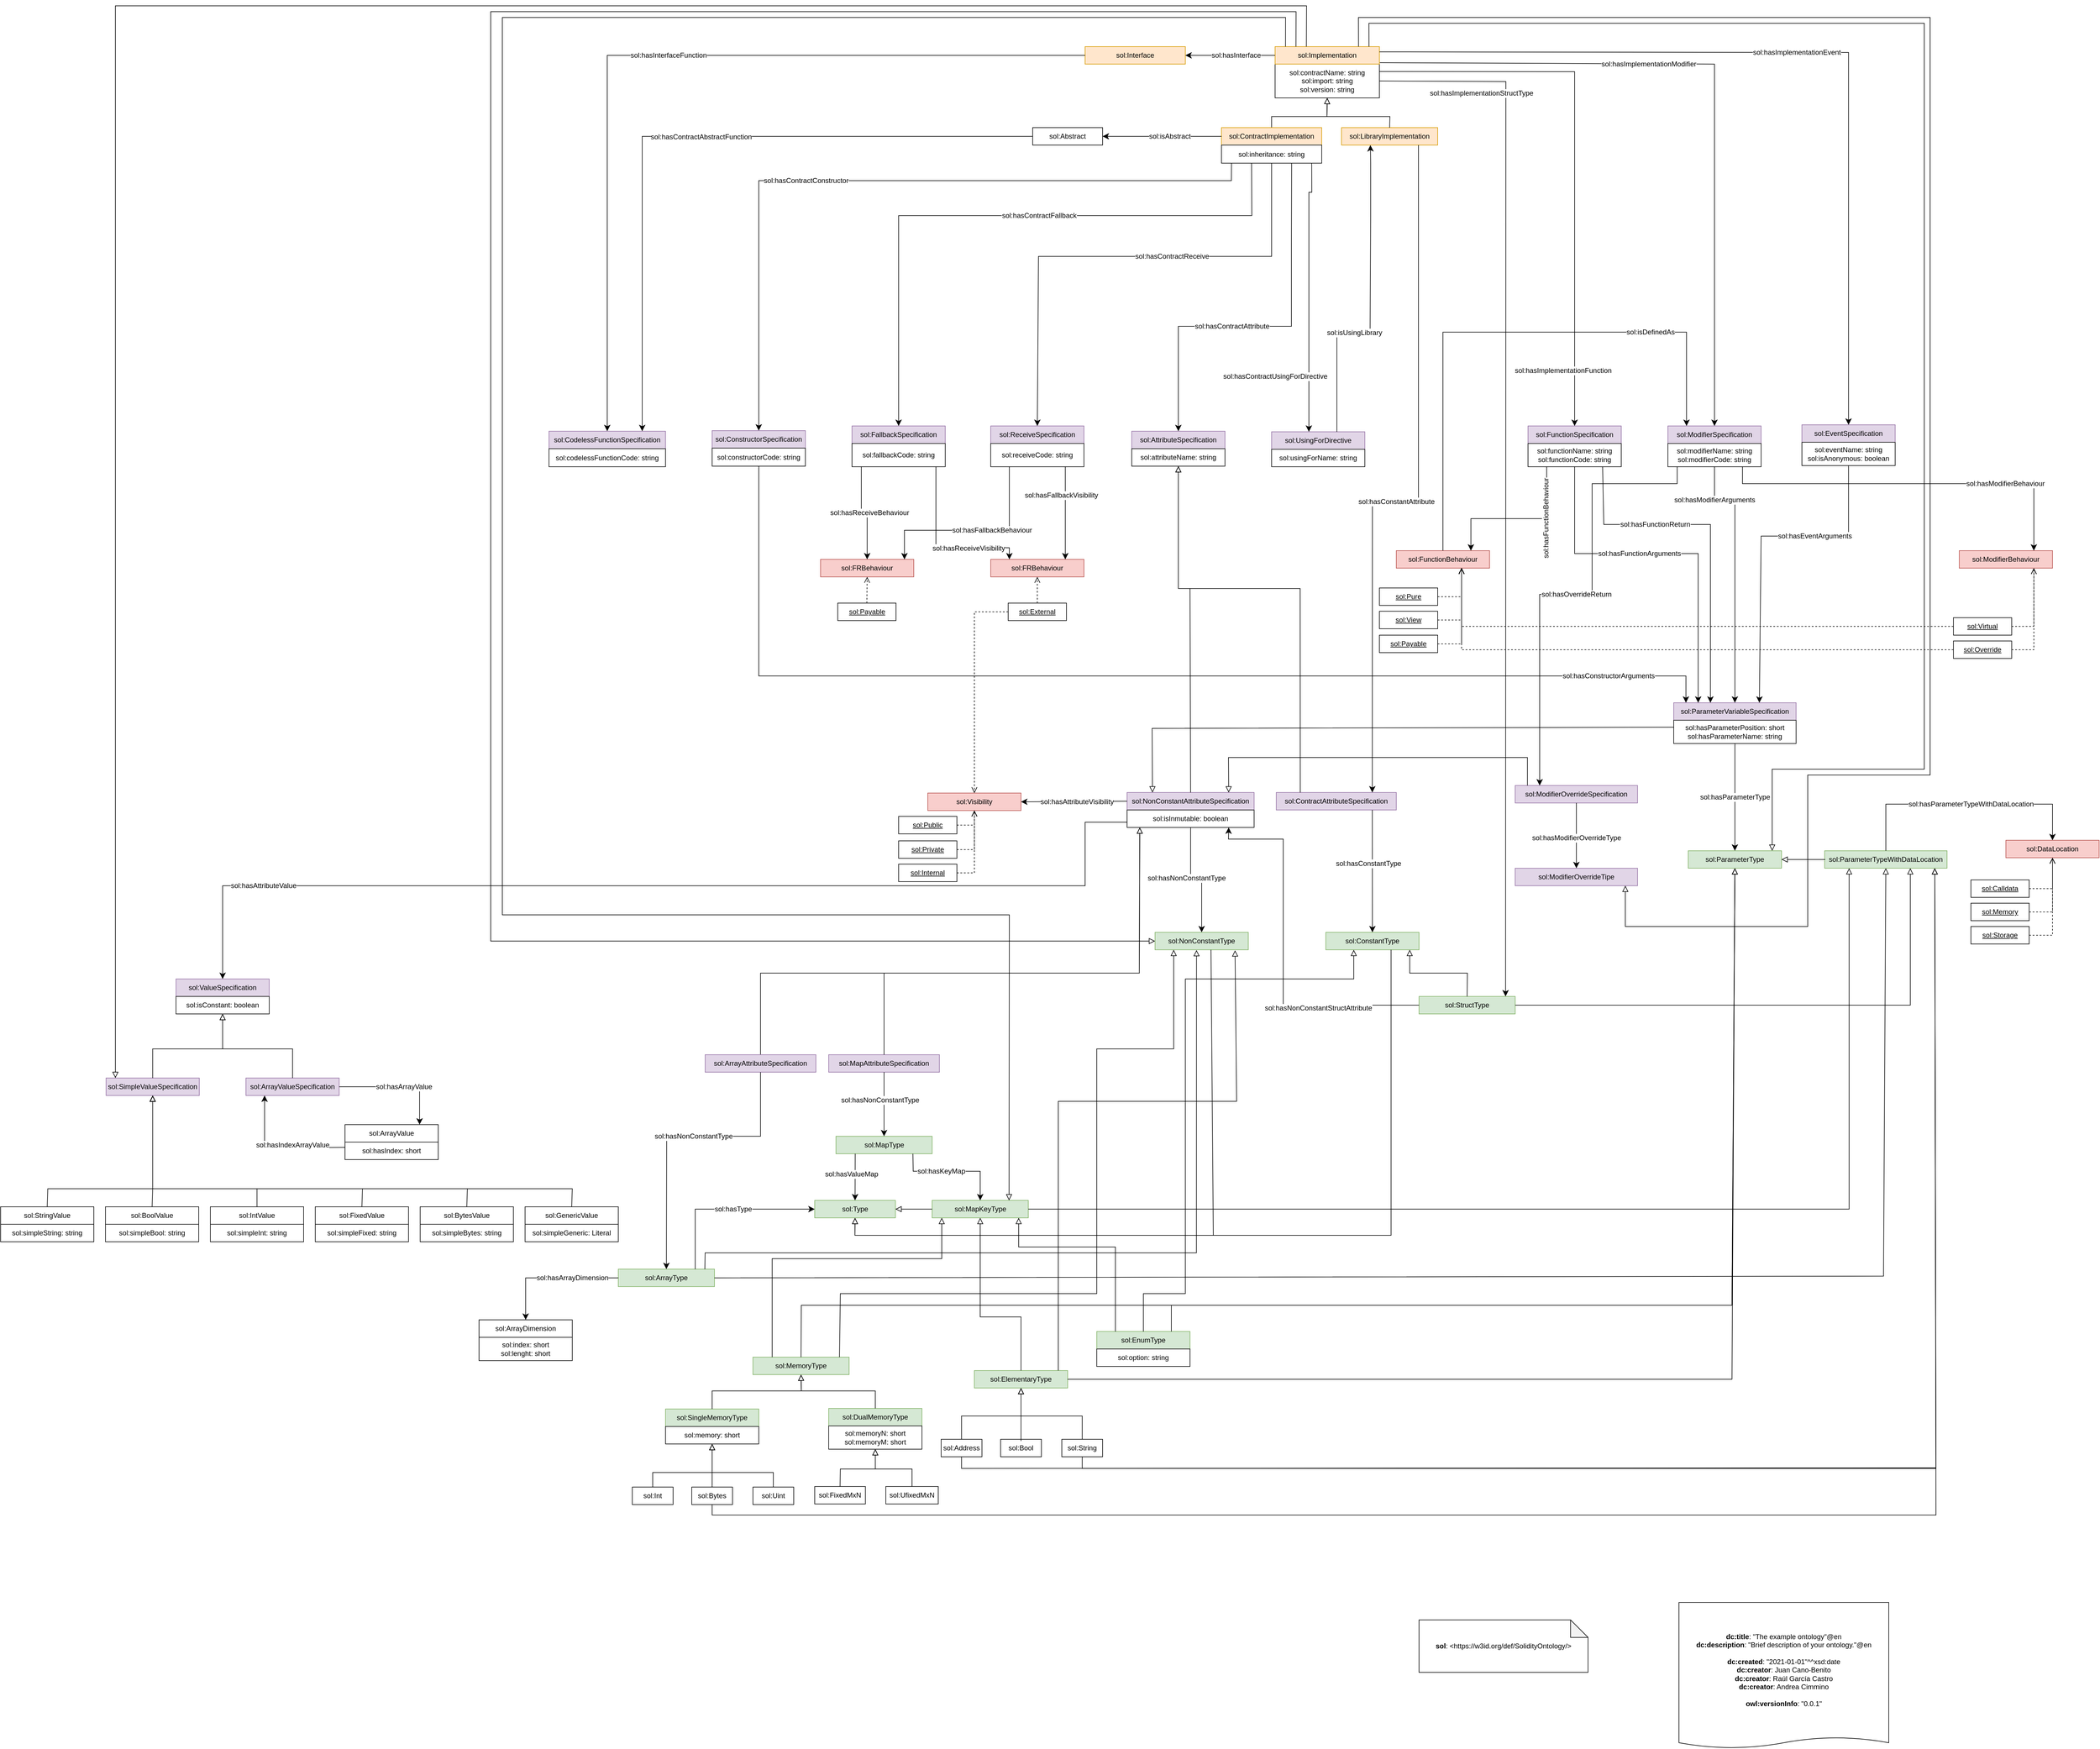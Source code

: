 <mxfile version="22.0.3" type="device">
  <diagram name="Página-1" id="pJHk1jmKi2Voto7qG9wJ">
    <mxGraphModel dx="4216" dy="1740" grid="1" gridSize="10" guides="1" tooltips="1" connect="1" arrows="1" fold="1" page="1" pageScale="1" pageWidth="827" pageHeight="1169" math="0" shadow="0">
      <root>
        <mxCell id="0" />
        <mxCell id="1" parent="0" />
        <mxCell id="bmZF7T8KRYOrzVGl7_Tg-1" value="" style="endArrow=block;html=1;fontColor=#000099;exitX=0.5;exitY=0;exitDx=0;exitDy=0;endFill=0;entryX=0.5;entryY=1;entryDx=0;entryDy=0;endSize=8;arcSize=0;rounded=0;" parent="1" source="bmZF7T8KRYOrzVGl7_Tg-3" target="bmZF7T8KRYOrzVGl7_Tg-8" edge="1">
          <mxGeometry width="50" height="50" relative="1" as="geometry">
            <mxPoint x="15" y="340" as="sourcePoint" />
            <mxPoint x="295" y="330" as="targetPoint" />
            <Array as="points">
              <mxPoint x="200" y="360" />
              <mxPoint x="295" y="360" />
            </Array>
          </mxGeometry>
        </mxCell>
        <mxCell id="bmZF7T8KRYOrzVGl7_Tg-3" value="sol:ContractImplementation" style="rounded=0;whiteSpace=wrap;html=1;snapToPoint=1;points=[[0.1,0],[0.2,0],[0.3,0],[0.4,0],[0.5,0],[0.6,0],[0.7,0],[0.8,0],[0.9,0],[0,0.1],[0,0.3],[0,0.5],[0,0.7],[0,0.9],[0.1,1],[0.2,1],[0.3,1],[0.4,1],[0.5,1],[0.6,1],[0.7,1],[0.8,1],[0.9,1],[1,0.1],[1,0.3],[1,0.5],[1,0.7],[1,0.9]];fillColor=#ffe6cc;strokeColor=#d79b00;" parent="1" vertex="1">
          <mxGeometry x="114" y="379" width="172" height="30" as="geometry" />
        </mxCell>
        <mxCell id="bmZF7T8KRYOrzVGl7_Tg-4" value="&lt;div&gt;&lt;b&gt;dc:title&lt;/b&gt;: &quot;The example ontology&quot;@en&lt;br&gt;&lt;/div&gt;&lt;div&gt;&lt;b&gt;dc:description&lt;/b&gt;: &quot;Brief description of your ontology.&quot;@en &lt;br&gt;&lt;br&gt;&lt;b&gt;dc:created&lt;/b&gt;: &quot;2021-01-01&quot;^^xsd:date &lt;br&gt;&lt;b&gt;dc:creator&lt;/b&gt;: Juan Cano-Benito&lt;br&gt;&lt;b&gt;dc:creator&lt;/b&gt;: Raúl García Castro&lt;/div&gt;&lt;div&gt;&lt;b style=&quot;border-color: var(--border-color);&quot;&gt;dc:creator&lt;/b&gt;: Andrea Cimmino&lt;br style=&quot;border-color: var(--border-color);&quot;&gt;&lt;br&gt;&lt;/div&gt;&lt;div&gt;&lt;b&gt;owl:versionInfo&lt;/b&gt;: &quot;0.0.1&quot;&lt;br&gt;&lt;/div&gt;" style="shape=document;whiteSpace=wrap;html=1;boundedLbl=1;labelBackgroundColor=#ffffff;strokeColor=#000000;fontSize=12;fontColor=#000000;size=0.074;" parent="1" vertex="1">
          <mxGeometry x="899" y="2910" width="360" height="250" as="geometry" />
        </mxCell>
        <mxCell id="bmZF7T8KRYOrzVGl7_Tg-5" value="sol:LibraryImplementation" style="rounded=0;whiteSpace=wrap;html=1;snapToPoint=1;points=[[0.1,0],[0.2,0],[0.3,0],[0.4,0],[0.5,0],[0.6,0],[0.7,0],[0.8,0],[0.9,0],[0,0.1],[0,0.3],[0,0.5],[0,0.7],[0,0.9],[0.1,1],[0.2,1],[0.3,1],[0.4,1],[0.5,1],[0.6,1],[0.7,1],[0.8,1],[0.9,1],[1,0.1],[1,0.3],[1,0.5],[1,0.7],[1,0.9]];fillColor=#ffe6cc;strokeColor=#d79b00;" parent="1" vertex="1">
          <mxGeometry x="320" y="379" width="165" height="30" as="geometry" />
        </mxCell>
        <mxCell id="bmZF7T8KRYOrzVGl7_Tg-6" value="" style="endArrow=block;html=1;fontColor=#000099;exitX=0.5;exitY=0;exitDx=0;exitDy=0;endFill=0;entryX=0.5;entryY=1;entryDx=0;entryDy=0;endSize=8;arcSize=0;rounded=0;" parent="1" source="bmZF7T8KRYOrzVGl7_Tg-5" target="bmZF7T8KRYOrzVGl7_Tg-8" edge="1">
          <mxGeometry width="50" height="50" relative="1" as="geometry">
            <mxPoint x="211" y="410" as="sourcePoint" />
            <mxPoint x="295" y="330" as="targetPoint" />
            <Array as="points">
              <mxPoint x="403" y="360" />
              <mxPoint x="295" y="360" />
            </Array>
          </mxGeometry>
        </mxCell>
        <mxCell id="bmZF7T8KRYOrzVGl7_Tg-7" value="&lt;div&gt;&lt;b&gt;sol&lt;/b&gt;:&amp;nbsp;&amp;lt;https://w3id.org/def/SolidityOntology/&amp;gt;&lt;/div&gt;" style="shape=note;whiteSpace=wrap;html=1;backgroundOutline=1;darkOpacity=0.05;" parent="1" vertex="1">
          <mxGeometry x="453" y="2940" width="290" height="90" as="geometry" />
        </mxCell>
        <mxCell id="bmZF7T8KRYOrzVGl7_Tg-8" value="sol:contractName: string&lt;br&gt;sol:import: string&lt;br&gt;sol:version: string" style="rounded=0;whiteSpace=wrap;html=1;snapToPoint=1;points=[[0.1,0],[0.2,0],[0.3,0],[0.4,0],[0.5,0],[0.6,0],[0.7,0],[0.8,0],[0.9,0],[0,0.1],[0,0.3],[0,0.5],[0,0.7],[0,0.9],[0.1,1],[0.2,1],[0.3,1],[0.4,1],[0.5,1],[0.6,1],[0.7,1],[0.8,1],[0.9,1],[1,0.1],[1,0.3],[1,0.5],[1,0.7],[1,0.9]];" parent="1" vertex="1">
          <mxGeometry x="206" y="270" width="179" height="58" as="geometry" />
        </mxCell>
        <mxCell id="bmZF7T8KRYOrzVGl7_Tg-9" value="sol:Implementation" style="rounded=0;whiteSpace=wrap;html=1;snapToPoint=1;points=[[0.1,0],[0.2,0],[0.3,0],[0.4,0],[0.5,0],[0.6,0],[0.7,0],[0.8,0],[0.9,0],[0,0.1],[0,0.3],[0,0.5],[0,0.7],[0,0.9],[0.1,1],[0.2,1],[0.3,1],[0.4,1],[0.5,1],[0.6,1],[0.7,1],[0.8,1],[0.9,1],[1,0.1],[1,0.3],[1,0.5],[1,0.7],[1,0.9]];fillColor=#ffe6cc;strokeColor=#d79b00;" parent="1" vertex="1">
          <mxGeometry x="206" y="240.0" width="179" height="30" as="geometry" />
        </mxCell>
        <mxCell id="bmZF7T8KRYOrzVGl7_Tg-10" value="" style="endArrow=classic;html=1;exitX=1;exitY=0.5;exitDx=0;exitDy=0;endSize=8;arcSize=0;rounded=0;entryX=0.9;entryY=0;entryDx=0;entryDy=0;" parent="1" source="bmZF7T8KRYOrzVGl7_Tg-8" target="bmZF7T8KRYOrzVGl7_Tg-12" edge="1">
          <mxGeometry width="50" height="50" relative="1" as="geometry">
            <mxPoint x="370" y="294.5" as="sourcePoint" />
            <mxPoint x="520" y="293" as="targetPoint" />
            <Array as="points">
              <mxPoint x="602" y="300" />
            </Array>
          </mxGeometry>
        </mxCell>
        <mxCell id="bmZF7T8KRYOrzVGl7_Tg-11" value="sol:hasImplementationStructType" style="text;html=1;align=center;verticalAlign=middle;resizable=0;points=[];labelBackgroundColor=#ffffff;" parent="bmZF7T8KRYOrzVGl7_Tg-10" vertex="1" connectable="0">
          <mxGeometry x="-0.127" relative="1" as="geometry">
            <mxPoint x="-42" y="-543" as="offset" />
          </mxGeometry>
        </mxCell>
        <mxCell id="bmZF7T8KRYOrzVGl7_Tg-12" value="sol:StructType" style="rounded=0;whiteSpace=wrap;html=1;snapToPoint=1;points=[[0.1,0],[0.2,0],[0.3,0],[0.4,0],[0.5,0],[0.6,0],[0.7,0],[0.8,0],[0.9,0],[0,0.1],[0,0.3],[0,0.5],[0,0.7],[0,0.9],[0.1,1],[0.2,1],[0.3,1],[0.4,1],[0.5,1],[0.6,1],[0.7,1],[0.8,1],[0.9,1],[1,0.1],[1,0.3],[1,0.5],[1,0.7],[1,0.9]];fillColor=#d5e8d4;strokeColor=#82b366;" parent="1" vertex="1">
          <mxGeometry x="453" y="1870" width="165" height="30" as="geometry" />
        </mxCell>
        <mxCell id="bmZF7T8KRYOrzVGl7_Tg-13" value="sol:inheritance: string" style="rounded=0;whiteSpace=wrap;html=1;snapToPoint=1;points=[[0.1,0],[0.2,0],[0.3,0],[0.4,0],[0.5,0],[0.6,0],[0.7,0],[0.8,0],[0.9,0],[0,0.1],[0,0.3],[0,0.5],[0,0.7],[0,0.9],[0.1,1],[0.2,1],[0.3,1],[0.4,1],[0.5,1],[0.6,1],[0.7,1],[0.8,1],[0.9,1],[1,0.1],[1,0.3],[1,0.5],[1,0.7],[1,0.9]];" parent="1" vertex="1">
          <mxGeometry x="114" y="409" width="172" height="31" as="geometry" />
        </mxCell>
        <mxCell id="bmZF7T8KRYOrzVGl7_Tg-14" value="sol:Abstract" style="rounded=0;whiteSpace=wrap;html=1;snapToPoint=1;points=[[0.1,0],[0.2,0],[0.3,0],[0.4,0],[0.5,0],[0.6,0],[0.7,0],[0.8,0],[0.9,0],[0,0.1],[0,0.3],[0,0.5],[0,0.7],[0,0.9],[0.1,1],[0.2,1],[0.3,1],[0.4,1],[0.5,1],[0.6,1],[0.7,1],[0.8,1],[0.9,1],[1,0.1],[1,0.3],[1,0.5],[1,0.7],[1,0.9]];" parent="1" vertex="1">
          <mxGeometry x="-210" y="379.0" width="120" height="30" as="geometry" />
        </mxCell>
        <mxCell id="bmZF7T8KRYOrzVGl7_Tg-16" value="" style="endArrow=classic;html=1;exitX=0;exitY=0.5;exitDx=0;exitDy=0;endSize=8;arcSize=0;rounded=0;entryX=1;entryY=0.5;entryDx=0;entryDy=0;" parent="1" source="bmZF7T8KRYOrzVGl7_Tg-3" target="bmZF7T8KRYOrzVGl7_Tg-14" edge="1">
          <mxGeometry width="50" height="50" relative="1" as="geometry">
            <mxPoint x="-50" y="378.31" as="sourcePoint" />
            <mxPoint x="75" y="378.31" as="targetPoint" />
            <Array as="points">
              <mxPoint x="50" y="394" />
            </Array>
          </mxGeometry>
        </mxCell>
        <mxCell id="bmZF7T8KRYOrzVGl7_Tg-17" value="sol:isAbstract" style="text;html=1;align=center;verticalAlign=middle;resizable=0;points=[];labelBackgroundColor=#ffffff;" parent="bmZF7T8KRYOrzVGl7_Tg-16" vertex="1" connectable="0">
          <mxGeometry x="-0.127" relative="1" as="geometry">
            <mxPoint as="offset" />
          </mxGeometry>
        </mxCell>
        <mxCell id="bmZF7T8KRYOrzVGl7_Tg-18" value="sol:ConstructorSpecification" style="rounded=0;whiteSpace=wrap;html=1;snapToPoint=1;points=[[0.1,0],[0.2,0],[0.3,0],[0.4,0],[0.5,0],[0.6,0],[0.7,0],[0.8,0],[0.9,0],[0,0.1],[0,0.3],[0,0.5],[0,0.7],[0,0.9],[0.1,1],[0.2,1],[0.3,1],[0.4,1],[0.5,1],[0.6,1],[0.7,1],[0.8,1],[0.9,1],[1,0.1],[1,0.3],[1,0.5],[1,0.7],[1,0.9]];fillColor=#e1d5e7;strokeColor=#9673a6;" parent="1" vertex="1">
          <mxGeometry x="-760" y="899" width="160" height="30" as="geometry" />
        </mxCell>
        <mxCell id="bmZF7T8KRYOrzVGl7_Tg-19" value="" style="endArrow=classic;html=1;exitX=0.1;exitY=1;exitDx=0;exitDy=0;endSize=8;arcSize=0;rounded=0;entryX=0.5;entryY=0;entryDx=0;entryDy=0;" parent="1" source="bmZF7T8KRYOrzVGl7_Tg-13" target="bmZF7T8KRYOrzVGl7_Tg-18" edge="1">
          <mxGeometry width="50" height="50" relative="1" as="geometry">
            <mxPoint x="158" y="389" as="sourcePoint" />
            <mxPoint x="140" y="338" as="targetPoint" />
            <Array as="points">
              <mxPoint x="131" y="470" />
              <mxPoint x="-680" y="470" />
            </Array>
          </mxGeometry>
        </mxCell>
        <mxCell id="bmZF7T8KRYOrzVGl7_Tg-20" value="sol:hasContractConstructor" style="text;html=1;align=center;verticalAlign=middle;resizable=0;points=[];labelBackgroundColor=#ffffff;" parent="bmZF7T8KRYOrzVGl7_Tg-19" vertex="1" connectable="0">
          <mxGeometry x="-0.127" relative="1" as="geometry">
            <mxPoint x="-206" as="offset" />
          </mxGeometry>
        </mxCell>
        <mxCell id="bmZF7T8KRYOrzVGl7_Tg-21" value="sol:FunctionSpecification" style="rounded=0;whiteSpace=wrap;html=1;snapToPoint=1;points=[[0.1,0],[0.2,0],[0.3,0],[0.4,0],[0.5,0],[0.6,0],[0.7,0],[0.8,0],[0.9,0],[0,0.1],[0,0.3],[0,0.5],[0,0.7],[0,0.9],[0.1,1],[0.2,1],[0.3,1],[0.4,1],[0.5,1],[0.6,1],[0.7,1],[0.8,1],[0.9,1],[1,0.1],[1,0.3],[1,0.5],[1,0.7],[1,0.9]];fillColor=#e1d5e7;strokeColor=#9673a6;" parent="1" vertex="1">
          <mxGeometry x="640" y="891" width="160" height="30" as="geometry" />
        </mxCell>
        <mxCell id="bmZF7T8KRYOrzVGl7_Tg-22" value="sol:constructorCode: string" style="rounded=0;whiteSpace=wrap;html=1;snapToPoint=1;points=[[0.1,0],[0.2,0],[0.3,0],[0.4,0],[0.5,0],[0.6,0],[0.7,0],[0.8,0],[0.9,0],[0,0.1],[0,0.3],[0,0.5],[0,0.7],[0,0.9],[0.1,1],[0.2,1],[0.3,1],[0.4,1],[0.5,1],[0.6,1],[0.7,1],[0.8,1],[0.9,1],[1,0.1],[1,0.3],[1,0.5],[1,0.7],[1,0.9]];" parent="1" vertex="1">
          <mxGeometry x="-760" y="929" width="160" height="31" as="geometry" />
        </mxCell>
        <mxCell id="bmZF7T8KRYOrzVGl7_Tg-23" value="sol:functionName: string&lt;br&gt;sol:functionCode: string" style="rounded=0;whiteSpace=wrap;html=1;snapToPoint=1;points=[[0.1,0],[0.2,0],[0.3,0],[0.4,0],[0.5,0],[0.6,0],[0.7,0],[0.8,0],[0.9,0],[0,0.1],[0,0.3],[0,0.5],[0,0.7],[0,0.9],[0.1,1],[0.2,1],[0.3,1],[0.4,1],[0.5,1],[0.6,1],[0.7,1],[0.8,1],[0.9,1],[1,0.1],[1,0.3],[1,0.5],[1,0.7],[1,0.9]];" parent="1" vertex="1">
          <mxGeometry x="640" y="921" width="160" height="40" as="geometry" />
        </mxCell>
        <mxCell id="bmZF7T8KRYOrzVGl7_Tg-25" value="" style="endArrow=classic;html=1;endSize=8;arcSize=0;rounded=0;entryX=0.5;entryY=0;entryDx=0;entryDy=0;exitX=0.999;exitY=0.219;exitDx=0;exitDy=0;exitPerimeter=0;" parent="1" source="bmZF7T8KRYOrzVGl7_Tg-8" target="bmZF7T8KRYOrzVGl7_Tg-21" edge="1">
          <mxGeometry width="50" height="50" relative="1" as="geometry">
            <mxPoint x="780" y="330" as="sourcePoint" />
            <mxPoint x="30" y="600" as="targetPoint" />
            <Array as="points">
              <mxPoint x="720" y="283" />
              <mxPoint x="720" y="510" />
            </Array>
          </mxGeometry>
        </mxCell>
        <mxCell id="bmZF7T8KRYOrzVGl7_Tg-26" value="sol:hasImplementationFunction" style="text;html=1;align=center;verticalAlign=middle;resizable=0;points=[];labelBackgroundColor=#ffffff;" parent="bmZF7T8KRYOrzVGl7_Tg-25" vertex="1" connectable="0">
          <mxGeometry x="-0.127" relative="1" as="geometry">
            <mxPoint x="-20" y="436" as="offset" />
          </mxGeometry>
        </mxCell>
        <mxCell id="bmZF7T8KRYOrzVGl7_Tg-27" value="sol:ModifierSpecification" style="rounded=0;whiteSpace=wrap;html=1;snapToPoint=1;points=[[0.1,0],[0.2,0],[0.3,0],[0.4,0],[0.5,0],[0.6,0],[0.7,0],[0.8,0],[0.9,0],[0,0.1],[0,0.3],[0,0.5],[0,0.7],[0,0.9],[0.1,1],[0.2,1],[0.3,1],[0.4,1],[0.5,1],[0.6,1],[0.7,1],[0.8,1],[0.9,1],[1,0.1],[1,0.3],[1,0.5],[1,0.7],[1,0.9]];fillColor=#e1d5e7;strokeColor=#9673a6;" parent="1" vertex="1">
          <mxGeometry x="880" y="891" width="160" height="30" as="geometry" />
        </mxCell>
        <mxCell id="bmZF7T8KRYOrzVGl7_Tg-28" value="sol:modifierName: string&lt;br&gt;sol:modifierCode: string" style="rounded=0;whiteSpace=wrap;html=1;snapToPoint=1;points=[[0.1,0],[0.2,0],[0.3,0],[0.4,0],[0.5,0],[0.6,0],[0.7,0],[0.8,0],[0.9,0],[0,0.1],[0,0.3],[0,0.5],[0,0.7],[0,0.9],[0.1,1],[0.2,1],[0.3,1],[0.4,1],[0.5,1],[0.6,1],[0.7,1],[0.8,1],[0.9,1],[1,0.1],[1,0.3],[1,0.5],[1,0.7],[1,0.9]];" parent="1" vertex="1">
          <mxGeometry x="880" y="921" width="160" height="40" as="geometry" />
        </mxCell>
        <mxCell id="bmZF7T8KRYOrzVGl7_Tg-31" value="" style="endArrow=classic;html=1;exitX=1.004;exitY=-0.043;exitDx=0;exitDy=0;endSize=8;arcSize=0;rounded=0;entryX=0.5;entryY=0;entryDx=0;entryDy=0;exitPerimeter=0;" parent="1" source="bmZF7T8KRYOrzVGl7_Tg-8" target="bmZF7T8KRYOrzVGl7_Tg-27" edge="1">
          <mxGeometry width="50" height="50" relative="1" as="geometry">
            <mxPoint x="206" y="498" as="sourcePoint" />
            <mxPoint x="92" y="562" as="targetPoint" />
            <Array as="points">
              <mxPoint x="960" y="270" />
            </Array>
          </mxGeometry>
        </mxCell>
        <mxCell id="bmZF7T8KRYOrzVGl7_Tg-32" value="sol:hasImplementationModifier" style="text;html=1;align=center;verticalAlign=middle;resizable=0;points=[];labelBackgroundColor=#ffffff;" parent="bmZF7T8KRYOrzVGl7_Tg-31" vertex="1" connectable="0">
          <mxGeometry x="-0.127" relative="1" as="geometry">
            <mxPoint x="-60" as="offset" />
          </mxGeometry>
        </mxCell>
        <mxCell id="bmZF7T8KRYOrzVGl7_Tg-33" value="sol:FallbackSpecification" style="rounded=0;whiteSpace=wrap;html=1;snapToPoint=1;points=[[0.1,0],[0.2,0],[0.3,0],[0.4,0],[0.5,0],[0.6,0],[0.7,0],[0.8,0],[0.9,0],[0,0.1],[0,0.3],[0,0.5],[0,0.7],[0,0.9],[0.1,1],[0.2,1],[0.3,1],[0.4,1],[0.5,1],[0.6,1],[0.7,1],[0.8,1],[0.9,1],[1,0.1],[1,0.3],[1,0.5],[1,0.7],[1,0.9]];fillColor=#e1d5e7;strokeColor=#9673a6;" parent="1" vertex="1">
          <mxGeometry x="-520" y="891" width="160" height="30" as="geometry" />
        </mxCell>
        <mxCell id="bmZF7T8KRYOrzVGl7_Tg-34" value="sol:fallbackCode: string" style="rounded=0;whiteSpace=wrap;html=1;snapToPoint=1;points=[[0.1,0],[0.2,0],[0.3,0],[0.4,0],[0.5,0],[0.6,0],[0.7,0],[0.8,0],[0.9,0],[0,0.1],[0,0.3],[0,0.5],[0,0.7],[0,0.9],[0.1,1],[0.2,1],[0.3,1],[0.4,1],[0.5,1],[0.6,1],[0.7,1],[0.8,1],[0.9,1],[1,0.1],[1,0.3],[1,0.5],[1,0.7],[1,0.9]];" parent="1" vertex="1">
          <mxGeometry x="-520" y="921" width="160" height="40" as="geometry" />
        </mxCell>
        <mxCell id="bmZF7T8KRYOrzVGl7_Tg-35" value="sol:ReceiveSpecification" style="rounded=0;whiteSpace=wrap;html=1;snapToPoint=1;points=[[0.1,0],[0.2,0],[0.3,0],[0.4,0],[0.5,0],[0.6,0],[0.7,0],[0.8,0],[0.9,0],[0,0.1],[0,0.3],[0,0.5],[0,0.7],[0,0.9],[0.1,1],[0.2,1],[0.3,1],[0.4,1],[0.5,1],[0.6,1],[0.7,1],[0.8,1],[0.9,1],[1,0.1],[1,0.3],[1,0.5],[1,0.7],[1,0.9]];fillColor=#e1d5e7;strokeColor=#9673a6;" parent="1" vertex="1">
          <mxGeometry x="-282" y="891" width="160" height="30" as="geometry" />
        </mxCell>
        <mxCell id="bmZF7T8KRYOrzVGl7_Tg-36" value="sol:receiveCode: string" style="rounded=0;whiteSpace=wrap;html=1;snapToPoint=1;points=[[0.1,0],[0.2,0],[0.3,0],[0.4,0],[0.5,0],[0.6,0],[0.7,0],[0.8,0],[0.9,0],[0,0.1],[0,0.3],[0,0.5],[0,0.7],[0,0.9],[0.1,1],[0.2,1],[0.3,1],[0.4,1],[0.5,1],[0.6,1],[0.7,1],[0.8,1],[0.9,1],[1,0.1],[1,0.3],[1,0.5],[1,0.7],[1,0.9]];" parent="1" vertex="1">
          <mxGeometry x="-282" y="921" width="160" height="40" as="geometry" />
        </mxCell>
        <mxCell id="bmZF7T8KRYOrzVGl7_Tg-37" value="sol:EventSpecification" style="rounded=0;whiteSpace=wrap;html=1;snapToPoint=1;points=[[0.1,0],[0.2,0],[0.3,0],[0.4,0],[0.5,0],[0.6,0],[0.7,0],[0.8,0],[0.9,0],[0,0.1],[0,0.3],[0,0.5],[0,0.7],[0,0.9],[0.1,1],[0.2,1],[0.3,1],[0.4,1],[0.5,1],[0.6,1],[0.7,1],[0.8,1],[0.9,1],[1,0.1],[1,0.3],[1,0.5],[1,0.7],[1,0.9]];fillColor=#e1d5e7;strokeColor=#9673a6;" parent="1" vertex="1">
          <mxGeometry x="1110" y="889" width="160" height="30" as="geometry" />
        </mxCell>
        <mxCell id="bmZF7T8KRYOrzVGl7_Tg-38" value="sol:eventName: string&lt;br&gt;sol:isAnonymous: boolean" style="rounded=0;whiteSpace=wrap;html=1;snapToPoint=1;points=[[0.1,0],[0.2,0],[0.3,0],[0.4,0],[0.5,0],[0.6,0],[0.7,0],[0.8,0],[0.9,0],[0,0.1],[0,0.3],[0,0.5],[0,0.7],[0,0.9],[0.1,1],[0.2,1],[0.3,1],[0.4,1],[0.5,1],[0.6,1],[0.7,1],[0.8,1],[0.9,1],[1,0.1],[1,0.3],[1,0.5],[1,0.7],[1,0.9]];" parent="1" vertex="1">
          <mxGeometry x="1110" y="919" width="160" height="40" as="geometry" />
        </mxCell>
        <mxCell id="bmZF7T8KRYOrzVGl7_Tg-39" value="" style="endArrow=classic;html=1;endSize=8;arcSize=0;rounded=0;entryX=0.5;entryY=0;entryDx=0;entryDy=0;exitX=0.3;exitY=1;exitDx=0;exitDy=0;" parent="1" source="bmZF7T8KRYOrzVGl7_Tg-13" target="bmZF7T8KRYOrzVGl7_Tg-33" edge="1">
          <mxGeometry width="50" height="50" relative="1" as="geometry">
            <mxPoint x="183" y="440" as="sourcePoint" />
            <mxPoint x="94" y="650" as="targetPoint" />
            <Array as="points">
              <mxPoint x="166" y="530" />
              <mxPoint x="-440" y="530" />
            </Array>
          </mxGeometry>
        </mxCell>
        <mxCell id="bmZF7T8KRYOrzVGl7_Tg-40" value="sol:hasContractFallback" style="text;html=1;align=center;verticalAlign=middle;resizable=0;points=[];labelBackgroundColor=#ffffff;rotation=0;" parent="bmZF7T8KRYOrzVGl7_Tg-39" vertex="1" connectable="0">
          <mxGeometry x="-0.127" relative="1" as="geometry">
            <mxPoint x="6" as="offset" />
          </mxGeometry>
        </mxCell>
        <mxCell id="bmZF7T8KRYOrzVGl7_Tg-43" value="" style="endArrow=classic;html=1;exitX=0.5;exitY=1;exitDx=0;exitDy=0;endSize=8;arcSize=0;rounded=0;entryX=0.5;entryY=0;entryDx=0;entryDy=0;" parent="1" source="bmZF7T8KRYOrzVGl7_Tg-13" target="bmZF7T8KRYOrzVGl7_Tg-35" edge="1">
          <mxGeometry width="50" height="50" relative="1" as="geometry">
            <mxPoint x="215.5" y="455" as="sourcePoint" />
            <mxPoint x="153.5" y="715" as="targetPoint" />
            <Array as="points">
              <mxPoint x="200" y="600" />
              <mxPoint x="-200" y="600" />
            </Array>
          </mxGeometry>
        </mxCell>
        <mxCell id="bmZF7T8KRYOrzVGl7_Tg-44" value="sol:hasContractReceive" style="text;html=1;align=center;verticalAlign=middle;resizable=0;points=[];labelBackgroundColor=#ffffff;rotation=0;" parent="bmZF7T8KRYOrzVGl7_Tg-43" vertex="1" connectable="0">
          <mxGeometry x="-0.127" relative="1" as="geometry">
            <mxPoint x="40" as="offset" />
          </mxGeometry>
        </mxCell>
        <mxCell id="bmZF7T8KRYOrzVGl7_Tg-45" value="" style="endArrow=classic;html=1;exitX=1;exitY=0.3;exitDx=0;exitDy=0;endSize=8;arcSize=0;rounded=0;entryX=0.5;entryY=0;entryDx=0;entryDy=0;" parent="1" source="bmZF7T8KRYOrzVGl7_Tg-9" target="bmZF7T8KRYOrzVGl7_Tg-37" edge="1">
          <mxGeometry width="50" height="50" relative="1" as="geometry">
            <mxPoint x="420" y="440" as="sourcePoint" />
            <mxPoint x="427" y="700" as="targetPoint" />
            <Array as="points">
              <mxPoint x="1190" y="250" />
            </Array>
          </mxGeometry>
        </mxCell>
        <mxCell id="bmZF7T8KRYOrzVGl7_Tg-46" value="sol:hasImplementationEvent" style="text;html=1;align=center;verticalAlign=middle;resizable=0;points=[];labelBackgroundColor=#ffffff;rotation=0;" parent="bmZF7T8KRYOrzVGl7_Tg-45" vertex="1" connectable="0">
          <mxGeometry x="-0.127" relative="1" as="geometry">
            <mxPoint x="85" as="offset" />
          </mxGeometry>
        </mxCell>
        <mxCell id="bmZF7T8KRYOrzVGl7_Tg-47" value="" style="endArrow=classic;html=1;exitX=0.9;exitY=1;exitDx=0;exitDy=0;endSize=8;arcSize=0;rounded=0;entryX=0.4;entryY=0;entryDx=0;entryDy=0;" parent="1" source="bmZF7T8KRYOrzVGl7_Tg-13" target="bmZF7T8KRYOrzVGl7_Tg-50" edge="1">
          <mxGeometry width="50" height="50" relative="1" as="geometry">
            <mxPoint x="398" y="400" as="sourcePoint" />
            <mxPoint x="380" y="490" as="targetPoint" />
            <Array as="points">
              <mxPoint x="269" y="490" />
              <mxPoint x="264" y="490" />
            </Array>
          </mxGeometry>
        </mxCell>
        <mxCell id="bmZF7T8KRYOrzVGl7_Tg-48" value="sol:hasContractUsingForDirective" style="text;html=1;align=center;verticalAlign=middle;resizable=0;points=[];labelBackgroundColor=#ffffff;rotation=0;" parent="bmZF7T8KRYOrzVGl7_Tg-47" vertex="1" connectable="0">
          <mxGeometry x="-0.127" relative="1" as="geometry">
            <mxPoint x="-58" y="167" as="offset" />
          </mxGeometry>
        </mxCell>
        <mxCell id="bmZF7T8KRYOrzVGl7_Tg-50" value="sol:UsingForDirective" style="rounded=0;whiteSpace=wrap;html=1;snapToPoint=1;points=[[0.1,0],[0.2,0],[0.3,0],[0.4,0],[0.5,0],[0.6,0],[0.7,0],[0.8,0],[0.9,0],[0,0.1],[0,0.3],[0,0.5],[0,0.7],[0,0.9],[0.1,1],[0.2,1],[0.3,1],[0.4,1],[0.5,1],[0.6,1],[0.7,1],[0.8,1],[0.9,1],[1,0.1],[1,0.3],[1,0.5],[1,0.7],[1,0.9]];fillColor=#e1d5e7;strokeColor=#9673a6;" parent="1" vertex="1">
          <mxGeometry x="200" y="901" width="160" height="30" as="geometry" />
        </mxCell>
        <mxCell id="bmZF7T8KRYOrzVGl7_Tg-51" value="sol:usingForName: string&lt;br&gt;" style="rounded=0;whiteSpace=wrap;html=1;snapToPoint=1;points=[[0.1,0],[0.2,0],[0.3,0],[0.4,0],[0.5,0],[0.6,0],[0.7,0],[0.8,0],[0.9,0],[0,0.1],[0,0.3],[0,0.5],[0,0.7],[0,0.9],[0.1,1],[0.2,1],[0.3,1],[0.4,1],[0.5,1],[0.6,1],[0.7,1],[0.8,1],[0.9,1],[1,0.1],[1,0.3],[1,0.5],[1,0.7],[1,0.9]];" parent="1" vertex="1">
          <mxGeometry x="200" y="931" width="160" height="30" as="geometry" />
        </mxCell>
        <mxCell id="bmZF7T8KRYOrzVGl7_Tg-52" value="" style="endArrow=classic;html=1;exitX=0.7;exitY=0;exitDx=0;exitDy=0;endSize=8;arcSize=0;rounded=0;entryX=0.3;entryY=1;entryDx=0;entryDy=0;" parent="1" source="bmZF7T8KRYOrzVGl7_Tg-50" target="bmZF7T8KRYOrzVGl7_Tg-5" edge="1">
          <mxGeometry width="50" height="50" relative="1" as="geometry">
            <mxPoint x="570" y="448" as="sourcePoint" />
            <mxPoint x="669" y="508" as="targetPoint" />
            <Array as="points">
              <mxPoint x="312" y="730" />
              <mxPoint x="369" y="730" />
              <mxPoint x="370" y="530" />
              <mxPoint x="370" y="440" />
            </Array>
          </mxGeometry>
        </mxCell>
        <mxCell id="bmZF7T8KRYOrzVGl7_Tg-53" value="sol:isUsingLibrary" style="text;html=1;align=center;verticalAlign=middle;resizable=0;points=[];labelBackgroundColor=#ffffff;rotation=0;" parent="bmZF7T8KRYOrzVGl7_Tg-52" vertex="1" connectable="0">
          <mxGeometry x="-0.127" relative="1" as="geometry">
            <mxPoint x="-27" y="12" as="offset" />
          </mxGeometry>
        </mxCell>
        <mxCell id="bmZF7T8KRYOrzVGl7_Tg-54" value="sol:AttributeSpecification" style="rounded=0;whiteSpace=wrap;html=1;snapToPoint=1;points=[[0.1,0],[0.2,0],[0.3,0],[0.4,0],[0.5,0],[0.6,0],[0.7,0],[0.8,0],[0.9,0],[0,0.1],[0,0.3],[0,0.5],[0,0.7],[0,0.9],[0.1,1],[0.2,1],[0.3,1],[0.4,1],[0.5,1],[0.6,1],[0.7,1],[0.8,1],[0.9,1],[1,0.1],[1,0.3],[1,0.5],[1,0.7],[1,0.9]];fillColor=#e1d5e7;strokeColor=#9673a6;" parent="1" vertex="1">
          <mxGeometry x="-40" y="900" width="160" height="30" as="geometry" />
        </mxCell>
        <mxCell id="bmZF7T8KRYOrzVGl7_Tg-55" value="sol:attributeName: string" style="rounded=0;whiteSpace=wrap;html=1;snapToPoint=1;points=[[0.1,0],[0.2,0],[0.3,0],[0.4,0],[0.5,0],[0.6,0],[0.7,0],[0.8,0],[0.9,0],[0,0.1],[0,0.3],[0,0.5],[0,0.7],[0,0.9],[0.1,1],[0.2,1],[0.3,1],[0.4,1],[0.5,1],[0.6,1],[0.7,1],[0.8,1],[0.9,1],[1,0.1],[1,0.3],[1,0.5],[1,0.7],[1,0.9]];" parent="1" vertex="1">
          <mxGeometry x="-40" y="930" width="160" height="30" as="geometry" />
        </mxCell>
        <mxCell id="bmZF7T8KRYOrzVGl7_Tg-56" value="" style="endArrow=classic;html=1;exitX=0.7;exitY=1;exitDx=0;exitDy=0;endSize=8;arcSize=0;rounded=0;" parent="1" source="bmZF7T8KRYOrzVGl7_Tg-13" target="bmZF7T8KRYOrzVGl7_Tg-54" edge="1">
          <mxGeometry width="50" height="50" relative="1" as="geometry">
            <mxPoint x="630" y="551" as="sourcePoint" />
            <mxPoint x="729" y="611" as="targetPoint" />
            <Array as="points">
              <mxPoint x="234" y="580" />
              <mxPoint x="234" y="720" />
              <mxPoint x="40" y="720" />
            </Array>
          </mxGeometry>
        </mxCell>
        <mxCell id="bmZF7T8KRYOrzVGl7_Tg-57" value="sol:hasContractAttribute" style="text;html=1;align=center;verticalAlign=middle;resizable=0;points=[];labelBackgroundColor=#ffffff;rotation=0;" parent="bmZF7T8KRYOrzVGl7_Tg-56" vertex="1" connectable="0">
          <mxGeometry x="-0.127" relative="1" as="geometry">
            <mxPoint x="-97" as="offset" />
          </mxGeometry>
        </mxCell>
        <mxCell id="7H-r3v3xN0h7ExLqmK3x-1" value="" style="endArrow=classic;html=1;exitX=0.5;exitY=1;exitDx=0;exitDy=0;endSize=8;arcSize=0;rounded=0;entryX=0.1;entryY=0;entryDx=0;entryDy=0;" parent="1" source="bmZF7T8KRYOrzVGl7_Tg-22" target="7H-r3v3xN0h7ExLqmK3x-71" edge="1">
          <mxGeometry width="50" height="50" relative="1" as="geometry">
            <mxPoint x="-256" y="409" as="sourcePoint" />
            <mxPoint x="-680" y="1080" as="targetPoint" />
            <Array as="points">
              <mxPoint x="-680" y="1180" />
              <mxPoint x="-680" y="1320" />
              <mxPoint x="911" y="1320" />
            </Array>
          </mxGeometry>
        </mxCell>
        <mxCell id="7H-r3v3xN0h7ExLqmK3x-2" value="sol:hasConstructorArguments" style="text;html=1;align=center;verticalAlign=middle;resizable=0;points=[];labelBackgroundColor=#ffffff;" parent="7H-r3v3xN0h7ExLqmK3x-1" vertex="1" connectable="0">
          <mxGeometry x="-0.127" relative="1" as="geometry">
            <mxPoint x="946" as="offset" />
          </mxGeometry>
        </mxCell>
        <mxCell id="7H-r3v3xN0h7ExLqmK3x-3" value="sol:CodelessFunctionSpecification" style="rounded=0;whiteSpace=wrap;html=1;snapToPoint=1;points=[[0.1,0],[0.2,0],[0.3,0],[0.4,0],[0.5,0],[0.6,0],[0.7,0],[0.8,0],[0.9,0],[0,0.1],[0,0.3],[0,0.5],[0,0.7],[0,0.9],[0.1,1],[0.2,1],[0.3,1],[0.4,1],[0.5,1],[0.6,1],[0.7,1],[0.8,1],[0.9,1],[1,0.1],[1,0.3],[1,0.5],[1,0.7],[1,0.9]];fillColor=#e1d5e7;strokeColor=#9673a6;" parent="1" vertex="1">
          <mxGeometry x="-1040" y="900" width="200" height="30" as="geometry" />
        </mxCell>
        <mxCell id="7H-r3v3xN0h7ExLqmK3x-4" value="sol:codelessFunctionCode: string" style="rounded=0;whiteSpace=wrap;html=1;snapToPoint=1;points=[[0.1,0],[0.2,0],[0.3,0],[0.4,0],[0.5,0],[0.6,0],[0.7,0],[0.8,0],[0.9,0],[0,0.1],[0,0.3],[0,0.5],[0,0.7],[0,0.9],[0.1,1],[0.2,1],[0.3,1],[0.4,1],[0.5,1],[0.6,1],[0.7,1],[0.8,1],[0.9,1],[1,0.1],[1,0.3],[1,0.5],[1,0.7],[1,0.9]];" parent="1" vertex="1">
          <mxGeometry x="-1040" y="930" width="200" height="31" as="geometry" />
        </mxCell>
        <mxCell id="7H-r3v3xN0h7ExLqmK3x-5" value="" style="endArrow=classic;html=1;exitX=0;exitY=0.5;exitDx=0;exitDy=0;endSize=8;arcSize=0;rounded=0;entryX=0.8;entryY=0;entryDx=0;entryDy=0;" parent="1" source="bmZF7T8KRYOrzVGl7_Tg-14" target="7H-r3v3xN0h7ExLqmK3x-3" edge="1">
          <mxGeometry width="50" height="50" relative="1" as="geometry">
            <mxPoint x="-339" y="370" as="sourcePoint" />
            <mxPoint x="-1150" y="829" as="targetPoint" />
            <Array as="points">
              <mxPoint x="-880" y="394" />
            </Array>
          </mxGeometry>
        </mxCell>
        <mxCell id="7H-r3v3xN0h7ExLqmK3x-6" value="sol:hasContractAbstractFunction" style="text;html=1;align=center;verticalAlign=middle;resizable=0;points=[];labelBackgroundColor=#ffffff;" parent="7H-r3v3xN0h7ExLqmK3x-5" vertex="1" connectable="0">
          <mxGeometry x="-0.127" relative="1" as="geometry">
            <mxPoint x="-56" y="1" as="offset" />
          </mxGeometry>
        </mxCell>
        <mxCell id="7H-r3v3xN0h7ExLqmK3x-7" value="sol:Interface" style="rounded=0;whiteSpace=wrap;html=1;snapToPoint=1;points=[[0.1,0],[0.2,0],[0.3,0],[0.4,0],[0.5,0],[0.6,0],[0.7,0],[0.8,0],[0.9,0],[0,0.1],[0,0.3],[0,0.5],[0,0.7],[0,0.9],[0.1,1],[0.2,1],[0.3,1],[0.4,1],[0.5,1],[0.6,1],[0.7,1],[0.8,1],[0.9,1],[1,0.1],[1,0.3],[1,0.5],[1,0.7],[1,0.9]];fillColor=#ffe6cc;strokeColor=#d79b00;" parent="1" vertex="1">
          <mxGeometry x="-120" y="240" width="172" height="30" as="geometry" />
        </mxCell>
        <mxCell id="7H-r3v3xN0h7ExLqmK3x-8" value="" style="endArrow=classic;html=1;exitX=0;exitY=0.5;exitDx=0;exitDy=0;endSize=8;arcSize=0;rounded=0;entryX=1;entryY=0.5;entryDx=0;entryDy=0;" parent="1" source="bmZF7T8KRYOrzVGl7_Tg-9" target="7H-r3v3xN0h7ExLqmK3x-7" edge="1">
          <mxGeometry width="50" height="50" relative="1" as="geometry">
            <mxPoint x="200" y="268.95" as="sourcePoint" />
            <mxPoint x="-4" y="268.95" as="targetPoint" />
            <Array as="points" />
          </mxGeometry>
        </mxCell>
        <mxCell id="7H-r3v3xN0h7ExLqmK3x-9" value="sol:hasInterface" style="text;html=1;align=center;verticalAlign=middle;resizable=0;points=[];labelBackgroundColor=#ffffff;" parent="7H-r3v3xN0h7ExLqmK3x-8" vertex="1" connectable="0">
          <mxGeometry x="-0.127" relative="1" as="geometry">
            <mxPoint as="offset" />
          </mxGeometry>
        </mxCell>
        <mxCell id="7H-r3v3xN0h7ExLqmK3x-11" value="" style="endArrow=classic;html=1;exitX=0;exitY=0.5;exitDx=0;exitDy=0;endSize=8;arcSize=0;rounded=0;entryX=0.5;entryY=0;entryDx=0;entryDy=0;" parent="1" source="7H-r3v3xN0h7ExLqmK3x-7" target="7H-r3v3xN0h7ExLqmK3x-3" edge="1">
          <mxGeometry width="50" height="50" relative="1" as="geometry">
            <mxPoint x="-170" y="250" as="sourcePoint" />
            <mxPoint x="-840" y="756" as="targetPoint" />
            <Array as="points">
              <mxPoint x="-940" y="255" />
            </Array>
          </mxGeometry>
        </mxCell>
        <mxCell id="7H-r3v3xN0h7ExLqmK3x-12" value="sol:hasInterfaceFunction" style="text;html=1;align=center;verticalAlign=middle;resizable=0;points=[];labelBackgroundColor=#ffffff;" parent="7H-r3v3xN0h7ExLqmK3x-11" vertex="1" connectable="0">
          <mxGeometry x="-0.127" relative="1" as="geometry">
            <mxPoint x="-76" as="offset" />
          </mxGeometry>
        </mxCell>
        <mxCell id="7H-r3v3xN0h7ExLqmK3x-13" value="" style="endArrow=classic;html=1;exitX=0.1;exitY=1;exitDx=0;exitDy=0;endSize=8;arcSize=0;rounded=0;entryX=0.5;entryY=0;entryDx=0;entryDy=0;" parent="1" source="bmZF7T8KRYOrzVGl7_Tg-34" target="7H-r3v3xN0h7ExLqmK3x-18" edge="1">
          <mxGeometry width="50" height="50" relative="1" as="geometry">
            <mxPoint x="-440.42" y="980" as="sourcePoint" />
            <mxPoint x="-504" y="1360" as="targetPoint" />
            <Array as="points">
              <mxPoint x="-504" y="1040" />
              <mxPoint x="-494" y="1040" />
            </Array>
          </mxGeometry>
        </mxCell>
        <mxCell id="7H-r3v3xN0h7ExLqmK3x-14" value="sol:hasReceiveBehaviour" style="text;html=1;align=center;verticalAlign=middle;resizable=0;points=[];labelBackgroundColor=#ffffff;" parent="7H-r3v3xN0h7ExLqmK3x-13" vertex="1" connectable="0">
          <mxGeometry x="-0.127" relative="1" as="geometry">
            <mxPoint x="14" y="5" as="offset" />
          </mxGeometry>
        </mxCell>
        <mxCell id="7H-r3v3xN0h7ExLqmK3x-15" value="" style="endArrow=classic;html=1;exitX=0.9;exitY=1;exitDx=0;exitDy=0;endSize=8;arcSize=0;rounded=0;entryX=0.2;entryY=0;entryDx=0;entryDy=0;" parent="1" source="bmZF7T8KRYOrzVGl7_Tg-34" target="7H-r3v3xN0h7ExLqmK3x-24" edge="1">
          <mxGeometry width="50" height="50" relative="1" as="geometry">
            <mxPoint x="-370" y="971" as="sourcePoint" />
            <mxPoint x="-376" y="1360" as="targetPoint" />
            <Array as="points">
              <mxPoint x="-376" y="1100" />
              <mxPoint x="-250" y="1100" />
            </Array>
          </mxGeometry>
        </mxCell>
        <mxCell id="7H-r3v3xN0h7ExLqmK3x-16" value="sol:hasReceiveVisibility" style="text;html=1;align=center;verticalAlign=middle;resizable=0;points=[];labelBackgroundColor=#ffffff;" parent="7H-r3v3xN0h7ExLqmK3x-15" vertex="1" connectable="0">
          <mxGeometry x="-0.127" relative="1" as="geometry">
            <mxPoint x="56" y="15" as="offset" />
          </mxGeometry>
        </mxCell>
        <mxCell id="7H-r3v3xN0h7ExLqmK3x-18" value="sol:FRBehaviour" style="rounded=0;whiteSpace=wrap;html=1;snapToPoint=1;points=[[0.1,0],[0.2,0],[0.3,0],[0.4,0],[0.5,0],[0.6,0],[0.7,0],[0.8,0],[0.9,0],[0,0.1],[0,0.3],[0,0.5],[0,0.7],[0,0.9],[0.1,1],[0.2,1],[0.3,1],[0.4,1],[0.5,1],[0.6,1],[0.7,1],[0.8,1],[0.9,1],[1,0.1],[1,0.3],[1,0.5],[1,0.7],[1,0.9]];fillColor=#f8cecc;strokeColor=#b85450;" parent="1" vertex="1">
          <mxGeometry x="-574" y="1120" width="160" height="30" as="geometry" />
        </mxCell>
        <mxCell id="7H-r3v3xN0h7ExLqmK3x-24" value="sol:FRBehaviour" style="rounded=0;whiteSpace=wrap;html=1;snapToPoint=1;points=[[0.1,0],[0.2,0],[0.3,0],[0.4,0],[0.5,0],[0.6,0],[0.7,0],[0.8,0],[0.9,0],[0,0.1],[0,0.3],[0,0.5],[0,0.7],[0,0.9],[0.1,1],[0.2,1],[0.3,1],[0.4,1],[0.5,1],[0.6,1],[0.7,1],[0.8,1],[0.9,1],[1,0.1],[1,0.3],[1,0.5],[1,0.7],[1,0.9]];fillColor=#f8cecc;strokeColor=#b85450;" parent="1" vertex="1">
          <mxGeometry x="-282" y="1120" width="160" height="30" as="geometry" />
        </mxCell>
        <mxCell id="7H-r3v3xN0h7ExLqmK3x-26" value="" style="endArrow=classic;html=1;exitX=0.2;exitY=1;exitDx=0;exitDy=0;endSize=8;arcSize=0;rounded=0;entryX=0.9;entryY=0;entryDx=0;entryDy=0;" parent="1" source="bmZF7T8KRYOrzVGl7_Tg-36" target="7H-r3v3xN0h7ExLqmK3x-18" edge="1">
          <mxGeometry width="50" height="50" relative="1" as="geometry">
            <mxPoint x="-366" y="971" as="sourcePoint" />
            <mxPoint x="-238" y="1370" as="targetPoint" />
            <Array as="points">
              <mxPoint x="-250" y="1070" />
              <mxPoint x="-430" y="1070" />
              <mxPoint x="-430" y="1110" />
            </Array>
          </mxGeometry>
        </mxCell>
        <mxCell id="7H-r3v3xN0h7ExLqmK3x-27" value="sol:hasFallbackBehaviour" style="text;html=1;align=center;verticalAlign=middle;resizable=0;points=[];labelBackgroundColor=#ffffff;" parent="7H-r3v3xN0h7ExLqmK3x-26" vertex="1" connectable="0">
          <mxGeometry x="-0.127" relative="1" as="geometry">
            <mxPoint x="9" as="offset" />
          </mxGeometry>
        </mxCell>
        <mxCell id="7H-r3v3xN0h7ExLqmK3x-29" value="" style="endArrow=classic;html=1;exitX=0.8;exitY=1;exitDx=0;exitDy=0;endSize=8;arcSize=0;rounded=0;entryX=0.8;entryY=0;entryDx=0;entryDy=0;" parent="1" source="bmZF7T8KRYOrzVGl7_Tg-36" target="7H-r3v3xN0h7ExLqmK3x-24" edge="1">
          <mxGeometry width="50" height="50" relative="1" as="geometry">
            <mxPoint x="-138" y="1010" as="sourcePoint" />
            <mxPoint x="-320" y="1409" as="targetPoint" />
            <Array as="points" />
          </mxGeometry>
        </mxCell>
        <mxCell id="7H-r3v3xN0h7ExLqmK3x-30" value="sol:hasFallbackVisibility" style="text;html=1;align=center;verticalAlign=middle;resizable=0;points=[];labelBackgroundColor=#ffffff;" parent="7H-r3v3xN0h7ExLqmK3x-29" vertex="1" connectable="0">
          <mxGeometry x="-0.127" relative="1" as="geometry">
            <mxPoint x="-7" y="-21" as="offset" />
          </mxGeometry>
        </mxCell>
        <mxCell id="7H-r3v3xN0h7ExLqmK3x-31" value="sol:ContractAttributeSpecification" style="rounded=0;whiteSpace=wrap;html=1;snapToPoint=1;points=[[0.1,0],[0.2,0],[0.3,0],[0.4,0],[0.5,0],[0.6,0],[0.7,0],[0.8,0],[0.9,0],[0,0.1],[0,0.3],[0,0.5],[0,0.7],[0,0.9],[0.1,1],[0.2,1],[0.3,1],[0.4,1],[0.5,1],[0.6,1],[0.7,1],[0.8,1],[0.9,1],[1,0.1],[1,0.3],[1,0.5],[1,0.7],[1,0.9]];fillColor=#e1d5e7;strokeColor=#9673a6;" parent="1" vertex="1">
          <mxGeometry x="208" y="1520" width="206" height="30" as="geometry" />
        </mxCell>
        <mxCell id="7H-r3v3xN0h7ExLqmK3x-32" value="" style="endArrow=classic;html=1;exitX=0.8;exitY=1;exitDx=0;exitDy=0;endSize=8;arcSize=0;rounded=0;entryX=0.8;entryY=0;entryDx=0;entryDy=0;" parent="1" source="bmZF7T8KRYOrzVGl7_Tg-5" target="7H-r3v3xN0h7ExLqmK3x-31" edge="1">
          <mxGeometry width="50" height="50" relative="1" as="geometry">
            <mxPoint x="470" y="1190.5" as="sourcePoint" />
            <mxPoint x="528" y="698.5" as="targetPoint" />
            <Array as="points">
              <mxPoint x="452" y="1020" />
              <mxPoint x="373" y="1020" />
            </Array>
          </mxGeometry>
        </mxCell>
        <mxCell id="7H-r3v3xN0h7ExLqmK3x-33" value="sol:hasConstantAttribute" style="text;html=1;align=center;verticalAlign=middle;resizable=0;points=[];labelBackgroundColor=#ffffff;rotation=0;" parent="7H-r3v3xN0h7ExLqmK3x-32" vertex="1" connectable="0">
          <mxGeometry x="-0.127" relative="1" as="geometry">
            <mxPoint x="-38" y="92" as="offset" />
          </mxGeometry>
        </mxCell>
        <mxCell id="7H-r3v3xN0h7ExLqmK3x-34" value="sol:NonConstantAttributeSpecification" style="rounded=0;whiteSpace=wrap;html=1;snapToPoint=1;points=[[0.1,0],[0.2,0],[0.3,0],[0.4,0],[0.5,0],[0.6,0],[0.7,0],[0.8,0],[0.9,0],[0,0.1],[0,0.3],[0,0.5],[0,0.7],[0,0.9],[0.1,1],[0.2,1],[0.3,1],[0.4,1],[0.5,1],[0.6,1],[0.7,1],[0.8,1],[0.9,1],[1,0.1],[1,0.3],[1,0.5],[1,0.7],[1,0.9]];fillColor=#e1d5e7;strokeColor=#9673a6;" parent="1" vertex="1">
          <mxGeometry x="-48" y="1520" width="218" height="30" as="geometry" />
        </mxCell>
        <mxCell id="7H-r3v3xN0h7ExLqmK3x-35" value="" style="endArrow=block;html=1;fontColor=#000099;exitX=0.5;exitY=0;exitDx=0;exitDy=0;endFill=0;entryX=0.5;entryY=1;entryDx=0;entryDy=0;endSize=8;arcSize=0;rounded=0;" parent="1" source="7H-r3v3xN0h7ExLqmK3x-34" target="bmZF7T8KRYOrzVGl7_Tg-55" edge="1">
          <mxGeometry width="50" height="50" relative="1" as="geometry">
            <mxPoint x="90" y="1180" as="sourcePoint" />
            <mxPoint x="186" y="1129" as="targetPoint" />
            <Array as="points">
              <mxPoint x="60" y="1170" />
              <mxPoint x="40" y="1170" />
            </Array>
          </mxGeometry>
        </mxCell>
        <mxCell id="7H-r3v3xN0h7ExLqmK3x-36" value="" style="endArrow=block;html=1;fontColor=#000099;exitX=0.2;exitY=0;exitDx=0;exitDy=0;endFill=0;entryX=0.5;entryY=1;entryDx=0;entryDy=0;endSize=8;arcSize=0;rounded=0;" parent="1" source="7H-r3v3xN0h7ExLqmK3x-31" target="bmZF7T8KRYOrzVGl7_Tg-55" edge="1">
          <mxGeometry width="50" height="50" relative="1" as="geometry">
            <mxPoint x="70" y="1530" as="sourcePoint" />
            <mxPoint x="50" y="970" as="targetPoint" />
            <Array as="points">
              <mxPoint x="249" y="1170" />
              <mxPoint x="40" y="1170" />
            </Array>
          </mxGeometry>
        </mxCell>
        <mxCell id="7H-r3v3xN0h7ExLqmK3x-37" value="sol:Visibility" style="rounded=0;whiteSpace=wrap;html=1;snapToPoint=1;points=[[0.1,0],[0.2,0],[0.3,0],[0.4,0],[0.5,0],[0.6,0],[0.7,0],[0.8,0],[0.9,0],[0,0.1],[0,0.3],[0,0.5],[0,0.7],[0,0.9],[0.1,1],[0.2,1],[0.3,1],[0.4,1],[0.5,1],[0.6,1],[0.7,1],[0.8,1],[0.9,1],[1,0.1],[1,0.3],[1,0.5],[1,0.7],[1,0.9]];fillColor=#f8cecc;strokeColor=#b85450;" parent="1" vertex="1">
          <mxGeometry x="-390" y="1521" width="160" height="30" as="geometry" />
        </mxCell>
        <mxCell id="7H-r3v3xN0h7ExLqmK3x-39" value="" style="endArrow=classic;html=1;exitX=0;exitY=0.5;exitDx=0;exitDy=0;endSize=8;arcSize=0;rounded=0;entryX=1;entryY=0.5;entryDx=0;entryDy=0;" parent="1" source="7H-r3v3xN0h7ExLqmK3x-34" target="7H-r3v3xN0h7ExLqmK3x-37" edge="1">
          <mxGeometry width="50" height="50" relative="1" as="geometry">
            <mxPoint x="-150" y="1480" as="sourcePoint" />
            <mxPoint x="-150" y="1639" as="targetPoint" />
            <Array as="points" />
          </mxGeometry>
        </mxCell>
        <mxCell id="7H-r3v3xN0h7ExLqmK3x-40" value="sol:hasAttributeVisibility" style="text;html=1;align=center;verticalAlign=middle;resizable=0;points=[];labelBackgroundColor=#ffffff;" parent="7H-r3v3xN0h7ExLqmK3x-39" vertex="1" connectable="0">
          <mxGeometry x="-0.127" relative="1" as="geometry">
            <mxPoint x="-7" as="offset" />
          </mxGeometry>
        </mxCell>
        <mxCell id="7H-r3v3xN0h7ExLqmK3x-41" value="" style="endArrow=classic;html=1;exitX=0.5;exitY=1;exitDx=0;exitDy=0;endSize=8;arcSize=0;rounded=0;entryX=0.5;entryY=0;entryDx=0;entryDy=0;" parent="1" source="NvWkWuXcyiQm78Mj__-v-108" target="7H-r3v3xN0h7ExLqmK3x-46" edge="1">
          <mxGeometry width="50" height="50" relative="1" as="geometry">
            <mxPoint x="52" y="1681" as="sourcePoint" />
            <mxPoint x="60" y="1740" as="targetPoint" />
            <Array as="points">
              <mxPoint x="61" y="1670" />
              <mxPoint x="80" y="1670" />
            </Array>
          </mxGeometry>
        </mxCell>
        <mxCell id="7H-r3v3xN0h7ExLqmK3x-42" value="sol:hasNonConstantType" style="text;html=1;align=center;verticalAlign=middle;resizable=0;points=[];labelBackgroundColor=#ffffff;" parent="7H-r3v3xN0h7ExLqmK3x-41" vertex="1" connectable="0">
          <mxGeometry x="-0.127" relative="1" as="geometry">
            <mxPoint x="-7" as="offset" />
          </mxGeometry>
        </mxCell>
        <mxCell id="7H-r3v3xN0h7ExLqmK3x-43" value="" style="endArrow=classic;html=1;exitX=0.8;exitY=1;exitDx=0;exitDy=0;endSize=8;arcSize=0;rounded=0;" parent="1" source="7H-r3v3xN0h7ExLqmK3x-31" target="7H-r3v3xN0h7ExLqmK3x-45" edge="1">
          <mxGeometry width="50" height="50" relative="1" as="geometry">
            <mxPoint x="310.41" y="1580" as="sourcePoint" />
            <mxPoint x="311" y="1740" as="targetPoint" />
            <Array as="points" />
          </mxGeometry>
        </mxCell>
        <mxCell id="7H-r3v3xN0h7ExLqmK3x-44" value="sol:hasConstantType" style="text;html=1;align=center;verticalAlign=middle;resizable=0;points=[];labelBackgroundColor=#ffffff;" parent="7H-r3v3xN0h7ExLqmK3x-43" vertex="1" connectable="0">
          <mxGeometry x="-0.127" relative="1" as="geometry">
            <mxPoint x="-7" as="offset" />
          </mxGeometry>
        </mxCell>
        <mxCell id="7H-r3v3xN0h7ExLqmK3x-45" value="sol:ConstantType" style="rounded=0;whiteSpace=wrap;html=1;snapToPoint=1;points=[[0.1,0],[0.2,0],[0.3,0],[0.4,0],[0.5,0],[0.6,0],[0.7,0],[0.8,0],[0.9,0],[0,0.1],[0,0.3],[0,0.5],[0,0.7],[0,0.9],[0.1,1],[0.2,1],[0.3,1],[0.4,1],[0.5,1],[0.6,1],[0.7,1],[0.8,1],[0.9,1],[1,0.1],[1,0.3],[1,0.5],[1,0.7],[1,0.9]];fillColor=#d5e8d4;strokeColor=#82b366;" parent="1" vertex="1">
          <mxGeometry x="293" y="1760" width="160" height="30" as="geometry" />
        </mxCell>
        <mxCell id="7H-r3v3xN0h7ExLqmK3x-46" value="sol:NonConstantType" style="rounded=0;whiteSpace=wrap;html=1;snapToPoint=1;points=[[0.1,0],[0.2,0],[0.3,0],[0.4,0],[0.5,0],[0.6,0],[0.7,0],[0.8,0],[0.9,0],[0,0.1],[0,0.3],[0,0.5],[0,0.7],[0,0.9],[0.1,1],[0.2,1],[0.3,1],[0.4,1],[0.5,1],[0.6,1],[0.7,1],[0.8,1],[0.9,1],[1,0.1],[1,0.3],[1,0.5],[1,0.7],[1,0.9]];fillColor=#d5e8d4;strokeColor=#82b366;" parent="1" vertex="1">
          <mxGeometry y="1760" width="160" height="30" as="geometry" />
        </mxCell>
        <mxCell id="7H-r3v3xN0h7ExLqmK3x-49" value="" style="endArrow=block;html=1;fontColor=#000099;endFill=0;endSize=8;arcSize=0;rounded=0;entryX=0.9;entryY=1;entryDx=0;entryDy=0;exitX=0.5;exitY=0;exitDx=0;exitDy=0;" parent="1" source="bmZF7T8KRYOrzVGl7_Tg-12" target="7H-r3v3xN0h7ExLqmK3x-45" edge="1">
          <mxGeometry width="50" height="50" relative="1" as="geometry">
            <mxPoint x="507" y="2000" as="sourcePoint" />
            <mxPoint x="298" y="1900" as="targetPoint" />
            <Array as="points">
              <mxPoint x="536" y="1830" />
              <mxPoint x="437" y="1830" />
            </Array>
          </mxGeometry>
        </mxCell>
        <mxCell id="7H-r3v3xN0h7ExLqmK3x-52" value="" style="endArrow=classic;html=1;exitX=0;exitY=0.5;exitDx=0;exitDy=0;endSize=8;arcSize=0;rounded=0;entryX=0.8;entryY=1;entryDx=0;entryDy=0;" parent="1" source="bmZF7T8KRYOrzVGl7_Tg-12" target="NvWkWuXcyiQm78Mj__-v-108" edge="1">
          <mxGeometry width="50" height="50" relative="1" as="geometry">
            <mxPoint x="165" y="1753" as="sourcePoint" />
            <mxPoint x="165" y="1963" as="targetPoint" />
            <Array as="points">
              <mxPoint x="220" y="1885" />
              <mxPoint x="220" y="1600" />
              <mxPoint x="126" y="1600" />
            </Array>
          </mxGeometry>
        </mxCell>
        <mxCell id="7H-r3v3xN0h7ExLqmK3x-53" value="sol:hasNonConstantStructAttribute" style="text;html=1;align=center;verticalAlign=middle;resizable=0;points=[];labelBackgroundColor=#ffffff;" parent="7H-r3v3xN0h7ExLqmK3x-52" vertex="1" connectable="0">
          <mxGeometry x="-0.127" relative="1" as="geometry">
            <mxPoint x="60" y="48" as="offset" />
          </mxGeometry>
        </mxCell>
        <mxCell id="7H-r3v3xN0h7ExLqmK3x-54" value="" style="endArrow=block;html=1;fontColor=#000099;endFill=0;endSize=8;arcSize=0;rounded=0;entryX=0.1;entryY=1;entryDx=0;entryDy=0;exitX=0.5;exitY=0;exitDx=0;exitDy=0;" parent="1" source="7H-r3v3xN0h7ExLqmK3x-55" target="NvWkWuXcyiQm78Mj__-v-108" edge="1">
          <mxGeometry width="50" height="50" relative="1" as="geometry">
            <mxPoint x="-190" y="1990" as="sourcePoint" />
            <mxPoint x="-151" y="1810" as="targetPoint" />
            <Array as="points">
              <mxPoint x="-677" y="1830" />
              <mxPoint x="-27" y="1830" />
            </Array>
          </mxGeometry>
        </mxCell>
        <mxCell id="7H-r3v3xN0h7ExLqmK3x-55" value="sol:ArrayAttributeSpecification" style="rounded=0;whiteSpace=wrap;html=1;snapToPoint=1;points=[[0.1,0],[0.2,0],[0.3,0],[0.4,0],[0.5,0],[0.6,0],[0.7,0],[0.8,0],[0.9,0],[0,0.1],[0,0.3],[0,0.5],[0,0.7],[0,0.9],[0.1,1],[0.2,1],[0.3,1],[0.4,1],[0.5,1],[0.6,1],[0.7,1],[0.8,1],[0.9,1],[1,0.1],[1,0.3],[1,0.5],[1,0.7],[1,0.9]];fillColor=#e1d5e7;strokeColor=#9673a6;" parent="1" vertex="1">
          <mxGeometry x="-772" y="1970" width="190" height="30" as="geometry" />
        </mxCell>
        <mxCell id="7H-r3v3xN0h7ExLqmK3x-56" value="sol:MapAttributeSpecification" style="rounded=0;whiteSpace=wrap;html=1;snapToPoint=1;points=[[0.1,0],[0.2,0],[0.3,0],[0.4,0],[0.5,0],[0.6,0],[0.7,0],[0.8,0],[0.9,0],[0,0.1],[0,0.3],[0,0.5],[0,0.7],[0,0.9],[0.1,1],[0.2,1],[0.3,1],[0.4,1],[0.5,1],[0.6,1],[0.7,1],[0.8,1],[0.9,1],[1,0.1],[1,0.3],[1,0.5],[1,0.7],[1,0.9]];fillColor=#e1d5e7;strokeColor=#9673a6;" parent="1" vertex="1">
          <mxGeometry x="-560" y="1970" width="190" height="30" as="geometry" />
        </mxCell>
        <mxCell id="7H-r3v3xN0h7ExLqmK3x-57" value="" style="endArrow=block;html=1;fontColor=#000099;endFill=0;endSize=8;arcSize=0;rounded=0;entryX=0.1;entryY=1;entryDx=0;entryDy=0;exitX=0.5;exitY=0;exitDx=0;exitDy=0;" parent="1" source="7H-r3v3xN0h7ExLqmK3x-56" target="NvWkWuXcyiQm78Mj__-v-108" edge="1">
          <mxGeometry width="50" height="50" relative="1" as="geometry">
            <mxPoint x="-177" y="1980" as="sourcePoint" />
            <mxPoint x="-17" y="1560" as="targetPoint" />
            <Array as="points">
              <mxPoint x="-465" y="1830" />
              <mxPoint x="-27" y="1830" />
            </Array>
          </mxGeometry>
        </mxCell>
        <mxCell id="7H-r3v3xN0h7ExLqmK3x-58" value="sol:ArrayType" style="rounded=0;whiteSpace=wrap;html=1;snapToPoint=1;points=[[0.1,0],[0.2,0],[0.3,0],[0.4,0],[0.5,0],[0.6,0],[0.7,0],[0.8,0],[0.9,0],[0,0.1],[0,0.3],[0,0.5],[0,0.7],[0,0.9],[0.1,1],[0.2,1],[0.3,1],[0.4,1],[0.5,1],[0.6,1],[0.7,1],[0.8,1],[0.9,1],[1,0.1],[1,0.3],[1,0.5],[1,0.7],[1,0.9]];fillColor=#d5e8d4;strokeColor=#82b366;" parent="1" vertex="1">
          <mxGeometry x="-921" y="2338" width="165" height="30" as="geometry" />
        </mxCell>
        <mxCell id="7H-r3v3xN0h7ExLqmK3x-59" value="sol:MapType" style="rounded=0;whiteSpace=wrap;html=1;snapToPoint=1;points=[[0.1,0],[0.2,0],[0.3,0],[0.4,0],[0.5,0],[0.6,0],[0.7,0],[0.8,0],[0.9,0],[0,0.1],[0,0.3],[0,0.5],[0,0.7],[0,0.9],[0.1,1],[0.2,1],[0.3,1],[0.4,1],[0.5,1],[0.6,1],[0.7,1],[0.8,1],[0.9,1],[1,0.1],[1,0.3],[1,0.5],[1,0.7],[1,0.9]];fillColor=#d5e8d4;strokeColor=#82b366;" parent="1" vertex="1">
          <mxGeometry x="-547.5" y="2110" width="165" height="30" as="geometry" />
        </mxCell>
        <mxCell id="7H-r3v3xN0h7ExLqmK3x-60" value="sol:Type" style="rounded=0;whiteSpace=wrap;html=1;snapToPoint=1;points=[[0.1,0],[0.2,0],[0.3,0],[0.4,0],[0.5,0],[0.6,0],[0.7,0],[0.8,0],[0.9,0],[0,0.1],[0,0.3],[0,0.5],[0,0.7],[0,0.9],[0.1,1],[0.2,1],[0.3,1],[0.4,1],[0.5,1],[0.6,1],[0.7,1],[0.8,1],[0.9,1],[1,0.1],[1,0.3],[1,0.5],[1,0.7],[1,0.9]];fillColor=#d5e8d4;strokeColor=#82b366;" parent="1" vertex="1">
          <mxGeometry x="-584" y="2220" width="138.5" height="30" as="geometry" />
        </mxCell>
        <mxCell id="7H-r3v3xN0h7ExLqmK3x-61" value="sol:MapKeyType" style="rounded=0;whiteSpace=wrap;html=1;snapToPoint=1;points=[[0.1,0],[0.2,0],[0.3,0],[0.4,0],[0.5,0],[0.6,0],[0.7,0],[0.8,0],[0.9,0],[0,0.1],[0,0.3],[0,0.5],[0,0.7],[0,0.9],[0.1,1],[0.2,1],[0.3,1],[0.4,1],[0.5,1],[0.6,1],[0.7,1],[0.8,1],[0.9,1],[1,0.1],[1,0.3],[1,0.5],[1,0.7],[1,0.9]];fillColor=#d5e8d4;strokeColor=#82b366;" parent="1" vertex="1">
          <mxGeometry x="-382.5" y="2220" width="165" height="30" as="geometry" />
        </mxCell>
        <mxCell id="7H-r3v3xN0h7ExLqmK3x-62" value="" style="endArrow=classic;html=1;exitX=0.5;exitY=1;exitDx=0;exitDy=0;endSize=8;arcSize=0;rounded=0;entryX=0.5;entryY=0;entryDx=0;entryDy=0;" parent="1" source="7H-r3v3xN0h7ExLqmK3x-55" target="7H-r3v3xN0h7ExLqmK3x-58" edge="1">
          <mxGeometry width="50" height="50" relative="1" as="geometry">
            <mxPoint x="-730" y="2160" as="sourcePoint" />
            <mxPoint x="-730" y="2370" as="targetPoint" />
            <Array as="points">
              <mxPoint x="-677" y="2110" />
              <mxPoint x="-838" y="2110" />
            </Array>
          </mxGeometry>
        </mxCell>
        <mxCell id="7H-r3v3xN0h7ExLqmK3x-63" value="sol:hasNonConstantType" style="text;html=1;align=center;verticalAlign=middle;resizable=0;points=[];labelBackgroundColor=#ffffff;" parent="7H-r3v3xN0h7ExLqmK3x-62" vertex="1" connectable="0">
          <mxGeometry x="-0.127" relative="1" as="geometry">
            <mxPoint x="-7" as="offset" />
          </mxGeometry>
        </mxCell>
        <mxCell id="7H-r3v3xN0h7ExLqmK3x-64" value="" style="endArrow=classic;html=1;exitX=0.5;exitY=1;exitDx=0;exitDy=0;endSize=8;arcSize=0;rounded=0;entryX=0.5;entryY=0;entryDx=0;entryDy=0;" parent="1" source="7H-r3v3xN0h7ExLqmK3x-56" target="7H-r3v3xN0h7ExLqmK3x-59" edge="1">
          <mxGeometry width="50" height="50" relative="1" as="geometry">
            <mxPoint x="-450" y="2020" as="sourcePoint" />
            <mxPoint x="-450.53" y="2190" as="targetPoint" />
            <Array as="points" />
          </mxGeometry>
        </mxCell>
        <mxCell id="7H-r3v3xN0h7ExLqmK3x-65" value="sol:hasNonConstantType" style="text;html=1;align=center;verticalAlign=middle;resizable=0;points=[];labelBackgroundColor=#ffffff;" parent="7H-r3v3xN0h7ExLqmK3x-64" vertex="1" connectable="0">
          <mxGeometry x="-0.127" relative="1" as="geometry">
            <mxPoint x="-7" as="offset" />
          </mxGeometry>
        </mxCell>
        <mxCell id="7H-r3v3xN0h7ExLqmK3x-67" value="" style="endArrow=classic;html=1;exitX=0.2;exitY=1;exitDx=0;exitDy=0;endSize=8;arcSize=0;rounded=0;entryX=0.5;entryY=0;entryDx=0;entryDy=0;" parent="1" source="7H-r3v3xN0h7ExLqmK3x-59" target="7H-r3v3xN0h7ExLqmK3x-60" edge="1">
          <mxGeometry width="50" height="50" relative="1" as="geometry">
            <mxPoint x="-455" y="2010" as="sourcePoint" />
            <mxPoint x="-455" y="2120" as="targetPoint" />
            <Array as="points" />
          </mxGeometry>
        </mxCell>
        <mxCell id="7H-r3v3xN0h7ExLqmK3x-68" value="sol:hasValueMap" style="text;html=1;align=center;verticalAlign=middle;resizable=0;points=[];labelBackgroundColor=#ffffff;" parent="7H-r3v3xN0h7ExLqmK3x-67" vertex="1" connectable="0">
          <mxGeometry x="-0.127" relative="1" as="geometry">
            <mxPoint x="-7" as="offset" />
          </mxGeometry>
        </mxCell>
        <mxCell id="7H-r3v3xN0h7ExLqmK3x-69" value="" style="endArrow=classic;html=1;exitX=0.8;exitY=1;exitDx=0;exitDy=0;endSize=8;arcSize=0;rounded=0;entryX=0.5;entryY=0;entryDx=0;entryDy=0;" parent="1" source="7H-r3v3xN0h7ExLqmK3x-59" target="7H-r3v3xN0h7ExLqmK3x-61" edge="1">
          <mxGeometry width="50" height="50" relative="1" as="geometry">
            <mxPoint x="-445" y="2020" as="sourcePoint" />
            <mxPoint x="-445" y="2130" as="targetPoint" />
            <Array as="points">
              <mxPoint x="-415" y="2170" />
              <mxPoint x="-300" y="2170" />
            </Array>
          </mxGeometry>
        </mxCell>
        <mxCell id="7H-r3v3xN0h7ExLqmK3x-70" value="sol:hasKeyMap" style="text;html=1;align=center;verticalAlign=middle;resizable=0;points=[];labelBackgroundColor=#ffffff;" parent="7H-r3v3xN0h7ExLqmK3x-69" vertex="1" connectable="0">
          <mxGeometry x="-0.127" relative="1" as="geometry">
            <mxPoint x="-7" as="offset" />
          </mxGeometry>
        </mxCell>
        <mxCell id="7H-r3v3xN0h7ExLqmK3x-71" value="sol:ParameterVariableSpecification" style="rounded=0;whiteSpace=wrap;html=1;snapToPoint=1;points=[[0.1,0],[0.2,0],[0.3,0],[0.4,0],[0.5,0],[0.6,0],[0.7,0],[0.8,0],[0.9,0],[0,0.1],[0,0.3],[0,0.5],[0,0.7],[0,0.9],[0.1,1],[0.2,1],[0.3,1],[0.4,1],[0.5,1],[0.6,1],[0.7,1],[0.8,1],[0.9,1],[1,0.1],[1,0.3],[1,0.5],[1,0.7],[1,0.9]];fillColor=#e1d5e7;strokeColor=#9673a6;" parent="1" vertex="1">
          <mxGeometry x="890" y="1366" width="210" height="30" as="geometry" />
        </mxCell>
        <mxCell id="7H-r3v3xN0h7ExLqmK3x-72" value="sol:hasParameterPosition: short&lt;br&gt;sol:hasParameterName: string" style="rounded=0;whiteSpace=wrap;html=1;snapToPoint=1;points=[[0.1,0],[0.2,0],[0.3,0],[0.4,0],[0.5,0],[0.6,0],[0.7,0],[0.8,0],[0.9,0],[0,0.1],[0,0.3],[0,0.5],[0,0.7],[0,0.9],[0.1,1],[0.2,1],[0.3,1],[0.4,1],[0.5,1],[0.6,1],[0.7,1],[0.8,1],[0.9,1],[1,0.1],[1,0.3],[1,0.5],[1,0.7],[1,0.9]];" parent="1" vertex="1">
          <mxGeometry x="890" y="1396" width="210" height="40" as="geometry" />
        </mxCell>
        <mxCell id="NvWkWuXcyiQm78Mj__-v-1" value="" style="endArrow=classic;html=1;exitX=0.8;exitY=0;exitDx=0;exitDy=0;endSize=8;arcSize=0;rounded=0;entryX=0;entryY=0.5;entryDx=0;entryDy=0;" parent="1" source="7H-r3v3xN0h7ExLqmK3x-58" target="7H-r3v3xN0h7ExLqmK3x-60" edge="1">
          <mxGeometry width="50" height="50" relative="1" as="geometry">
            <mxPoint x="-599" y="2380" as="sourcePoint" />
            <mxPoint x="-760" y="2718" as="targetPoint" />
            <Array as="points">
              <mxPoint x="-789" y="2235" />
            </Array>
          </mxGeometry>
        </mxCell>
        <mxCell id="NvWkWuXcyiQm78Mj__-v-2" value="sol:hasType" style="text;html=1;align=center;verticalAlign=middle;resizable=0;points=[];labelBackgroundColor=#ffffff;" parent="NvWkWuXcyiQm78Mj__-v-1" vertex="1" connectable="0">
          <mxGeometry x="-0.127" relative="1" as="geometry">
            <mxPoint x="33" as="offset" />
          </mxGeometry>
        </mxCell>
        <mxCell id="NvWkWuXcyiQm78Mj__-v-3" value="sol:ArrayDimension" style="rounded=0;whiteSpace=wrap;html=1;snapToPoint=1;points=[[0.1,0],[0.2,0],[0.3,0],[0.4,0],[0.5,0],[0.6,0],[0.7,0],[0.8,0],[0.9,0],[0,0.1],[0,0.3],[0,0.5],[0,0.7],[0,0.9],[0.1,1],[0.2,1],[0.3,1],[0.4,1],[0.5,1],[0.6,1],[0.7,1],[0.8,1],[0.9,1],[1,0.1],[1,0.3],[1,0.5],[1,0.7],[1,0.9]];" parent="1" vertex="1">
          <mxGeometry x="-1160" y="2425" width="160" height="30" as="geometry" />
        </mxCell>
        <mxCell id="NvWkWuXcyiQm78Mj__-v-4" value="sol:index: short&lt;br&gt;sol:lenght: short" style="rounded=0;whiteSpace=wrap;html=1;snapToPoint=1;points=[[0.1,0],[0.2,0],[0.3,0],[0.4,0],[0.5,0],[0.6,0],[0.7,0],[0.8,0],[0.9,0],[0,0.1],[0,0.3],[0,0.5],[0,0.7],[0,0.9],[0.1,1],[0.2,1],[0.3,1],[0.4,1],[0.5,1],[0.6,1],[0.7,1],[0.8,1],[0.9,1],[1,0.1],[1,0.3],[1,0.5],[1,0.7],[1,0.9]];" parent="1" vertex="1">
          <mxGeometry x="-1160" y="2455" width="160" height="40" as="geometry" />
        </mxCell>
        <mxCell id="NvWkWuXcyiQm78Mj__-v-5" value="" style="endArrow=classic;html=1;exitX=0;exitY=0.5;exitDx=0;exitDy=0;endSize=8;arcSize=0;rounded=0;" parent="1" source="7H-r3v3xN0h7ExLqmK3x-58" target="NvWkWuXcyiQm78Mj__-v-3" edge="1">
          <mxGeometry width="50" height="50" relative="1" as="geometry">
            <mxPoint x="-1180" y="2383" as="sourcePoint" />
            <mxPoint x="-987" y="2280" as="targetPoint" />
            <Array as="points">
              <mxPoint x="-1080" y="2353" />
            </Array>
          </mxGeometry>
        </mxCell>
        <mxCell id="NvWkWuXcyiQm78Mj__-v-6" value="sol:hasArrayDimension" style="text;html=1;align=center;verticalAlign=middle;resizable=0;points=[];labelBackgroundColor=#ffffff;" parent="NvWkWuXcyiQm78Mj__-v-5" vertex="1" connectable="0">
          <mxGeometry x="-0.127" relative="1" as="geometry">
            <mxPoint x="22" as="offset" />
          </mxGeometry>
        </mxCell>
        <mxCell id="NvWkWuXcyiQm78Mj__-v-7" value="sol:SingleMemoryType" style="rounded=0;whiteSpace=wrap;html=1;snapToPoint=1;points=[[0.1,0],[0.2,0],[0.3,0],[0.4,0],[0.5,0],[0.6,0],[0.7,0],[0.8,0],[0.9,0],[0,0.1],[0,0.3],[0,0.5],[0,0.7],[0,0.9],[0.1,1],[0.2,1],[0.3,1],[0.4,1],[0.5,1],[0.6,1],[0.7,1],[0.8,1],[0.9,1],[1,0.1],[1,0.3],[1,0.5],[1,0.7],[1,0.9]];fillColor=#d5e8d4;strokeColor=#82b366;" parent="1" vertex="1">
          <mxGeometry x="-840" y="2578" width="160" height="30" as="geometry" />
        </mxCell>
        <mxCell id="NvWkWuXcyiQm78Mj__-v-8" value="sol:memory: short" style="rounded=0;whiteSpace=wrap;html=1;snapToPoint=1;points=[[0.1,0],[0.2,0],[0.3,0],[0.4,0],[0.5,0],[0.6,0],[0.7,0],[0.8,0],[0.9,0],[0,0.1],[0,0.3],[0,0.5],[0,0.7],[0,0.9],[0.1,1],[0.2,1],[0.3,1],[0.4,1],[0.5,1],[0.6,1],[0.7,1],[0.8,1],[0.9,1],[1,0.1],[1,0.3],[1,0.5],[1,0.7],[1,0.9]];" parent="1" vertex="1">
          <mxGeometry x="-840" y="2608" width="160" height="30" as="geometry" />
        </mxCell>
        <mxCell id="NvWkWuXcyiQm78Mj__-v-9" value="sol:DualMemoryType" style="rounded=0;whiteSpace=wrap;html=1;snapToPoint=1;points=[[0.1,0],[0.2,0],[0.3,0],[0.4,0],[0.5,0],[0.6,0],[0.7,0],[0.8,0],[0.9,0],[0,0.1],[0,0.3],[0,0.5],[0,0.7],[0,0.9],[0.1,1],[0.2,1],[0.3,1],[0.4,1],[0.5,1],[0.6,1],[0.7,1],[0.8,1],[0.9,1],[1,0.1],[1,0.3],[1,0.5],[1,0.7],[1,0.9]];fillColor=#d5e8d4;strokeColor=#82b366;" parent="1" vertex="1">
          <mxGeometry x="-560" y="2577" width="160" height="30" as="geometry" />
        </mxCell>
        <mxCell id="NvWkWuXcyiQm78Mj__-v-10" value="sol:memoryN: short&lt;br&gt;sol:memoryM: short" style="rounded=0;whiteSpace=wrap;html=1;snapToPoint=1;points=[[0.1,0],[0.2,0],[0.3,0],[0.4,0],[0.5,0],[0.6,0],[0.7,0],[0.8,0],[0.9,0],[0,0.1],[0,0.3],[0,0.5],[0,0.7],[0,0.9],[0.1,1],[0.2,1],[0.3,1],[0.4,1],[0.5,1],[0.6,1],[0.7,1],[0.8,1],[0.9,1],[1,0.1],[1,0.3],[1,0.5],[1,0.7],[1,0.9]];" parent="1" vertex="1">
          <mxGeometry x="-560" y="2607" width="160" height="40" as="geometry" />
        </mxCell>
        <mxCell id="NvWkWuXcyiQm78Mj__-v-11" value="sol:EnumType" style="rounded=0;whiteSpace=wrap;html=1;snapToPoint=1;points=[[0.1,0],[0.2,0],[0.3,0],[0.4,0],[0.5,0],[0.6,0],[0.7,0],[0.8,0],[0.9,0],[0,0.1],[0,0.3],[0,0.5],[0,0.7],[0,0.9],[0.1,1],[0.2,1],[0.3,1],[0.4,1],[0.5,1],[0.6,1],[0.7,1],[0.8,1],[0.9,1],[1,0.1],[1,0.3],[1,0.5],[1,0.7],[1,0.9]];fillColor=#d5e8d4;strokeColor=#82b366;" parent="1" vertex="1">
          <mxGeometry x="-100" y="2445" width="160" height="30" as="geometry" />
        </mxCell>
        <mxCell id="NvWkWuXcyiQm78Mj__-v-12" value="sol:option: string" style="rounded=0;whiteSpace=wrap;html=1;snapToPoint=1;points=[[0.1,0],[0.2,0],[0.3,0],[0.4,0],[0.5,0],[0.6,0],[0.7,0],[0.8,0],[0.9,0],[0,0.1],[0,0.3],[0,0.5],[0,0.7],[0,0.9],[0.1,1],[0.2,1],[0.3,1],[0.4,1],[0.5,1],[0.6,1],[0.7,1],[0.8,1],[0.9,1],[1,0.1],[1,0.3],[1,0.5],[1,0.7],[1,0.9]];" parent="1" vertex="1">
          <mxGeometry x="-100" y="2475" width="160" height="30" as="geometry" />
        </mxCell>
        <mxCell id="NvWkWuXcyiQm78Mj__-v-13" value="sol:ElementaryType" style="rounded=0;whiteSpace=wrap;html=1;snapToPoint=1;points=[[0.1,0],[0.2,0],[0.3,0],[0.4,0],[0.5,0],[0.6,0],[0.7,0],[0.8,0],[0.9,0],[0,0.1],[0,0.3],[0,0.5],[0,0.7],[0,0.9],[0.1,1],[0.2,1],[0.3,1],[0.4,1],[0.5,1],[0.6,1],[0.7,1],[0.8,1],[0.9,1],[1,0.1],[1,0.3],[1,0.5],[1,0.7],[1,0.9]];fillColor=#d5e8d4;strokeColor=#82b366;" parent="1" vertex="1">
          <mxGeometry x="-310" y="2512" width="160" height="30" as="geometry" />
        </mxCell>
        <mxCell id="NvWkWuXcyiQm78Mj__-v-15" value="sol:MemoryType" style="rounded=0;whiteSpace=wrap;html=1;snapToPoint=1;points=[[0.1,0],[0.2,0],[0.3,0],[0.4,0],[0.5,0],[0.6,0],[0.7,0],[0.8,0],[0.9,0],[0,0.1],[0,0.3],[0,0.5],[0,0.7],[0,0.9],[0.1,1],[0.2,1],[0.3,1],[0.4,1],[0.5,1],[0.6,1],[0.7,1],[0.8,1],[0.9,1],[1,0.1],[1,0.3],[1,0.5],[1,0.7],[1,0.9]];fillColor=#d5e8d4;strokeColor=#82b366;" parent="1" vertex="1">
          <mxGeometry x="-690" y="2489" width="165" height="30" as="geometry" />
        </mxCell>
        <mxCell id="NvWkWuXcyiQm78Mj__-v-16" value="" style="endArrow=block;html=1;fontColor=#000099;endFill=0;endSize=8;arcSize=0;rounded=0;exitX=0;exitY=0.5;exitDx=0;exitDy=0;entryX=1;entryY=0.5;entryDx=0;entryDy=0;" parent="1" source="7H-r3v3xN0h7ExLqmK3x-61" target="7H-r3v3xN0h7ExLqmK3x-60" edge="1">
          <mxGeometry width="50" height="50" relative="1" as="geometry">
            <mxPoint x="-290" y="2160" as="sourcePoint" />
            <mxPoint x="150" y="1980" as="targetPoint" />
            <Array as="points" />
          </mxGeometry>
        </mxCell>
        <mxCell id="NvWkWuXcyiQm78Mj__-v-17" value="sol:Int" style="rounded=0;whiteSpace=wrap;html=1;snapToPoint=1;points=[[0.1,0],[0.2,0],[0.3,0],[0.4,0],[0.5,0],[0.6,0],[0.7,0],[0.8,0],[0.9,0],[0,0.1],[0,0.3],[0,0.5],[0,0.7],[0,0.9],[0.1,1],[0.2,1],[0.3,1],[0.4,1],[0.5,1],[0.6,1],[0.7,1],[0.8,1],[0.9,1],[1,0.1],[1,0.3],[1,0.5],[1,0.7],[1,0.9]];" parent="1" vertex="1">
          <mxGeometry x="-897" y="2712" width="70" height="30" as="geometry" />
        </mxCell>
        <mxCell id="NvWkWuXcyiQm78Mj__-v-18" value="sol:Bytes" style="rounded=0;whiteSpace=wrap;html=1;snapToPoint=1;points=[[0.1,0],[0.2,0],[0.3,0],[0.4,0],[0.5,0],[0.6,0],[0.7,0],[0.8,0],[0.9,0],[0,0.1],[0,0.3],[0,0.5],[0,0.7],[0,0.9],[0.1,1],[0.2,1],[0.3,1],[0.4,1],[0.5,1],[0.6,1],[0.7,1],[0.8,1],[0.9,1],[1,0.1],[1,0.3],[1,0.5],[1,0.7],[1,0.9]];" parent="1" vertex="1">
          <mxGeometry x="-795" y="2712" width="70" height="30" as="geometry" />
        </mxCell>
        <mxCell id="NvWkWuXcyiQm78Mj__-v-19" value="sol:Uint" style="rounded=0;whiteSpace=wrap;html=1;snapToPoint=1;points=[[0.1,0],[0.2,0],[0.3,0],[0.4,0],[0.5,0],[0.6,0],[0.7,0],[0.8,0],[0.9,0],[0,0.1],[0,0.3],[0,0.5],[0,0.7],[0,0.9],[0.1,1],[0.2,1],[0.3,1],[0.4,1],[0.5,1],[0.6,1],[0.7,1],[0.8,1],[0.9,1],[1,0.1],[1,0.3],[1,0.5],[1,0.7],[1,0.9]];" parent="1" vertex="1">
          <mxGeometry x="-690" y="2712" width="70" height="30" as="geometry" />
        </mxCell>
        <mxCell id="NvWkWuXcyiQm78Mj__-v-20" value="sol:FixedMxN" style="rounded=0;whiteSpace=wrap;html=1;snapToPoint=1;points=[[0.1,0],[0.2,0],[0.3,0],[0.4,0],[0.5,0],[0.6,0],[0.7,0],[0.8,0],[0.9,0],[0,0.1],[0,0.3],[0,0.5],[0,0.7],[0,0.9],[0.1,1],[0.2,1],[0.3,1],[0.4,1],[0.5,1],[0.6,1],[0.7,1],[0.8,1],[0.9,1],[1,0.1],[1,0.3],[1,0.5],[1,0.7],[1,0.9]];" parent="1" vertex="1">
          <mxGeometry x="-584" y="2711" width="87" height="30" as="geometry" />
        </mxCell>
        <mxCell id="NvWkWuXcyiQm78Mj__-v-21" value="sol:UfixedMxN" style="rounded=0;whiteSpace=wrap;html=1;snapToPoint=1;points=[[0.1,0],[0.2,0],[0.3,0],[0.4,0],[0.5,0],[0.6,0],[0.7,0],[0.8,0],[0.9,0],[0,0.1],[0,0.3],[0,0.5],[0,0.7],[0,0.9],[0.1,1],[0.2,1],[0.3,1],[0.4,1],[0.5,1],[0.6,1],[0.7,1],[0.8,1],[0.9,1],[1,0.1],[1,0.3],[1,0.5],[1,0.7],[1,0.9]];" parent="1" vertex="1">
          <mxGeometry x="-462" y="2711" width="90" height="30" as="geometry" />
        </mxCell>
        <mxCell id="NvWkWuXcyiQm78Mj__-v-22" value="" style="endArrow=block;html=1;fontColor=#000099;endFill=0;endSize=8;arcSize=0;rounded=0;exitX=0.5;exitY=0;exitDx=0;exitDy=0;entryX=0.5;entryY=1;entryDx=0;entryDy=0;" parent="1" source="NvWkWuXcyiQm78Mj__-v-21" target="NvWkWuXcyiQm78Mj__-v-10" edge="1">
          <mxGeometry width="50" height="50" relative="1" as="geometry">
            <mxPoint x="-337" y="2751" as="sourcePoint" />
            <mxPoint x="-400" y="2751" as="targetPoint" />
            <Array as="points">
              <mxPoint x="-417" y="2681" />
              <mxPoint x="-480" y="2681" />
            </Array>
          </mxGeometry>
        </mxCell>
        <mxCell id="NvWkWuXcyiQm78Mj__-v-23" value="" style="endArrow=block;html=1;fontColor=#000099;endFill=0;endSize=8;arcSize=0;rounded=0;exitX=0.5;exitY=0;exitDx=0;exitDy=0;entryX=0.5;entryY=1;entryDx=0;entryDy=0;" parent="1" source="NvWkWuXcyiQm78Mj__-v-20" target="NvWkWuXcyiQm78Mj__-v-10" edge="1">
          <mxGeometry width="50" height="50" relative="1" as="geometry">
            <mxPoint x="-407" y="2771" as="sourcePoint" />
            <mxPoint x="-470" y="2641" as="targetPoint" />
            <Array as="points">
              <mxPoint x="-540" y="2681" />
              <mxPoint x="-480" y="2681" />
            </Array>
          </mxGeometry>
        </mxCell>
        <mxCell id="NvWkWuXcyiQm78Mj__-v-24" value="" style="endArrow=block;html=1;fontColor=#000099;endFill=0;endSize=8;arcSize=0;rounded=0;exitX=0.5;exitY=0;exitDx=0;exitDy=0;entryX=0.5;entryY=1;entryDx=0;entryDy=0;" parent="1" source="NvWkWuXcyiQm78Mj__-v-17" target="NvWkWuXcyiQm78Mj__-v-8" edge="1">
          <mxGeometry width="50" height="50" relative="1" as="geometry">
            <mxPoint x="-816" y="2734" as="sourcePoint" />
            <mxPoint x="-756" y="2670" as="targetPoint" />
            <Array as="points">
              <mxPoint x="-862" y="2687" />
              <mxPoint x="-760" y="2687" />
            </Array>
          </mxGeometry>
        </mxCell>
        <mxCell id="NvWkWuXcyiQm78Mj__-v-25" value="" style="endArrow=block;html=1;fontColor=#000099;endFill=0;endSize=8;arcSize=0;rounded=0;exitX=0.5;exitY=0;exitDx=0;exitDy=0;" parent="1" source="NvWkWuXcyiQm78Mj__-v-18" target="NvWkWuXcyiQm78Mj__-v-8" edge="1">
          <mxGeometry width="50" height="50" relative="1" as="geometry">
            <mxPoint x="-865" y="2764" as="sourcePoint" />
            <mxPoint x="-750" y="2634" as="targetPoint" />
            <Array as="points">
              <mxPoint x="-760" y="2694" />
            </Array>
          </mxGeometry>
        </mxCell>
        <mxCell id="NvWkWuXcyiQm78Mj__-v-26" value="" style="endArrow=block;html=1;fontColor=#000099;endFill=0;endSize=8;arcSize=0;rounded=0;exitX=0.5;exitY=0;exitDx=0;exitDy=0;entryX=0.5;entryY=1;entryDx=0;entryDy=0;" parent="1" source="NvWkWuXcyiQm78Mj__-v-19" target="NvWkWuXcyiQm78Mj__-v-8" edge="1">
          <mxGeometry width="50" height="50" relative="1" as="geometry">
            <mxPoint x="-750" y="2764" as="sourcePoint" />
            <mxPoint x="-750" y="2634" as="targetPoint" />
            <Array as="points">
              <mxPoint x="-655" y="2687" />
              <mxPoint x="-760" y="2687" />
            </Array>
          </mxGeometry>
        </mxCell>
        <mxCell id="NvWkWuXcyiQm78Mj__-v-27" value="" style="endArrow=block;html=1;fontColor=#000099;endFill=0;endSize=8;arcSize=0;rounded=0;exitX=0.5;exitY=0;exitDx=0;exitDy=0;" parent="1" source="NvWkWuXcyiQm78Mj__-v-13" target="7H-r3v3xN0h7ExLqmK3x-61" edge="1">
          <mxGeometry width="50" height="50" relative="1" as="geometry">
            <mxPoint x="-278.5" y="2604" as="sourcePoint" />
            <mxPoint x="-341.5" y="2540" as="targetPoint" />
            <Array as="points">
              <mxPoint x="-230" y="2420" />
              <mxPoint x="-300" y="2420" />
            </Array>
          </mxGeometry>
        </mxCell>
        <mxCell id="NvWkWuXcyiQm78Mj__-v-28" value="" style="endArrow=block;html=1;fontColor=#000099;endFill=0;endSize=8;arcSize=0;rounded=0;exitX=0.5;exitY=0;exitDx=0;exitDy=0;entryX=0.3;entryY=1;entryDx=0;entryDy=0;" parent="1" source="NvWkWuXcyiQm78Mj__-v-11" target="7H-r3v3xN0h7ExLqmK3x-45" edge="1">
          <mxGeometry width="50" height="50" relative="1" as="geometry">
            <mxPoint x="122" y="2440" as="sourcePoint" />
            <mxPoint x="52" y="2050" as="targetPoint" />
            <Array as="points">
              <mxPoint x="-20" y="2380" />
              <mxPoint x="52" y="2380" />
              <mxPoint x="52" y="1840" />
              <mxPoint x="341" y="1840" />
            </Array>
          </mxGeometry>
        </mxCell>
        <mxCell id="NvWkWuXcyiQm78Mj__-v-29" value="" style="endArrow=block;html=1;fontColor=#000099;endFill=0;endSize=8;arcSize=0;rounded=0;exitX=0.2;exitY=0;exitDx=0;exitDy=0;entryX=0.9;entryY=1;entryDx=0;entryDy=0;" parent="1" source="NvWkWuXcyiQm78Mj__-v-11" target="7H-r3v3xN0h7ExLqmK3x-61" edge="1">
          <mxGeometry width="50" height="50" relative="1" as="geometry">
            <mxPoint x="-10" y="2455" as="sourcePoint" />
            <mxPoint x="351" y="1800" as="targetPoint" />
            <Array as="points">
              <mxPoint x="-68" y="2380" />
              <mxPoint x="-68" y="2300" />
              <mxPoint x="-234" y="2300" />
            </Array>
          </mxGeometry>
        </mxCell>
        <mxCell id="NvWkWuXcyiQm78Mj__-v-32" value="" style="endArrow=block;html=1;fontColor=#000099;endFill=0;endSize=8;arcSize=0;rounded=0;entryX=0.8;entryY=0;entryDx=0;entryDy=0;exitX=0.1;exitY=0;exitDx=0;exitDy=0;" parent="1" source="bmZF7T8KRYOrzVGl7_Tg-9" target="7H-r3v3xN0h7ExLqmK3x-61" edge="1">
          <mxGeometry width="50" height="50" relative="1" as="geometry">
            <mxPoint x="240" y="230" as="sourcePoint" />
            <mxPoint x="-510" y="1490" as="targetPoint" />
            <Array as="points">
              <mxPoint x="224" y="190" />
              <mxPoint x="-1120" y="190" />
              <mxPoint x="-1120" y="1730" />
              <mxPoint x="-250" y="1730" />
            </Array>
          </mxGeometry>
        </mxCell>
        <mxCell id="NvWkWuXcyiQm78Mj__-v-34" value="" style="endArrow=block;html=1;fontColor=#000099;endFill=0;endSize=8;arcSize=0;rounded=0;exitX=0.5;exitY=0;exitDx=0;exitDy=0;entryX=0.5;entryY=1;entryDx=0;entryDy=0;" parent="1" source="NvWkWuXcyiQm78Mj__-v-7" target="NvWkWuXcyiQm78Mj__-v-15" edge="1">
          <mxGeometry width="50" height="50" relative="1" as="geometry">
            <mxPoint x="-725" y="2581" as="sourcePoint" />
            <mxPoint x="-665" y="2517" as="targetPoint" />
            <Array as="points">
              <mxPoint x="-760" y="2547" />
              <mxPoint x="-607" y="2547" />
            </Array>
          </mxGeometry>
        </mxCell>
        <mxCell id="NvWkWuXcyiQm78Mj__-v-35" value="" style="endArrow=block;html=1;fontColor=#000099;endFill=0;endSize=8;arcSize=0;rounded=0;exitX=0.5;exitY=0;exitDx=0;exitDy=0;entryX=0.5;entryY=1;entryDx=0;entryDy=0;" parent="1" source="NvWkWuXcyiQm78Mj__-v-9" target="NvWkWuXcyiQm78Mj__-v-15" edge="1">
          <mxGeometry width="50" height="50" relative="1" as="geometry">
            <mxPoint x="-750" y="2610" as="sourcePoint" />
            <mxPoint x="-597" y="2477" as="targetPoint" />
            <Array as="points">
              <mxPoint x="-480" y="2547" />
              <mxPoint x="-607" y="2547" />
            </Array>
          </mxGeometry>
        </mxCell>
        <mxCell id="NvWkWuXcyiQm78Mj__-v-36" value="" style="endArrow=block;html=1;fontColor=#000099;endFill=0;endSize=8;arcSize=0;rounded=0;exitX=0.9;exitY=0;exitDx=0;exitDy=0;entryX=0.858;entryY=1.033;entryDx=0;entryDy=0;entryPerimeter=0;" parent="1" source="NvWkWuXcyiQm78Mj__-v-13" target="7H-r3v3xN0h7ExLqmK3x-46" edge="1">
          <mxGeometry width="50" height="50" relative="1" as="geometry">
            <mxPoint x="-58" y="2455" as="sourcePoint" />
            <mxPoint x="-224" y="2260" as="targetPoint" />
            <Array as="points">
              <mxPoint x="-166" y="2400" />
              <mxPoint x="-166" y="2050" />
              <mxPoint x="140" y="2050" />
            </Array>
          </mxGeometry>
        </mxCell>
        <mxCell id="NvWkWuXcyiQm78Mj__-v-37" value="" style="endArrow=block;html=1;fontColor=#000099;endFill=0;endSize=8;arcSize=0;rounded=0;exitX=0.2;exitY=0;exitDx=0;exitDy=0;entryX=0.1;entryY=1;entryDx=0;entryDy=0;" parent="1" source="NvWkWuXcyiQm78Mj__-v-15" target="7H-r3v3xN0h7ExLqmK3x-61" edge="1">
          <mxGeometry width="50" height="50" relative="1" as="geometry">
            <mxPoint x="-220" y="2650" as="sourcePoint" />
            <mxPoint x="-290" y="2260" as="targetPoint" />
            <Array as="points">
              <mxPoint x="-657" y="2320" />
              <mxPoint x="-366" y="2320" />
            </Array>
          </mxGeometry>
        </mxCell>
        <mxCell id="NvWkWuXcyiQm78Mj__-v-38" value="" style="endArrow=block;html=1;fontColor=#000099;endFill=0;endSize=8;arcSize=0;rounded=0;exitX=0.9;exitY=0;exitDx=0;exitDy=0;entryX=0.2;entryY=1;entryDx=0;entryDy=0;" parent="1" source="NvWkWuXcyiQm78Mj__-v-15" target="7H-r3v3xN0h7ExLqmK3x-46" edge="1">
          <mxGeometry width="50" height="50" relative="1" as="geometry">
            <mxPoint x="-520" y="2512" as="sourcePoint" />
            <mxPoint x="-100" y="1920" as="targetPoint" />
            <Array as="points">
              <mxPoint x="-540" y="2380" />
              <mxPoint x="-100" y="2380" />
              <mxPoint x="-100" y="1960" />
              <mxPoint x="32" y="1960" />
            </Array>
          </mxGeometry>
        </mxCell>
        <mxCell id="NvWkWuXcyiQm78Mj__-v-39" value="" style="endArrow=block;html=1;fontColor=#000099;endFill=0;endSize=8;arcSize=0;rounded=0;exitX=0.2;exitY=0;exitDx=0;exitDy=0;entryX=0;entryY=0.5;entryDx=0;entryDy=0;" parent="1" source="bmZF7T8KRYOrzVGl7_Tg-9" target="7H-r3v3xN0h7ExLqmK3x-46" edge="1">
          <mxGeometry width="50" height="50" relative="1" as="geometry">
            <mxPoint x="305" y="250" as="sourcePoint" />
            <mxPoint x="-240" y="2230" as="targetPoint" />
            <Array as="points">
              <mxPoint x="242" y="180" />
              <mxPoint x="-1140" y="180" />
              <mxPoint x="-1140" y="1775" />
              <mxPoint x="-250" y="1775" />
            </Array>
          </mxGeometry>
        </mxCell>
        <mxCell id="NvWkWuXcyiQm78Mj__-v-40" value="" style="endArrow=block;html=1;fontColor=#000099;endFill=0;endSize=8;arcSize=0;rounded=0;entryX=0.2;entryY=0;entryDx=0;entryDy=0;exitX=0;exitY=0.3;exitDx=0;exitDy=0;" parent="1" source="7H-r3v3xN0h7ExLqmK3x-72" target="7H-r3v3xN0h7ExLqmK3x-34" edge="1">
          <mxGeometry width="50" height="50" relative="1" as="geometry">
            <mxPoint x="-440" y="1405" as="sourcePoint" />
            <mxPoint x="-182" y="1230" as="targetPoint" />
            <Array as="points">
              <mxPoint x="-5" y="1410" />
            </Array>
          </mxGeometry>
        </mxCell>
        <mxCell id="NvWkWuXcyiQm78Mj__-v-41" value="" style="endArrow=classic;html=1;exitX=0.5;exitY=1;exitDx=0;exitDy=0;endSize=8;arcSize=0;rounded=0;entryX=0.2;entryY=0;entryDx=0;entryDy=0;" parent="1" source="bmZF7T8KRYOrzVGl7_Tg-23" target="7H-r3v3xN0h7ExLqmK3x-71" edge="1">
          <mxGeometry width="50" height="50" relative="1" as="geometry">
            <mxPoint x="720" y="1030" as="sourcePoint" />
            <mxPoint x="2311" y="1440" as="targetPoint" />
            <Array as="points">
              <mxPoint x="720" y="1110" />
              <mxPoint x="932" y="1110" />
            </Array>
          </mxGeometry>
        </mxCell>
        <mxCell id="NvWkWuXcyiQm78Mj__-v-42" value="sol:hasFunctionArguments" style="text;html=1;align=center;verticalAlign=middle;resizable=0;points=[];labelBackgroundColor=#ffffff;" parent="NvWkWuXcyiQm78Mj__-v-41" vertex="1" connectable="0">
          <mxGeometry x="-0.127" relative="1" as="geometry">
            <mxPoint x="-10" as="offset" />
          </mxGeometry>
        </mxCell>
        <mxCell id="NvWkWuXcyiQm78Mj__-v-43" value="" style="endArrow=classic;html=1;exitX=0.8;exitY=1;exitDx=0;exitDy=0;endSize=8;arcSize=0;rounded=0;entryX=0.3;entryY=0;entryDx=0;entryDy=0;" parent="1" source="bmZF7T8KRYOrzVGl7_Tg-23" target="7H-r3v3xN0h7ExLqmK3x-71" edge="1">
          <mxGeometry width="50" height="50" relative="1" as="geometry">
            <mxPoint x="810" y="971" as="sourcePoint" />
            <mxPoint x="1022" y="1380" as="targetPoint" />
            <Array as="points">
              <mxPoint x="770" y="1060" />
              <mxPoint x="953" y="1060" />
            </Array>
          </mxGeometry>
        </mxCell>
        <mxCell id="NvWkWuXcyiQm78Mj__-v-44" value="sol:hasFunctionReturn" style="text;html=1;align=center;verticalAlign=middle;resizable=0;points=[];labelBackgroundColor=#ffffff;" parent="NvWkWuXcyiQm78Mj__-v-43" vertex="1" connectable="0">
          <mxGeometry x="-0.127" relative="1" as="geometry">
            <mxPoint x="-70" as="offset" />
          </mxGeometry>
        </mxCell>
        <mxCell id="NvWkWuXcyiQm78Mj__-v-46" value="" style="endArrow=classic;html=1;exitX=0.5;exitY=1;exitDx=0;exitDy=0;endSize=8;arcSize=0;rounded=0;entryX=0.5;entryY=0;entryDx=0;entryDy=0;" parent="1" source="bmZF7T8KRYOrzVGl7_Tg-28" target="7H-r3v3xN0h7ExLqmK3x-71" edge="1">
          <mxGeometry width="50" height="50" relative="1" as="geometry">
            <mxPoint x="1050" y="1020" as="sourcePoint" />
            <mxPoint x="1262" y="1429" as="targetPoint" />
            <Array as="points">
              <mxPoint x="960" y="1020" />
              <mxPoint x="995" y="1020" />
            </Array>
          </mxGeometry>
        </mxCell>
        <mxCell id="NvWkWuXcyiQm78Mj__-v-47" value="sol:hasModifierArguments" style="text;html=1;align=center;verticalAlign=middle;resizable=0;points=[];labelBackgroundColor=#ffffff;" parent="NvWkWuXcyiQm78Mj__-v-46" vertex="1" connectable="0">
          <mxGeometry x="-0.127" relative="1" as="geometry">
            <mxPoint x="-35" y="-100" as="offset" />
          </mxGeometry>
        </mxCell>
        <mxCell id="NvWkWuXcyiQm78Mj__-v-48" value="" style="endArrow=classic;html=1;exitX=0.5;exitY=1;exitDx=0;exitDy=0;endSize=8;arcSize=0;rounded=0;entryX=0.7;entryY=0;entryDx=0;entryDy=0;" parent="1" source="bmZF7T8KRYOrzVGl7_Tg-38" target="7H-r3v3xN0h7ExLqmK3x-71" edge="1">
          <mxGeometry width="50" height="50" relative="1" as="geometry">
            <mxPoint x="970" y="971" as="sourcePoint" />
            <mxPoint x="1005" y="1380" as="targetPoint" />
            <Array as="points">
              <mxPoint x="1190" y="1080" />
              <mxPoint x="1040" y="1080" />
            </Array>
          </mxGeometry>
        </mxCell>
        <mxCell id="NvWkWuXcyiQm78Mj__-v-49" value="sol:hasEventArguments" style="text;html=1;align=center;verticalAlign=middle;resizable=0;points=[];labelBackgroundColor=#ffffff;" parent="NvWkWuXcyiQm78Mj__-v-48" vertex="1" connectable="0">
          <mxGeometry x="-0.127" relative="1" as="geometry">
            <mxPoint x="64" as="offset" />
          </mxGeometry>
        </mxCell>
        <mxCell id="NvWkWuXcyiQm78Mj__-v-50" value="sol:ParameterType" style="rounded=0;whiteSpace=wrap;html=1;snapToPoint=1;points=[[0.1,0],[0.2,0],[0.3,0],[0.4,0],[0.5,0],[0.6,0],[0.7,0],[0.8,0],[0.9,0],[0,0.1],[0,0.3],[0,0.5],[0,0.7],[0,0.9],[0.1,1],[0.2,1],[0.3,1],[0.4,1],[0.5,1],[0.6,1],[0.7,1],[0.8,1],[0.9,1],[1,0.1],[1,0.3],[1,0.5],[1,0.7],[1,0.9]];fillColor=#d5e8d4;strokeColor=#82b366;" parent="1" vertex="1">
          <mxGeometry x="915" y="1620" width="160" height="30" as="geometry" />
        </mxCell>
        <mxCell id="NvWkWuXcyiQm78Mj__-v-51" value="" style="endArrow=classic;html=1;exitX=0.5;exitY=1;exitDx=0;exitDy=0;endSize=8;arcSize=0;rounded=0;entryX=0.5;entryY=0;entryDx=0;entryDy=0;" parent="1" source="7H-r3v3xN0h7ExLqmK3x-72" target="NvWkWuXcyiQm78Mj__-v-50" edge="1">
          <mxGeometry width="50" height="50" relative="1" as="geometry">
            <mxPoint x="1190" y="1465" as="sourcePoint" />
            <mxPoint x="1225" y="1870" as="targetPoint" />
            <Array as="points" />
          </mxGeometry>
        </mxCell>
        <mxCell id="NvWkWuXcyiQm78Mj__-v-52" value="sol:hasParameterType" style="text;html=1;align=center;verticalAlign=middle;resizable=0;points=[];labelBackgroundColor=#ffffff;" parent="NvWkWuXcyiQm78Mj__-v-51" vertex="1" connectable="0">
          <mxGeometry x="-0.127" relative="1" as="geometry">
            <mxPoint y="11" as="offset" />
          </mxGeometry>
        </mxCell>
        <mxCell id="NvWkWuXcyiQm78Mj__-v-53" value="sol:DataLocation" style="rounded=0;whiteSpace=wrap;html=1;snapToPoint=1;points=[[0.1,0],[0.2,0],[0.3,0],[0.4,0],[0.5,0],[0.6,0],[0.7,0],[0.8,0],[0.9,0],[0,0.1],[0,0.3],[0,0.5],[0,0.7],[0,0.9],[0.1,1],[0.2,1],[0.3,1],[0.4,1],[0.5,1],[0.6,1],[0.7,1],[0.8,1],[0.9,1],[1,0.1],[1,0.3],[1,0.5],[1,0.7],[1,0.9]];fillColor=#f8cecc;strokeColor=#b85450;" parent="1" vertex="1">
          <mxGeometry x="1460" y="1602" width="160" height="30" as="geometry" />
        </mxCell>
        <mxCell id="NvWkWuXcyiQm78Mj__-v-55" value="sol:ParameterTypeWithDataLocation" style="rounded=0;whiteSpace=wrap;html=1;snapToPoint=1;points=[[0.1,0],[0.2,0],[0.3,0],[0.4,0],[0.5,0],[0.6,0],[0.7,0],[0.8,0],[0.9,0],[0,0.1],[0,0.3],[0,0.5],[0,0.7],[0,0.9],[0.1,1],[0.2,1],[0.3,1],[0.4,1],[0.5,1],[0.6,1],[0.7,1],[0.8,1],[0.9,1],[1,0.1],[1,0.3],[1,0.5],[1,0.7],[1,0.9]];fillColor=#d5e8d4;strokeColor=#82b366;" parent="1" vertex="1">
          <mxGeometry x="1149" y="1620" width="210" height="30" as="geometry" />
        </mxCell>
        <mxCell id="NvWkWuXcyiQm78Mj__-v-56" value="" style="endArrow=block;html=1;fontColor=#000099;endFill=0;endSize=8;arcSize=0;rounded=0;entryX=1;entryY=0.5;entryDx=0;entryDy=0;exitX=0;exitY=0.5;exitDx=0;exitDy=0;" parent="1" source="NvWkWuXcyiQm78Mj__-v-55" target="NvWkWuXcyiQm78Mj__-v-50" edge="1">
          <mxGeometry width="50" height="50" relative="1" as="geometry">
            <mxPoint x="1270" y="1800" as="sourcePoint" />
            <mxPoint x="1171" y="1720" as="targetPoint" />
            <Array as="points">
              <mxPoint x="1150" y="1635" />
            </Array>
          </mxGeometry>
        </mxCell>
        <mxCell id="NvWkWuXcyiQm78Mj__-v-57" value="" style="endArrow=classic;html=1;exitX=0.5;exitY=0;exitDx=0;exitDy=0;endSize=8;arcSize=0;rounded=0;entryX=0.5;entryY=0;entryDx=0;entryDy=0;" parent="1" source="NvWkWuXcyiQm78Mj__-v-55" target="NvWkWuXcyiQm78Mj__-v-53" edge="1">
          <mxGeometry width="50" height="50" relative="1" as="geometry">
            <mxPoint x="1539.47" y="1410" as="sourcePoint" />
            <mxPoint x="1539.47" y="1594" as="targetPoint" />
            <Array as="points">
              <mxPoint x="1254" y="1540" />
              <mxPoint x="1540" y="1540" />
            </Array>
          </mxGeometry>
        </mxCell>
        <mxCell id="NvWkWuXcyiQm78Mj__-v-58" value="sol:hasParameterTypeWithDataLocation" style="text;html=1;align=center;verticalAlign=middle;resizable=0;points=[];labelBackgroundColor=#ffffff;" parent="NvWkWuXcyiQm78Mj__-v-57" vertex="1" connectable="0">
          <mxGeometry x="-0.127" relative="1" as="geometry">
            <mxPoint x="39" as="offset" />
          </mxGeometry>
        </mxCell>
        <mxCell id="NvWkWuXcyiQm78Mj__-v-59" value="sol:FunctionBehaviour" style="rounded=0;whiteSpace=wrap;html=1;snapToPoint=1;points=[[0.1,0],[0.2,0],[0.3,0],[0.4,0],[0.5,0],[0.6,0],[0.7,0],[0.8,0],[0.9,0],[0,0.1],[0,0.3],[0,0.5],[0,0.7],[0,0.9],[0.1,1],[0.2,1],[0.3,1],[0.4,1],[0.5,1],[0.6,1],[0.7,1],[0.8,1],[0.9,1],[1,0.1],[1,0.3],[1,0.5],[1,0.7],[1,0.9]];fillColor=#f8cecc;strokeColor=#b85450;" parent="1" vertex="1">
          <mxGeometry x="414" y="1105" width="160" height="30" as="geometry" />
        </mxCell>
        <mxCell id="NvWkWuXcyiQm78Mj__-v-61" value="" style="endArrow=classic;html=1;exitX=0.2;exitY=1;exitDx=0;exitDy=0;endSize=8;arcSize=0;rounded=0;entryX=0.8;entryY=0;entryDx=0;entryDy=0;" parent="1" source="bmZF7T8KRYOrzVGl7_Tg-23" target="NvWkWuXcyiQm78Mj__-v-59" edge="1">
          <mxGeometry width="50" height="50" relative="1" as="geometry">
            <mxPoint x="730" y="971" as="sourcePoint" />
            <mxPoint x="490" y="1090" as="targetPoint" />
            <Array as="points">
              <mxPoint x="672" y="1050" />
              <mxPoint x="542" y="1050" />
            </Array>
          </mxGeometry>
        </mxCell>
        <mxCell id="NvWkWuXcyiQm78Mj__-v-62" value="sol:hasFunctionBehaviour" style="text;html=1;align=center;verticalAlign=middle;resizable=0;points=[];labelBackgroundColor=#ffffff;rotation=-90;" parent="NvWkWuXcyiQm78Mj__-v-61" vertex="1" connectable="0">
          <mxGeometry x="-0.127" relative="1" as="geometry">
            <mxPoint x="29" as="offset" />
          </mxGeometry>
        </mxCell>
        <mxCell id="NvWkWuXcyiQm78Mj__-v-64" value="" style="endArrow=classic;html=1;exitX=0.5;exitY=0;exitDx=0;exitDy=0;endSize=8;arcSize=0;rounded=0;entryX=0.2;entryY=0;entryDx=0;entryDy=0;" parent="1" source="NvWkWuXcyiQm78Mj__-v-59" target="bmZF7T8KRYOrzVGl7_Tg-27" edge="1">
          <mxGeometry width="50" height="50" relative="1" as="geometry">
            <mxPoint x="778" y="971" as="sourcePoint" />
            <mxPoint x="963" y="1376" as="targetPoint" />
            <Array as="points">
              <mxPoint x="494" y="730" />
              <mxPoint x="912" y="730" />
            </Array>
          </mxGeometry>
        </mxCell>
        <mxCell id="NvWkWuXcyiQm78Mj__-v-65" value="sol:isDefinedAs" style="text;html=1;align=center;verticalAlign=middle;resizable=0;points=[];labelBackgroundColor=#ffffff;" parent="NvWkWuXcyiQm78Mj__-v-64" vertex="1" connectable="0">
          <mxGeometry x="-0.127" relative="1" as="geometry">
            <mxPoint x="314" as="offset" />
          </mxGeometry>
        </mxCell>
        <mxCell id="NvWkWuXcyiQm78Mj__-v-68" value="" style="endArrow=block;html=1;fontColor=#000099;endFill=0;endSize=8;arcSize=0;rounded=0;entryX=0.9;entryY=1;entryDx=0;entryDy=0;exitX=0.5;exitY=1;exitDx=0;exitDy=0;" parent="1" source="NvWkWuXcyiQm78Mj__-v-71" target="NvWkWuXcyiQm78Mj__-v-55" edge="1">
          <mxGeometry width="50" height="50" relative="1" as="geometry">
            <mxPoint x="-260" y="2800" as="sourcePoint" />
            <mxPoint x="663" y="2070" as="targetPoint" />
            <Array as="points">
              <mxPoint x="-332" y="2680" />
              <mxPoint x="1340" y="2679" />
            </Array>
          </mxGeometry>
        </mxCell>
        <mxCell id="NvWkWuXcyiQm78Mj__-v-69" value="" style="endArrow=block;html=1;fontColor=#000099;endFill=0;endSize=8;arcSize=0;rounded=0;entryX=0.7;entryY=1;entryDx=0;entryDy=0;exitX=1;exitY=0.5;exitDx=0;exitDy=0;" parent="1" source="bmZF7T8KRYOrzVGl7_Tg-12" target="NvWkWuXcyiQm78Mj__-v-55" edge="1">
          <mxGeometry width="50" height="50" relative="1" as="geometry">
            <mxPoint x="1134" y="1860" as="sourcePoint" />
            <mxPoint x="1060" y="1860" as="targetPoint" />
            <Array as="points">
              <mxPoint x="1296" y="1885" />
            </Array>
          </mxGeometry>
        </mxCell>
        <mxCell id="NvWkWuXcyiQm78Mj__-v-70" value="" style="endArrow=block;html=1;fontColor=#000099;endFill=0;endSize=8;arcSize=0;rounded=0;entryX=0.5;entryY=1;entryDx=0;entryDy=0;exitX=1;exitY=0.5;exitDx=0;exitDy=0;" parent="1" source="7H-r3v3xN0h7ExLqmK3x-58" target="NvWkWuXcyiQm78Mj__-v-55" edge="1">
          <mxGeometry width="50" height="50" relative="1" as="geometry">
            <mxPoint x="198" y="2510" as="sourcePoint" />
            <mxPoint x="876" y="2275" as="targetPoint" />
            <Array as="points">
              <mxPoint x="1250" y="2350" />
            </Array>
          </mxGeometry>
        </mxCell>
        <mxCell id="NvWkWuXcyiQm78Mj__-v-71" value="sol:Address" style="rounded=0;whiteSpace=wrap;html=1;snapToPoint=1;points=[[0.1,0],[0.2,0],[0.3,0],[0.4,0],[0.5,0],[0.6,0],[0.7,0],[0.8,0],[0.9,0],[0,0.1],[0,0.3],[0,0.5],[0,0.7],[0,0.9],[0.1,1],[0.2,1],[0.3,1],[0.4,1],[0.5,1],[0.6,1],[0.7,1],[0.8,1],[0.9,1],[1,0.1],[1,0.3],[1,0.5],[1,0.7],[1,0.9]];" parent="1" vertex="1">
          <mxGeometry x="-367" y="2630" width="70" height="30" as="geometry" />
        </mxCell>
        <mxCell id="NvWkWuXcyiQm78Mj__-v-72" value="sol:Bool" style="rounded=0;whiteSpace=wrap;html=1;snapToPoint=1;points=[[0.1,0],[0.2,0],[0.3,0],[0.4,0],[0.5,0],[0.6,0],[0.7,0],[0.8,0],[0.9,0],[0,0.1],[0,0.3],[0,0.5],[0,0.7],[0,0.9],[0.1,1],[0.2,1],[0.3,1],[0.4,1],[0.5,1],[0.6,1],[0.7,1],[0.8,1],[0.9,1],[1,0.1],[1,0.3],[1,0.5],[1,0.7],[1,0.9]];" parent="1" vertex="1">
          <mxGeometry x="-265" y="2630" width="70" height="30" as="geometry" />
        </mxCell>
        <mxCell id="NvWkWuXcyiQm78Mj__-v-73" value="sol:String" style="rounded=0;whiteSpace=wrap;html=1;snapToPoint=1;points=[[0.1,0],[0.2,0],[0.3,0],[0.4,0],[0.5,0],[0.6,0],[0.7,0],[0.8,0],[0.9,0],[0,0.1],[0,0.3],[0,0.5],[0,0.7],[0,0.9],[0.1,1],[0.2,1],[0.3,1],[0.4,1],[0.5,1],[0.6,1],[0.7,1],[0.8,1],[0.9,1],[1,0.1],[1,0.3],[1,0.5],[1,0.7],[1,0.9]];" parent="1" vertex="1">
          <mxGeometry x="-160" y="2630" width="70" height="30" as="geometry" />
        </mxCell>
        <mxCell id="NvWkWuXcyiQm78Mj__-v-74" value="" style="endArrow=block;html=1;fontColor=#000099;endFill=0;endSize=8;arcSize=0;rounded=0;exitX=0.5;exitY=0;exitDx=0;exitDy=0;entryX=0.5;entryY=1;entryDx=0;entryDy=0;" parent="1" source="NvWkWuXcyiQm78Mj__-v-71" target="NvWkWuXcyiQm78Mj__-v-13" edge="1">
          <mxGeometry width="50" height="50" relative="1" as="geometry">
            <mxPoint x="-286" y="2673" as="sourcePoint" />
            <mxPoint x="-230" y="2570" as="targetPoint" />
            <Array as="points">
              <mxPoint x="-332" y="2590" />
              <mxPoint x="-230" y="2590" />
            </Array>
          </mxGeometry>
        </mxCell>
        <mxCell id="NvWkWuXcyiQm78Mj__-v-75" value="" style="endArrow=block;html=1;fontColor=#000099;endFill=0;endSize=8;arcSize=0;rounded=0;exitX=0.5;exitY=0;exitDx=0;exitDy=0;" parent="1" source="NvWkWuXcyiQm78Mj__-v-72" target="NvWkWuXcyiQm78Mj__-v-13" edge="1">
          <mxGeometry width="50" height="50" relative="1" as="geometry">
            <mxPoint x="-335" y="2703" as="sourcePoint" />
            <mxPoint x="-230" y="2570" as="targetPoint" />
            <Array as="points">
              <mxPoint x="-230" y="2633" />
            </Array>
          </mxGeometry>
        </mxCell>
        <mxCell id="NvWkWuXcyiQm78Mj__-v-76" value="" style="endArrow=block;html=1;fontColor=#000099;endFill=0;endSize=8;arcSize=0;rounded=0;exitX=0.5;exitY=0;exitDx=0;exitDy=0;entryX=0.5;entryY=1;entryDx=0;entryDy=0;" parent="1" source="NvWkWuXcyiQm78Mj__-v-73" target="NvWkWuXcyiQm78Mj__-v-13" edge="1">
          <mxGeometry width="50" height="50" relative="1" as="geometry">
            <mxPoint x="-220" y="2703" as="sourcePoint" />
            <mxPoint x="-230" y="2570" as="targetPoint" />
            <Array as="points">
              <mxPoint x="-125" y="2590" />
              <mxPoint x="-230" y="2590" />
            </Array>
          </mxGeometry>
        </mxCell>
        <mxCell id="NvWkWuXcyiQm78Mj__-v-77" value="" style="endArrow=block;html=1;fontColor=#000099;endFill=0;endSize=8;arcSize=0;rounded=0;exitX=0.5;exitY=1;exitDx=0;exitDy=0;entryX=0.9;entryY=1;entryDx=0;entryDy=0;" parent="1" source="NvWkWuXcyiQm78Mj__-v-73" target="NvWkWuXcyiQm78Mj__-v-55" edge="1">
          <mxGeometry width="50" height="50" relative="1" as="geometry">
            <mxPoint x="-322" y="2670" as="sourcePoint" />
            <mxPoint x="1340" y="1710" as="targetPoint" />
            <Array as="points">
              <mxPoint x="-125" y="2680" />
              <mxPoint x="1340" y="2680" />
            </Array>
          </mxGeometry>
        </mxCell>
        <mxCell id="NvWkWuXcyiQm78Mj__-v-78" value="" style="endArrow=block;html=1;fontColor=#000099;endFill=0;endSize=8;arcSize=0;rounded=0;entryX=0.9;entryY=1;entryDx=0;entryDy=0;exitX=0.5;exitY=1;exitDx=0;exitDy=0;" parent="1" source="NvWkWuXcyiQm78Mj__-v-18" target="NvWkWuXcyiQm78Mj__-v-55" edge="1">
          <mxGeometry width="50" height="50" relative="1" as="geometry">
            <mxPoint x="-360" y="2770" as="sourcePoint" />
            <mxPoint x="1310" y="1760" as="targetPoint" />
            <Array as="points">
              <mxPoint x="-760" y="2760" />
              <mxPoint x="1340" y="2760" />
            </Array>
          </mxGeometry>
        </mxCell>
        <mxCell id="NvWkWuXcyiQm78Mj__-v-79" value="" style="endArrow=block;html=1;fontColor=#000099;endFill=0;endSize=8;arcSize=0;rounded=0;entryX=0.5;entryY=1;entryDx=0;entryDy=0;exitX=0.8;exitY=0;exitDx=0;exitDy=0;" parent="1" source="NvWkWuXcyiQm78Mj__-v-11" target="NvWkWuXcyiQm78Mj__-v-50" edge="1">
          <mxGeometry width="50" height="50" relative="1" as="geometry">
            <mxPoint x="720" y="2250" as="sourcePoint" />
            <mxPoint x="621" y="2170" as="targetPoint" />
            <Array as="points">
              <mxPoint x="28" y="2400" />
              <mxPoint x="990" y="2400" />
            </Array>
          </mxGeometry>
        </mxCell>
        <mxCell id="NvWkWuXcyiQm78Mj__-v-80" value="" style="endArrow=block;html=1;fontColor=#000099;endFill=0;endSize=8;arcSize=0;rounded=0;entryX=0.5;entryY=1;entryDx=0;entryDy=0;exitX=0.5;exitY=0;exitDx=0;exitDy=0;" parent="1" source="NvWkWuXcyiQm78Mj__-v-15" target="NvWkWuXcyiQm78Mj__-v-50" edge="1">
          <mxGeometry width="50" height="50" relative="1" as="geometry">
            <mxPoint x="-52" y="2495" as="sourcePoint" />
            <mxPoint x="915" y="1700" as="targetPoint" />
            <Array as="points">
              <mxPoint x="-607" y="2400" />
              <mxPoint x="990" y="2400" />
            </Array>
          </mxGeometry>
        </mxCell>
        <mxCell id="NvWkWuXcyiQm78Mj__-v-81" value="" style="endArrow=block;html=1;fontColor=#000099;endFill=0;endSize=8;arcSize=0;rounded=0;exitX=0.9;exitY=0;exitDx=0;exitDy=0;entryX=0.9;entryY=0;entryDx=0;entryDy=0;" parent="1" source="bmZF7T8KRYOrzVGl7_Tg-9" target="NvWkWuXcyiQm78Mj__-v-50" edge="1">
          <mxGeometry width="50" height="50" relative="1" as="geometry">
            <mxPoint x="403.5" y="225" as="sourcePoint" />
            <mxPoint x="1240" y="1420" as="targetPoint" />
            <Array as="points">
              <mxPoint x="367" y="200" />
              <mxPoint x="1320" y="200" />
              <mxPoint x="1320" y="1180" />
              <mxPoint x="1320" y="1250" />
              <mxPoint x="1320" y="1480" />
              <mxPoint x="1059" y="1480" />
            </Array>
          </mxGeometry>
        </mxCell>
        <mxCell id="NvWkWuXcyiQm78Mj__-v-82" value="" style="endArrow=block;html=1;fontColor=#000099;endFill=0;endSize=8;arcSize=0;rounded=0;entryX=0.5;entryY=1;entryDx=0;entryDy=0;exitX=1;exitY=0.5;exitDx=0;exitDy=0;" parent="1" source="NvWkWuXcyiQm78Mj__-v-13" target="NvWkWuXcyiQm78Mj__-v-50" edge="1">
          <mxGeometry width="50" height="50" relative="1" as="geometry">
            <mxPoint x="52" y="2542" as="sourcePoint" />
            <mxPoint x="1019" y="1747" as="targetPoint" />
            <Array as="points">
              <mxPoint x="60" y="2527" />
              <mxPoint x="990" y="2527" />
            </Array>
          </mxGeometry>
        </mxCell>
        <mxCell id="NvWkWuXcyiQm78Mj__-v-83" value="sol:ModifierBehaviour" style="rounded=0;whiteSpace=wrap;html=1;snapToPoint=1;points=[[0.1,0],[0.2,0],[0.3,0],[0.4,0],[0.5,0],[0.6,0],[0.7,0],[0.8,0],[0.9,0],[0,0.1],[0,0.3],[0,0.5],[0,0.7],[0,0.9],[0.1,1],[0.2,1],[0.3,1],[0.4,1],[0.5,1],[0.6,1],[0.7,1],[0.8,1],[0.9,1],[1,0.1],[1,0.3],[1,0.5],[1,0.7],[1,0.9]];fillColor=#f8cecc;strokeColor=#b85450;" parent="1" vertex="1">
          <mxGeometry x="1380" y="1105" width="160" height="30" as="geometry" />
        </mxCell>
        <mxCell id="NvWkWuXcyiQm78Mj__-v-85" value="" style="endArrow=classic;html=1;exitX=0.8;exitY=1;exitDx=0;exitDy=0;endSize=8;arcSize=0;rounded=0;entryX=0.8;entryY=0;entryDx=0;entryDy=0;" parent="1" source="bmZF7T8KRYOrzVGl7_Tg-28" target="NvWkWuXcyiQm78Mj__-v-83" edge="1">
          <mxGeometry width="50" height="50" relative="1" as="geometry">
            <mxPoint x="1270" y="1105" as="sourcePoint" />
            <mxPoint x="1140" y="1249" as="targetPoint" />
            <Array as="points">
              <mxPoint x="1008" y="990" />
              <mxPoint x="1508" y="990" />
            </Array>
          </mxGeometry>
        </mxCell>
        <mxCell id="NvWkWuXcyiQm78Mj__-v-86" value="sol:hasModifierBehaviour" style="text;html=1;align=center;verticalAlign=middle;resizable=0;points=[];labelBackgroundColor=#ffffff;rotation=0;" parent="NvWkWuXcyiQm78Mj__-v-85" vertex="1" connectable="0">
          <mxGeometry x="-0.127" relative="1" as="geometry">
            <mxPoint x="199" as="offset" />
          </mxGeometry>
        </mxCell>
        <mxCell id="NvWkWuXcyiQm78Mj__-v-87" value="sol:ModifierOverrideSpecification" style="rounded=0;whiteSpace=wrap;html=1;snapToPoint=1;points=[[0.1,0],[0.2,0],[0.3,0],[0.4,0],[0.5,0],[0.6,0],[0.7,0],[0.8,0],[0.9,0],[0,0.1],[0,0.3],[0,0.5],[0,0.7],[0,0.9],[0.1,1],[0.2,1],[0.3,1],[0.4,1],[0.5,1],[0.6,1],[0.7,1],[0.8,1],[0.9,1],[1,0.1],[1,0.3],[1,0.5],[1,0.7],[1,0.9]];fillColor=#e1d5e7;strokeColor=#9673a6;" parent="1" vertex="1">
          <mxGeometry x="618" y="1508" width="210" height="30" as="geometry" />
        </mxCell>
        <mxCell id="NvWkWuXcyiQm78Mj__-v-88" value="" style="endArrow=classic;html=1;exitX=0.1;exitY=1;exitDx=0;exitDy=0;endSize=8;arcSize=0;rounded=0;entryX=0.2;entryY=0;entryDx=0;entryDy=0;" parent="1" source="bmZF7T8KRYOrzVGl7_Tg-28" target="NvWkWuXcyiQm78Mj__-v-87" edge="1">
          <mxGeometry width="50" height="50" relative="1" as="geometry">
            <mxPoint x="778" y="971" as="sourcePoint" />
            <mxPoint x="963" y="1376" as="targetPoint" />
            <Array as="points">
              <mxPoint x="896" y="990" />
              <mxPoint x="750" y="990" />
              <mxPoint x="750" y="1180" />
              <mxPoint x="660" y="1180" />
            </Array>
          </mxGeometry>
        </mxCell>
        <mxCell id="NvWkWuXcyiQm78Mj__-v-89" value="sol:hasOverrideReturn" style="text;html=1;align=center;verticalAlign=middle;resizable=0;points=[];labelBackgroundColor=#ffffff;" parent="NvWkWuXcyiQm78Mj__-v-88" vertex="1" connectable="0">
          <mxGeometry x="-0.127" relative="1" as="geometry">
            <mxPoint x="-27" y="23" as="offset" />
          </mxGeometry>
        </mxCell>
        <mxCell id="NvWkWuXcyiQm78Mj__-v-90" value="" style="endArrow=block;html=1;fontColor=#000099;endFill=0;endSize=8;arcSize=0;rounded=0;entryX=0.8;entryY=0;entryDx=0;entryDy=0;exitX=0.1;exitY=0;exitDx=0;exitDy=0;" parent="1" source="NvWkWuXcyiQm78Mj__-v-87" target="7H-r3v3xN0h7ExLqmK3x-34" edge="1">
          <mxGeometry width="50" height="50" relative="1" as="geometry">
            <mxPoint x="544" y="1290" as="sourcePoint" />
            <mxPoint x="470" y="1290" as="targetPoint" />
            <Array as="points">
              <mxPoint x="639" y="1460" />
              <mxPoint x="126" y="1460" />
            </Array>
          </mxGeometry>
        </mxCell>
        <mxCell id="NvWkWuXcyiQm78Mj__-v-91" value="sol:ModifierOverrideTipe" style="rounded=0;whiteSpace=wrap;html=1;snapToPoint=1;points=[[0.1,0],[0.2,0],[0.3,0],[0.4,0],[0.5,0],[0.6,0],[0.7,0],[0.8,0],[0.9,0],[0,0.1],[0,0.3],[0,0.5],[0,0.7],[0,0.9],[0.1,1],[0.2,1],[0.3,1],[0.4,1],[0.5,1],[0.6,1],[0.7,1],[0.8,1],[0.9,1],[1,0.1],[1,0.3],[1,0.5],[1,0.7],[1,0.9]];fillColor=#e1d5e7;strokeColor=#9673a6;" parent="1" vertex="1">
          <mxGeometry x="618" y="1650" width="210" height="30" as="geometry" />
        </mxCell>
        <mxCell id="NvWkWuXcyiQm78Mj__-v-92" value="" style="endArrow=classic;html=1;endSize=8;arcSize=0;rounded=0;entryX=0.5;entryY=0;entryDx=0;entryDy=0;" parent="1" source="NvWkWuXcyiQm78Mj__-v-87" target="NvWkWuXcyiQm78Mj__-v-91" edge="1">
          <mxGeometry width="50" height="50" relative="1" as="geometry">
            <mxPoint x="740" y="1630" as="sourcePoint" />
            <mxPoint x="740" y="1814" as="targetPoint" />
            <Array as="points" />
          </mxGeometry>
        </mxCell>
        <mxCell id="NvWkWuXcyiQm78Mj__-v-93" value="sol:hasModifierOverrideType" style="text;html=1;align=center;verticalAlign=middle;resizable=0;points=[];labelBackgroundColor=#ffffff;" parent="NvWkWuXcyiQm78Mj__-v-92" vertex="1" connectable="0">
          <mxGeometry x="-0.127" relative="1" as="geometry">
            <mxPoint y="11" as="offset" />
          </mxGeometry>
        </mxCell>
        <mxCell id="NvWkWuXcyiQm78Mj__-v-94" value="" style="endArrow=block;html=1;fontColor=#000099;endFill=0;endSize=8;arcSize=0;rounded=0;exitX=0.8;exitY=0;exitDx=0;exitDy=0;entryX=0.9;entryY=1;entryDx=0;entryDy=0;" parent="1" source="bmZF7T8KRYOrzVGl7_Tg-9" target="NvWkWuXcyiQm78Mj__-v-91" edge="1">
          <mxGeometry width="50" height="50" relative="1" as="geometry">
            <mxPoint x="377" y="250" as="sourcePoint" />
            <mxPoint x="850" y="1750" as="targetPoint" />
            <Array as="points">
              <mxPoint x="349" y="190" />
              <mxPoint x="1330" y="190" />
              <mxPoint x="1330" y="1190" />
              <mxPoint x="1330" y="1260" />
              <mxPoint x="1330" y="1490" />
              <mxPoint x="1120" y="1490" />
              <mxPoint x="1120" y="1750" />
              <mxPoint x="807" y="1750" />
            </Array>
          </mxGeometry>
        </mxCell>
        <mxCell id="NvWkWuXcyiQm78Mj__-v-95" value="" style="endArrow=block;html=1;fontColor=#000099;endFill=0;endSize=8;arcSize=0;rounded=0;exitX=0.6;exitY=1;exitDx=0;exitDy=0;entryX=0.5;entryY=1;entryDx=0;entryDy=0;" parent="1" source="7H-r3v3xN0h7ExLqmK3x-46" target="7H-r3v3xN0h7ExLqmK3x-60" edge="1">
          <mxGeometry width="50" height="50" relative="1" as="geometry">
            <mxPoint x="-220" y="2522" as="sourcePoint" />
            <mxPoint x="-290" y="2260" as="targetPoint" />
            <Array as="points">
              <mxPoint x="100" y="2280" />
              <mxPoint x="-515" y="2280" />
            </Array>
          </mxGeometry>
        </mxCell>
        <mxCell id="NvWkWuXcyiQm78Mj__-v-96" value="" style="endArrow=block;html=1;fontColor=#000099;endFill=0;endSize=8;arcSize=0;rounded=0;exitX=0.9;exitY=0;exitDx=0;exitDy=0;entryX=0.445;entryY=1.014;entryDx=0;entryDy=0;entryPerimeter=0;" parent="1" source="7H-r3v3xN0h7ExLqmK3x-58" target="7H-r3v3xN0h7ExLqmK3x-46" edge="1">
          <mxGeometry width="50" height="50" relative="1" as="geometry">
            <mxPoint x="-531" y="2499" as="sourcePoint" />
            <mxPoint x="42" y="1800" as="targetPoint" />
            <Array as="points">
              <mxPoint x="-772" y="2310" />
              <mxPoint x="-90" y="2310" />
              <mxPoint x="71" y="2310" />
            </Array>
          </mxGeometry>
        </mxCell>
        <mxCell id="NvWkWuXcyiQm78Mj__-v-97" value="" style="endArrow=block;html=1;fontColor=#000099;endFill=0;endSize=8;arcSize=0;rounded=0;exitX=0.7;exitY=1;exitDx=0;exitDy=0;entryX=0.5;entryY=1;entryDx=0;entryDy=0;" parent="1" source="7H-r3v3xN0h7ExLqmK3x-45" target="7H-r3v3xN0h7ExLqmK3x-60" edge="1">
          <mxGeometry width="50" height="50" relative="1" as="geometry">
            <mxPoint x="204" y="1820" as="sourcePoint" />
            <mxPoint x="-407" y="2280" as="targetPoint" />
            <Array as="points">
              <mxPoint x="405" y="2280" />
              <mxPoint x="-515" y="2280" />
            </Array>
          </mxGeometry>
        </mxCell>
        <mxCell id="NvWkWuXcyiQm78Mj__-v-98" value="" style="endArrow=block;html=1;fontColor=#000099;endFill=0;endSize=8;arcSize=0;rounded=0;entryX=0.2;entryY=1;entryDx=0;entryDy=0;exitX=1;exitY=0.5;exitDx=0;exitDy=0;" parent="1" source="7H-r3v3xN0h7ExLqmK3x-61" target="NvWkWuXcyiQm78Mj__-v-55" edge="1">
          <mxGeometry width="50" height="50" relative="1" as="geometry">
            <mxPoint x="510" y="2185" as="sourcePoint" />
            <mxPoint x="1188" y="1950" as="targetPoint" />
            <Array as="points">
              <mxPoint x="1191" y="2235" />
            </Array>
          </mxGeometry>
        </mxCell>
        <mxCell id="NvWkWuXcyiQm78Mj__-v-102" value="sol:ValueSpecification" style="rounded=0;whiteSpace=wrap;html=1;snapToPoint=1;points=[[0.1,0],[0.2,0],[0.3,0],[0.4,0],[0.5,0],[0.6,0],[0.7,0],[0.8,0],[0.9,0],[0,0.1],[0,0.3],[0,0.5],[0,0.7],[0,0.9],[0.1,1],[0.2,1],[0.3,1],[0.4,1],[0.5,1],[0.6,1],[0.7,1],[0.8,1],[0.9,1],[1,0.1],[1,0.3],[1,0.5],[1,0.7],[1,0.9]];fillColor=#e1d5e7;strokeColor=#9673a6;" parent="1" vertex="1">
          <mxGeometry x="-1680" y="1840" width="160" height="30" as="geometry" />
        </mxCell>
        <mxCell id="NvWkWuXcyiQm78Mj__-v-103" value="sol:isConstant: boolean" style="rounded=0;whiteSpace=wrap;html=1;snapToPoint=1;points=[[0.1,0],[0.2,0],[0.3,0],[0.4,0],[0.5,0],[0.6,0],[0.7,0],[0.8,0],[0.9,0],[0,0.1],[0,0.3],[0,0.5],[0,0.7],[0,0.9],[0.1,1],[0.2,1],[0.3,1],[0.4,1],[0.5,1],[0.6,1],[0.7,1],[0.8,1],[0.9,1],[1,0.1],[1,0.3],[1,0.5],[1,0.7],[1,0.9]];" parent="1" vertex="1">
          <mxGeometry x="-1680" y="1870" width="160" height="30" as="geometry" />
        </mxCell>
        <mxCell id="NvWkWuXcyiQm78Mj__-v-104" value="sol:SimpleValueSpecification" style="rounded=0;whiteSpace=wrap;html=1;snapToPoint=1;points=[[0.1,0],[0.2,0],[0.3,0],[0.4,0],[0.5,0],[0.6,0],[0.7,0],[0.8,0],[0.9,0],[0,0.1],[0,0.3],[0,0.5],[0,0.7],[0,0.9],[0.1,1],[0.2,1],[0.3,1],[0.4,1],[0.5,1],[0.6,1],[0.7,1],[0.8,1],[0.9,1],[1,0.1],[1,0.3],[1,0.5],[1,0.7],[1,0.9]];fillColor=#e1d5e7;strokeColor=#9673a6;" parent="1" vertex="1">
          <mxGeometry x="-1800" y="2010" width="160" height="30" as="geometry" />
        </mxCell>
        <mxCell id="NvWkWuXcyiQm78Mj__-v-105" value="sol:ArrayValueSpecification" style="rounded=0;whiteSpace=wrap;html=1;snapToPoint=1;points=[[0.1,0],[0.2,0],[0.3,0],[0.4,0],[0.5,0],[0.6,0],[0.7,0],[0.8,0],[0.9,0],[0,0.1],[0,0.3],[0,0.5],[0,0.7],[0,0.9],[0.1,1],[0.2,1],[0.3,1],[0.4,1],[0.5,1],[0.6,1],[0.7,1],[0.8,1],[0.9,1],[1,0.1],[1,0.3],[1,0.5],[1,0.7],[1,0.9]];fillColor=#e1d5e7;strokeColor=#9673a6;" parent="1" vertex="1">
          <mxGeometry x="-1560" y="2010" width="160" height="30" as="geometry" />
        </mxCell>
        <mxCell id="NvWkWuXcyiQm78Mj__-v-106" value="" style="endArrow=block;html=1;fontColor=#000099;endFill=0;endSize=8;arcSize=0;rounded=0;entryX=0.5;entryY=1;entryDx=0;entryDy=0;exitX=0.5;exitY=0;exitDx=0;exitDy=0;" parent="1" source="NvWkWuXcyiQm78Mj__-v-105" target="NvWkWuXcyiQm78Mj__-v-103" edge="1">
          <mxGeometry width="50" height="50" relative="1" as="geometry">
            <mxPoint x="-1400" y="2000" as="sourcePoint" />
            <mxPoint x="-1499" y="1920" as="targetPoint" />
            <Array as="points">
              <mxPoint x="-1480" y="1960" />
              <mxPoint x="-1600" y="1960" />
            </Array>
          </mxGeometry>
        </mxCell>
        <mxCell id="NvWkWuXcyiQm78Mj__-v-107" value="" style="endArrow=block;html=1;fontColor=#000099;endFill=0;endSize=8;arcSize=0;rounded=0;entryX=0.5;entryY=1;entryDx=0;entryDy=0;exitX=0.5;exitY=0;exitDx=0;exitDy=0;" parent="1" source="NvWkWuXcyiQm78Mj__-v-104" target="NvWkWuXcyiQm78Mj__-v-103" edge="1">
          <mxGeometry width="50" height="50" relative="1" as="geometry">
            <mxPoint x="-1470" y="2020" as="sourcePoint" />
            <mxPoint x="-1590" y="1910" as="targetPoint" />
            <Array as="points">
              <mxPoint x="-1720" y="1960" />
              <mxPoint x="-1600" y="1960" />
            </Array>
          </mxGeometry>
        </mxCell>
        <mxCell id="NvWkWuXcyiQm78Mj__-v-108" value="sol:isInmutable: boolean" style="rounded=0;whiteSpace=wrap;html=1;snapToPoint=1;points=[[0.1,0],[0.2,0],[0.3,0],[0.4,0],[0.5,0],[0.6,0],[0.7,0],[0.8,0],[0.9,0],[0,0.1],[0,0.3],[0,0.5],[0,0.7],[0,0.9],[0.1,1],[0.2,1],[0.3,1],[0.4,1],[0.5,1],[0.6,1],[0.7,1],[0.8,1],[0.9,1],[1,0.1],[1,0.3],[1,0.5],[1,0.7],[1,0.9]];" parent="1" vertex="1">
          <mxGeometry x="-48" y="1550" width="218" height="30" as="geometry" />
        </mxCell>
        <mxCell id="NvWkWuXcyiQm78Mj__-v-109" value="" style="endArrow=classic;html=1;exitX=0;exitY=0.7;exitDx=0;exitDy=0;endSize=8;arcSize=0;rounded=0;entryX=0.5;entryY=0;entryDx=0;entryDy=0;" parent="1" source="NvWkWuXcyiQm78Mj__-v-108" target="NvWkWuXcyiQm78Mj__-v-102" edge="1">
          <mxGeometry width="50" height="50" relative="1" as="geometry">
            <mxPoint x="-111" y="1680" as="sourcePoint" />
            <mxPoint x="-1230" y="1660" as="targetPoint" />
            <Array as="points">
              <mxPoint x="-120" y="1571" />
              <mxPoint x="-120" y="1680" />
              <mxPoint x="-1600" y="1680" />
            </Array>
          </mxGeometry>
        </mxCell>
        <mxCell id="NvWkWuXcyiQm78Mj__-v-110" value="sol:hasAttributeValue" style="text;html=1;align=center;verticalAlign=middle;resizable=0;points=[];labelBackgroundColor=#ffffff;" parent="NvWkWuXcyiQm78Mj__-v-109" vertex="1" connectable="0">
          <mxGeometry x="-0.127" relative="1" as="geometry">
            <mxPoint x="-796" as="offset" />
          </mxGeometry>
        </mxCell>
        <mxCell id="NvWkWuXcyiQm78Mj__-v-111" value="sol:ArrayValue" style="rounded=0;whiteSpace=wrap;html=1;snapToPoint=1;points=[[0.1,0],[0.2,0],[0.3,0],[0.4,0],[0.5,0],[0.6,0],[0.7,0],[0.8,0],[0.9,0],[0,0.1],[0,0.3],[0,0.5],[0,0.7],[0,0.9],[0.1,1],[0.2,1],[0.3,1],[0.4,1],[0.5,1],[0.6,1],[0.7,1],[0.8,1],[0.9,1],[1,0.1],[1,0.3],[1,0.5],[1,0.7],[1,0.9]];" parent="1" vertex="1">
          <mxGeometry x="-1390" y="2090" width="160" height="30" as="geometry" />
        </mxCell>
        <mxCell id="NvWkWuXcyiQm78Mj__-v-112" value="sol:hasIndex: short" style="rounded=0;whiteSpace=wrap;html=1;snapToPoint=1;points=[[0.1,0],[0.2,0],[0.3,0],[0.4,0],[0.5,0],[0.6,0],[0.7,0],[0.8,0],[0.9,0],[0,0.1],[0,0.3],[0,0.5],[0,0.7],[0,0.9],[0.1,1],[0.2,1],[0.3,1],[0.4,1],[0.5,1],[0.6,1],[0.7,1],[0.8,1],[0.9,1],[1,0.1],[1,0.3],[1,0.5],[1,0.7],[1,0.9]];" parent="1" vertex="1">
          <mxGeometry x="-1390" y="2120" width="160" height="30" as="geometry" />
        </mxCell>
        <mxCell id="NvWkWuXcyiQm78Mj__-v-113" value="" style="endArrow=classic;html=1;exitX=1;exitY=0.5;exitDx=0;exitDy=0;endSize=8;arcSize=0;rounded=0;entryX=0.8;entryY=0;entryDx=0;entryDy=0;" parent="1" source="NvWkWuXcyiQm78Mj__-v-105" target="NvWkWuXcyiQm78Mj__-v-111" edge="1">
          <mxGeometry width="50" height="50" relative="1" as="geometry">
            <mxPoint x="-1121" y="1970" as="sourcePoint" />
            <mxPoint x="-1280" y="2042" as="targetPoint" />
            <Array as="points">
              <mxPoint x="-1262" y="2025" />
            </Array>
          </mxGeometry>
        </mxCell>
        <mxCell id="NvWkWuXcyiQm78Mj__-v-114" value="sol:hasArrayValue" style="text;html=1;align=center;verticalAlign=middle;resizable=0;points=[];labelBackgroundColor=#ffffff;" parent="NvWkWuXcyiQm78Mj__-v-113" vertex="1" connectable="0">
          <mxGeometry x="-0.127" relative="1" as="geometry">
            <mxPoint x="22" as="offset" />
          </mxGeometry>
        </mxCell>
        <mxCell id="NvWkWuXcyiQm78Mj__-v-115" value="" style="endArrow=classic;html=1;exitX=0;exitY=0.3;exitDx=0;exitDy=0;endSize=8;arcSize=0;rounded=0;entryX=0.2;entryY=1;entryDx=0;entryDy=0;" parent="1" source="NvWkWuXcyiQm78Mj__-v-112" target="NvWkWuXcyiQm78Mj__-v-105" edge="1">
          <mxGeometry width="50" height="50" relative="1" as="geometry">
            <mxPoint x="-1549" y="2140" as="sourcePoint" />
            <mxPoint x="-1411" y="2205" as="targetPoint" />
            <Array as="points">
              <mxPoint x="-1528" y="2130" />
            </Array>
          </mxGeometry>
        </mxCell>
        <mxCell id="NvWkWuXcyiQm78Mj__-v-116" value="sol:hasIndexArrayValue" style="text;html=1;align=center;verticalAlign=middle;resizable=0;points=[];labelBackgroundColor=#ffffff;" parent="NvWkWuXcyiQm78Mj__-v-115" vertex="1" connectable="0">
          <mxGeometry x="-0.127" relative="1" as="geometry">
            <mxPoint x="9" y="-5" as="offset" />
          </mxGeometry>
        </mxCell>
        <mxCell id="NvWkWuXcyiQm78Mj__-v-117" value="" style="endArrow=block;html=1;fontColor=#000099;endFill=0;endSize=8;arcSize=0;rounded=0;exitX=0.3;exitY=0;exitDx=0;exitDy=0;entryX=0.1;entryY=0;entryDx=0;entryDy=0;" parent="1" source="bmZF7T8KRYOrzVGl7_Tg-9" target="NvWkWuXcyiQm78Mj__-v-104" edge="1">
          <mxGeometry width="50" height="50" relative="1" as="geometry">
            <mxPoint x="251" y="225" as="sourcePoint" />
            <mxPoint x="9" y="1760" as="targetPoint" />
            <Array as="points">
              <mxPoint x="260" y="170" />
              <mxPoint x="-1784" y="170" />
              <mxPoint x="-1784" y="1790" />
            </Array>
          </mxGeometry>
        </mxCell>
        <mxCell id="NvWkWuXcyiQm78Mj__-v-118" value="sol:StringValue" style="rounded=0;whiteSpace=wrap;html=1;snapToPoint=1;points=[[0.1,0],[0.2,0],[0.3,0],[0.4,0],[0.5,0],[0.6,0],[0.7,0],[0.8,0],[0.9,0],[0,0.1],[0,0.3],[0,0.5],[0,0.7],[0,0.9],[0.1,1],[0.2,1],[0.3,1],[0.4,1],[0.5,1],[0.6,1],[0.7,1],[0.8,1],[0.9,1],[1,0.1],[1,0.3],[1,0.5],[1,0.7],[1,0.9]];" parent="1" vertex="1">
          <mxGeometry x="-1981" y="2231" width="160" height="30" as="geometry" />
        </mxCell>
        <mxCell id="NvWkWuXcyiQm78Mj__-v-119" value="sol:simpleString: string" style="rounded=0;whiteSpace=wrap;html=1;snapToPoint=1;points=[[0.1,0],[0.2,0],[0.3,0],[0.4,0],[0.5,0],[0.6,0],[0.7,0],[0.8,0],[0.9,0],[0,0.1],[0,0.3],[0,0.5],[0,0.7],[0,0.9],[0.1,1],[0.2,1],[0.3,1],[0.4,1],[0.5,1],[0.6,1],[0.7,1],[0.8,1],[0.9,1],[1,0.1],[1,0.3],[1,0.5],[1,0.7],[1,0.9]];" parent="1" vertex="1">
          <mxGeometry x="-1981" y="2261" width="160" height="30" as="geometry" />
        </mxCell>
        <mxCell id="NvWkWuXcyiQm78Mj__-v-120" value="sol:BoolValue" style="rounded=0;whiteSpace=wrap;html=1;snapToPoint=1;points=[[0.1,0],[0.2,0],[0.3,0],[0.4,0],[0.5,0],[0.6,0],[0.7,0],[0.8,0],[0.9,0],[0,0.1],[0,0.3],[0,0.5],[0,0.7],[0,0.9],[0.1,1],[0.2,1],[0.3,1],[0.4,1],[0.5,1],[0.6,1],[0.7,1],[0.8,1],[0.9,1],[1,0.1],[1,0.3],[1,0.5],[1,0.7],[1,0.9]];" parent="1" vertex="1">
          <mxGeometry x="-1801" y="2231" width="160" height="30" as="geometry" />
        </mxCell>
        <mxCell id="NvWkWuXcyiQm78Mj__-v-121" value="sol:simpleBool: string" style="rounded=0;whiteSpace=wrap;html=1;snapToPoint=1;points=[[0.1,0],[0.2,0],[0.3,0],[0.4,0],[0.5,0],[0.6,0],[0.7,0],[0.8,0],[0.9,0],[0,0.1],[0,0.3],[0,0.5],[0,0.7],[0,0.9],[0.1,1],[0.2,1],[0.3,1],[0.4,1],[0.5,1],[0.6,1],[0.7,1],[0.8,1],[0.9,1],[1,0.1],[1,0.3],[1,0.5],[1,0.7],[1,0.9]];" parent="1" vertex="1">
          <mxGeometry x="-1801" y="2261" width="160" height="30" as="geometry" />
        </mxCell>
        <mxCell id="NvWkWuXcyiQm78Mj__-v-122" value="sol:IntValue" style="rounded=0;whiteSpace=wrap;html=1;snapToPoint=1;points=[[0.1,0],[0.2,0],[0.3,0],[0.4,0],[0.5,0],[0.6,0],[0.7,0],[0.8,0],[0.9,0],[0,0.1],[0,0.3],[0,0.5],[0,0.7],[0,0.9],[0.1,1],[0.2,1],[0.3,1],[0.4,1],[0.5,1],[0.6,1],[0.7,1],[0.8,1],[0.9,1],[1,0.1],[1,0.3],[1,0.5],[1,0.7],[1,0.9]];" parent="1" vertex="1">
          <mxGeometry x="-1621" y="2231" width="160" height="30" as="geometry" />
        </mxCell>
        <mxCell id="NvWkWuXcyiQm78Mj__-v-123" value="sol:simpleInt: string" style="rounded=0;whiteSpace=wrap;html=1;snapToPoint=1;points=[[0.1,0],[0.2,0],[0.3,0],[0.4,0],[0.5,0],[0.6,0],[0.7,0],[0.8,0],[0.9,0],[0,0.1],[0,0.3],[0,0.5],[0,0.7],[0,0.9],[0.1,1],[0.2,1],[0.3,1],[0.4,1],[0.5,1],[0.6,1],[0.7,1],[0.8,1],[0.9,1],[1,0.1],[1,0.3],[1,0.5],[1,0.7],[1,0.9]];" parent="1" vertex="1">
          <mxGeometry x="-1621" y="2261" width="160" height="30" as="geometry" />
        </mxCell>
        <mxCell id="NvWkWuXcyiQm78Mj__-v-124" value="sol:FixedValue" style="rounded=0;whiteSpace=wrap;html=1;snapToPoint=1;points=[[0.1,0],[0.2,0],[0.3,0],[0.4,0],[0.5,0],[0.6,0],[0.7,0],[0.8,0],[0.9,0],[0,0.1],[0,0.3],[0,0.5],[0,0.7],[0,0.9],[0.1,1],[0.2,1],[0.3,1],[0.4,1],[0.5,1],[0.6,1],[0.7,1],[0.8,1],[0.9,1],[1,0.1],[1,0.3],[1,0.5],[1,0.7],[1,0.9]];" parent="1" vertex="1">
          <mxGeometry x="-1441" y="2231" width="160" height="30" as="geometry" />
        </mxCell>
        <mxCell id="NvWkWuXcyiQm78Mj__-v-125" value="sol:simpleFixed: string" style="rounded=0;whiteSpace=wrap;html=1;snapToPoint=1;points=[[0.1,0],[0.2,0],[0.3,0],[0.4,0],[0.5,0],[0.6,0],[0.7,0],[0.8,0],[0.9,0],[0,0.1],[0,0.3],[0,0.5],[0,0.7],[0,0.9],[0.1,1],[0.2,1],[0.3,1],[0.4,1],[0.5,1],[0.6,1],[0.7,1],[0.8,1],[0.9,1],[1,0.1],[1,0.3],[1,0.5],[1,0.7],[1,0.9]];" parent="1" vertex="1">
          <mxGeometry x="-1441" y="2261" width="160" height="30" as="geometry" />
        </mxCell>
        <mxCell id="NvWkWuXcyiQm78Mj__-v-126" value="sol:BytesValue" style="rounded=0;whiteSpace=wrap;html=1;snapToPoint=1;points=[[0.1,0],[0.2,0],[0.3,0],[0.4,0],[0.5,0],[0.6,0],[0.7,0],[0.8,0],[0.9,0],[0,0.1],[0,0.3],[0,0.5],[0,0.7],[0,0.9],[0.1,1],[0.2,1],[0.3,1],[0.4,1],[0.5,1],[0.6,1],[0.7,1],[0.8,1],[0.9,1],[1,0.1],[1,0.3],[1,0.5],[1,0.7],[1,0.9]];" parent="1" vertex="1">
          <mxGeometry x="-1261" y="2231" width="160" height="30" as="geometry" />
        </mxCell>
        <mxCell id="NvWkWuXcyiQm78Mj__-v-127" value="sol:simpleBytes: string" style="rounded=0;whiteSpace=wrap;html=1;snapToPoint=1;points=[[0.1,0],[0.2,0],[0.3,0],[0.4,0],[0.5,0],[0.6,0],[0.7,0],[0.8,0],[0.9,0],[0,0.1],[0,0.3],[0,0.5],[0,0.7],[0,0.9],[0.1,1],[0.2,1],[0.3,1],[0.4,1],[0.5,1],[0.6,1],[0.7,1],[0.8,1],[0.9,1],[1,0.1],[1,0.3],[1,0.5],[1,0.7],[1,0.9]];" parent="1" vertex="1">
          <mxGeometry x="-1261" y="2261" width="160" height="30" as="geometry" />
        </mxCell>
        <mxCell id="NvWkWuXcyiQm78Mj__-v-128" value="sol:GenericValue" style="rounded=0;whiteSpace=wrap;html=1;snapToPoint=1;points=[[0.1,0],[0.2,0],[0.3,0],[0.4,0],[0.5,0],[0.6,0],[0.7,0],[0.8,0],[0.9,0],[0,0.1],[0,0.3],[0,0.5],[0,0.7],[0,0.9],[0.1,1],[0.2,1],[0.3,1],[0.4,1],[0.5,1],[0.6,1],[0.7,1],[0.8,1],[0.9,1],[1,0.1],[1,0.3],[1,0.5],[1,0.7],[1,0.9]];" parent="1" vertex="1">
          <mxGeometry x="-1081" y="2231" width="160" height="30" as="geometry" />
        </mxCell>
        <mxCell id="NvWkWuXcyiQm78Mj__-v-129" value="sol:simpleGeneric: Literal" style="rounded=0;whiteSpace=wrap;html=1;snapToPoint=1;points=[[0.1,0],[0.2,0],[0.3,0],[0.4,0],[0.5,0],[0.6,0],[0.7,0],[0.8,0],[0.9,0],[0,0.1],[0,0.3],[0,0.5],[0,0.7],[0,0.9],[0.1,1],[0.2,1],[0.3,1],[0.4,1],[0.5,1],[0.6,1],[0.7,1],[0.8,1],[0.9,1],[1,0.1],[1,0.3],[1,0.5],[1,0.7],[1,0.9]];" parent="1" vertex="1">
          <mxGeometry x="-1081" y="2261" width="160" height="30" as="geometry" />
        </mxCell>
        <mxCell id="NvWkWuXcyiQm78Mj__-v-130" value="" style="endArrow=block;html=1;fontColor=#000099;endFill=0;endSize=8;arcSize=0;rounded=0;entryX=0.5;entryY=1;entryDx=0;entryDy=0;exitX=0.5;exitY=0;exitDx=0;exitDy=0;" parent="1" source="NvWkWuXcyiQm78Mj__-v-118" target="NvWkWuXcyiQm78Mj__-v-104" edge="1">
          <mxGeometry width="50" height="50" relative="1" as="geometry">
            <mxPoint x="-2060" y="2250" as="sourcePoint" />
            <mxPoint x="-1940" y="2140" as="targetPoint" />
            <Array as="points">
              <mxPoint x="-1900" y="2200" />
              <mxPoint x="-1720" y="2200" />
            </Array>
          </mxGeometry>
        </mxCell>
        <mxCell id="NvWkWuXcyiQm78Mj__-v-131" value="" style="endArrow=block;html=1;fontColor=#000099;endFill=0;endSize=8;arcSize=0;rounded=0;entryX=0.5;entryY=1;entryDx=0;entryDy=0;exitX=0.5;exitY=0;exitDx=0;exitDy=0;" parent="1" source="NvWkWuXcyiQm78Mj__-v-120" target="NvWkWuXcyiQm78Mj__-v-104" edge="1">
          <mxGeometry width="50" height="50" relative="1" as="geometry">
            <mxPoint x="-2190" y="2288" as="sourcePoint" />
            <mxPoint x="-1710" y="2050" as="targetPoint" />
            <Array as="points">
              <mxPoint x="-1720" y="2200" />
            </Array>
          </mxGeometry>
        </mxCell>
        <mxCell id="NvWkWuXcyiQm78Mj__-v-132" value="" style="endArrow=block;html=1;fontColor=#000099;endFill=0;endSize=8;arcSize=0;rounded=0;entryX=0.5;entryY=1;entryDx=0;entryDy=0;exitX=0.5;exitY=0;exitDx=0;exitDy=0;" parent="1" source="NvWkWuXcyiQm78Mj__-v-122" target="NvWkWuXcyiQm78Mj__-v-104" edge="1">
          <mxGeometry width="50" height="50" relative="1" as="geometry">
            <mxPoint x="-2010" y="2288" as="sourcePoint" />
            <mxPoint x="-1710" y="2050" as="targetPoint" />
            <Array as="points">
              <mxPoint x="-1541" y="2200" />
              <mxPoint x="-1720" y="2200" />
            </Array>
          </mxGeometry>
        </mxCell>
        <mxCell id="NvWkWuXcyiQm78Mj__-v-133" value="" style="endArrow=block;html=1;fontColor=#000099;endFill=0;endSize=8;arcSize=0;rounded=0;entryX=0.5;entryY=1;entryDx=0;entryDy=0;exitX=0.5;exitY=0;exitDx=0;exitDy=0;" parent="1" source="NvWkWuXcyiQm78Mj__-v-128" target="NvWkWuXcyiQm78Mj__-v-104" edge="1">
          <mxGeometry width="50" height="50" relative="1" as="geometry">
            <mxPoint x="-1830" y="2288" as="sourcePoint" />
            <mxPoint x="-1710" y="2050" as="targetPoint" />
            <Array as="points">
              <mxPoint x="-1000" y="2200" />
              <mxPoint x="-1720" y="2200" />
            </Array>
          </mxGeometry>
        </mxCell>
        <mxCell id="NvWkWuXcyiQm78Mj__-v-134" value="" style="endArrow=block;html=1;fontColor=#000099;endFill=0;endSize=8;arcSize=0;rounded=0;entryX=0.5;entryY=1;entryDx=0;entryDy=0;exitX=0.5;exitY=0;exitDx=0;exitDy=0;" parent="1" source="NvWkWuXcyiQm78Mj__-v-126" target="NvWkWuXcyiQm78Mj__-v-104" edge="1">
          <mxGeometry width="50" height="50" relative="1" as="geometry">
            <mxPoint x="-1820" y="2298" as="sourcePoint" />
            <mxPoint x="-1700" y="2060" as="targetPoint" />
            <Array as="points">
              <mxPoint x="-1180" y="2200" />
              <mxPoint x="-1720" y="2200" />
            </Array>
          </mxGeometry>
        </mxCell>
        <mxCell id="NvWkWuXcyiQm78Mj__-v-135" value="" style="endArrow=block;html=1;fontColor=#000099;endFill=0;endSize=8;arcSize=0;rounded=0;entryX=0.5;entryY=1;entryDx=0;entryDy=0;exitX=0.5;exitY=0;exitDx=0;exitDy=0;" parent="1" source="NvWkWuXcyiQm78Mj__-v-124" target="NvWkWuXcyiQm78Mj__-v-104" edge="1">
          <mxGeometry width="50" height="50" relative="1" as="geometry">
            <mxPoint x="-1810" y="2308" as="sourcePoint" />
            <mxPoint x="-1690" y="2070" as="targetPoint" />
            <Array as="points">
              <mxPoint x="-1360" y="2200" />
              <mxPoint x="-1720" y="2200" />
            </Array>
          </mxGeometry>
        </mxCell>
        <mxCell id="VwQgRgWJmOTr_TCFZZOl-3" value="" style="endArrow=open;html=1;fontColor=#000099;endFill=0;dashed=1;entryX=0.5;entryY=1;entryDx=0;entryDy=0;endSize=8;exitX=0.5;exitY=0;exitDx=0;exitDy=0;rounded=0;" edge="1" source="VwQgRgWJmOTr_TCFZZOl-5" target="7H-r3v3xN0h7ExLqmK3x-18" parent="1">
          <mxGeometry width="50" height="50" relative="1" as="geometry">
            <mxPoint x="-495.5" y="1260" as="sourcePoint" />
            <mxPoint x="-495.5" y="1180" as="targetPoint" />
          </mxGeometry>
        </mxCell>
        <mxCell id="VwQgRgWJmOTr_TCFZZOl-5" value="&lt;u&gt;sol:Payable&lt;/u&gt;" style="rounded=0;whiteSpace=wrap;html=1;snapToPoint=1;points=[[0.1,0],[0.2,0],[0.3,0],[0.4,0],[0.5,0],[0.6,0],[0.7,0],[0.8,0],[0.9,0],[0,0.1],[0,0.3],[0,0.5],[0,0.7],[0,0.9],[0.1,1],[0.2,1],[0.3,1],[0.4,1],[0.5,1],[0.6,1],[0.7,1],[0.8,1],[0.9,1],[1,0.1],[1,0.3],[1,0.5],[1,0.7],[1,0.9]];" vertex="1" parent="1">
          <mxGeometry x="-544.5" y="1195" width="100" height="30" as="geometry" />
        </mxCell>
        <mxCell id="VwQgRgWJmOTr_TCFZZOl-6" value="" style="endArrow=open;html=1;fontColor=#000099;endFill=0;dashed=1;entryX=0.5;entryY=1;entryDx=0;entryDy=0;endSize=8;exitX=0.5;exitY=0;exitDx=0;exitDy=0;rounded=0;" edge="1" parent="1" source="VwQgRgWJmOTr_TCFZZOl-7" target="7H-r3v3xN0h7ExLqmK3x-24">
          <mxGeometry width="50" height="50" relative="1" as="geometry">
            <mxPoint x="-201" y="1270" as="sourcePoint" />
            <mxPoint x="-199.5" y="1160" as="targetPoint" />
          </mxGeometry>
        </mxCell>
        <mxCell id="VwQgRgWJmOTr_TCFZZOl-7" value="&lt;u&gt;sol:External&lt;/u&gt;" style="rounded=0;whiteSpace=wrap;html=1;snapToPoint=1;points=[[0.1,0],[0.2,0],[0.3,0],[0.4,0],[0.5,0],[0.6,0],[0.7,0],[0.8,0],[0.9,0],[0,0.1],[0,0.3],[0,0.5],[0,0.7],[0,0.9],[0.1,1],[0.2,1],[0.3,1],[0.4,1],[0.5,1],[0.6,1],[0.7,1],[0.8,1],[0.9,1],[1,0.1],[1,0.3],[1,0.5],[1,0.7],[1,0.9]];" vertex="1" parent="1">
          <mxGeometry x="-252" y="1195" width="100" height="30" as="geometry" />
        </mxCell>
        <mxCell id="VwQgRgWJmOTr_TCFZZOl-8" value="&lt;u&gt;sol:Public&lt;/u&gt;" style="rounded=0;whiteSpace=wrap;html=1;snapToPoint=1;points=[[0.1,0],[0.2,0],[0.3,0],[0.4,0],[0.5,0],[0.6,0],[0.7,0],[0.8,0],[0.9,0],[0,0.1],[0,0.3],[0,0.5],[0,0.7],[0,0.9],[0.1,1],[0.2,1],[0.3,1],[0.4,1],[0.5,1],[0.6,1],[0.7,1],[0.8,1],[0.9,1],[1,0.1],[1,0.3],[1,0.5],[1,0.7],[1,0.9]];" vertex="1" parent="1">
          <mxGeometry x="-440" y="1561" width="100" height="30" as="geometry" />
        </mxCell>
        <mxCell id="VwQgRgWJmOTr_TCFZZOl-9" value="&lt;u&gt;sol:Private&lt;/u&gt;" style="rounded=0;whiteSpace=wrap;html=1;snapToPoint=1;points=[[0.1,0],[0.2,0],[0.3,0],[0.4,0],[0.5,0],[0.6,0],[0.7,0],[0.8,0],[0.9,0],[0,0.1],[0,0.3],[0,0.5],[0,0.7],[0,0.9],[0.1,1],[0.2,1],[0.3,1],[0.4,1],[0.5,1],[0.6,1],[0.7,1],[0.8,1],[0.9,1],[1,0.1],[1,0.3],[1,0.5],[1,0.7],[1,0.9]];" vertex="1" parent="1">
          <mxGeometry x="-440" y="1603" width="100" height="30" as="geometry" />
        </mxCell>
        <mxCell id="VwQgRgWJmOTr_TCFZZOl-10" value="&lt;u&gt;sol:Internal&lt;/u&gt;" style="rounded=0;whiteSpace=wrap;html=1;snapToPoint=1;points=[[0.1,0],[0.2,0],[0.3,0],[0.4,0],[0.5,0],[0.6,0],[0.7,0],[0.8,0],[0.9,0],[0,0.1],[0,0.3],[0,0.5],[0,0.7],[0,0.9],[0.1,1],[0.2,1],[0.3,1],[0.4,1],[0.5,1],[0.6,1],[0.7,1],[0.8,1],[0.9,1],[1,0.1],[1,0.3],[1,0.5],[1,0.7],[1,0.9]];" vertex="1" parent="1">
          <mxGeometry x="-440" y="1643" width="100" height="30" as="geometry" />
        </mxCell>
        <mxCell id="VwQgRgWJmOTr_TCFZZOl-12" value="" style="endArrow=open;html=1;fontColor=#000099;endFill=0;dashed=1;entryX=0.5;entryY=0;entryDx=0;entryDy=0;endSize=8;exitX=0;exitY=0.5;exitDx=0;exitDy=0;rounded=0;" edge="1" parent="1" source="VwQgRgWJmOTr_TCFZZOl-7" target="7H-r3v3xN0h7ExLqmK3x-37">
          <mxGeometry width="50" height="50" relative="1" as="geometry">
            <mxPoint x="-310" y="1288" as="sourcePoint" />
            <mxPoint x="-310" y="1230" as="targetPoint" />
            <Array as="points">
              <mxPoint x="-310" y="1210" />
            </Array>
          </mxGeometry>
        </mxCell>
        <mxCell id="VwQgRgWJmOTr_TCFZZOl-13" value="" style="endArrow=open;html=1;fontColor=#000099;endFill=0;dashed=1;endSize=8;exitX=1;exitY=0.5;exitDx=0;exitDy=0;rounded=0;entryX=0.5;entryY=1;entryDx=0;entryDy=0;" edge="1" parent="1" source="VwQgRgWJmOTr_TCFZZOl-10" target="7H-r3v3xN0h7ExLqmK3x-37">
          <mxGeometry width="50" height="50" relative="1" as="geometry">
            <mxPoint x="-242" y="1233" as="sourcePoint" />
            <mxPoint x="-230" y="1470" as="targetPoint" />
            <Array as="points">
              <mxPoint x="-310" y="1658" />
            </Array>
          </mxGeometry>
        </mxCell>
        <mxCell id="VwQgRgWJmOTr_TCFZZOl-14" value="" style="endArrow=open;html=1;fontColor=#000099;endFill=0;dashed=1;endSize=8;exitX=1;exitY=0.5;exitDx=0;exitDy=0;rounded=0;entryX=0.5;entryY=1;entryDx=0;entryDy=0;" edge="1" parent="1" source="VwQgRgWJmOTr_TCFZZOl-9" target="7H-r3v3xN0h7ExLqmK3x-37">
          <mxGeometry width="50" height="50" relative="1" as="geometry">
            <mxPoint x="-330" y="1668" as="sourcePoint" />
            <mxPoint x="-300" y="1561" as="targetPoint" />
            <Array as="points">
              <mxPoint x="-310" y="1618" />
            </Array>
          </mxGeometry>
        </mxCell>
        <mxCell id="VwQgRgWJmOTr_TCFZZOl-15" value="" style="endArrow=open;html=1;fontColor=#000099;endFill=0;dashed=1;endSize=8;exitX=1;exitY=0.5;exitDx=0;exitDy=0;rounded=0;" edge="1" parent="1" source="VwQgRgWJmOTr_TCFZZOl-8" target="7H-r3v3xN0h7ExLqmK3x-37">
          <mxGeometry width="50" height="50" relative="1" as="geometry">
            <mxPoint x="-320" y="1678" as="sourcePoint" />
            <mxPoint x="-290" y="1571" as="targetPoint" />
            <Array as="points">
              <mxPoint x="-310" y="1576" />
            </Array>
          </mxGeometry>
        </mxCell>
        <mxCell id="VwQgRgWJmOTr_TCFZZOl-16" value="&lt;u&gt;sol:Virtual&lt;/u&gt;" style="rounded=0;whiteSpace=wrap;html=1;snapToPoint=1;points=[[0.1,0],[0.2,0],[0.3,0],[0.4,0],[0.5,0],[0.6,0],[0.7,0],[0.8,0],[0.9,0],[0,0.1],[0,0.3],[0,0.5],[0,0.7],[0,0.9],[0.1,1],[0.2,1],[0.3,1],[0.4,1],[0.5,1],[0.6,1],[0.7,1],[0.8,1],[0.9,1],[1,0.1],[1,0.3],[1,0.5],[1,0.7],[1,0.9]];" vertex="1" parent="1">
          <mxGeometry x="1370" y="1220" width="100" height="30" as="geometry" />
        </mxCell>
        <mxCell id="VwQgRgWJmOTr_TCFZZOl-17" value="&lt;u&gt;sol:Override&lt;/u&gt;" style="rounded=0;whiteSpace=wrap;html=1;snapToPoint=1;points=[[0.1,0],[0.2,0],[0.3,0],[0.4,0],[0.5,0],[0.6,0],[0.7,0],[0.8,0],[0.9,0],[0,0.1],[0,0.3],[0,0.5],[0,0.7],[0,0.9],[0.1,1],[0.2,1],[0.3,1],[0.4,1],[0.5,1],[0.6,1],[0.7,1],[0.8,1],[0.9,1],[1,0.1],[1,0.3],[1,0.5],[1,0.7],[1,0.9]];" vertex="1" parent="1">
          <mxGeometry x="1370" y="1260" width="100" height="30" as="geometry" />
        </mxCell>
        <mxCell id="VwQgRgWJmOTr_TCFZZOl-18" value="&lt;u&gt;sol:Calldata&lt;/u&gt;" style="rounded=0;whiteSpace=wrap;html=1;snapToPoint=1;points=[[0.1,0],[0.2,0],[0.3,0],[0.4,0],[0.5,0],[0.6,0],[0.7,0],[0.8,0],[0.9,0],[0,0.1],[0,0.3],[0,0.5],[0,0.7],[0,0.9],[0.1,1],[0.2,1],[0.3,1],[0.4,1],[0.5,1],[0.6,1],[0.7,1],[0.8,1],[0.9,1],[1,0.1],[1,0.3],[1,0.5],[1,0.7],[1,0.9]];" vertex="1" parent="1">
          <mxGeometry x="1400" y="1670" width="100" height="30" as="geometry" />
        </mxCell>
        <mxCell id="VwQgRgWJmOTr_TCFZZOl-19" value="&lt;u&gt;sol:Memory&lt;/u&gt;" style="rounded=0;whiteSpace=wrap;html=1;snapToPoint=1;points=[[0.1,0],[0.2,0],[0.3,0],[0.4,0],[0.5,0],[0.6,0],[0.7,0],[0.8,0],[0.9,0],[0,0.1],[0,0.3],[0,0.5],[0,0.7],[0,0.9],[0.1,1],[0.2,1],[0.3,1],[0.4,1],[0.5,1],[0.6,1],[0.7,1],[0.8,1],[0.9,1],[1,0.1],[1,0.3],[1,0.5],[1,0.7],[1,0.9]];" vertex="1" parent="1">
          <mxGeometry x="1400" y="1710" width="100" height="30" as="geometry" />
        </mxCell>
        <mxCell id="VwQgRgWJmOTr_TCFZZOl-20" value="&lt;u&gt;sol:Storage&lt;/u&gt;" style="rounded=0;whiteSpace=wrap;html=1;snapToPoint=1;points=[[0.1,0],[0.2,0],[0.3,0],[0.4,0],[0.5,0],[0.6,0],[0.7,0],[0.8,0],[0.9,0],[0,0.1],[0,0.3],[0,0.5],[0,0.7],[0,0.9],[0.1,1],[0.2,1],[0.3,1],[0.4,1],[0.5,1],[0.6,1],[0.7,1],[0.8,1],[0.9,1],[1,0.1],[1,0.3],[1,0.5],[1,0.7],[1,0.9]];" vertex="1" parent="1">
          <mxGeometry x="1400" y="1750" width="100" height="30" as="geometry" />
        </mxCell>
        <mxCell id="VwQgRgWJmOTr_TCFZZOl-22" value="" style="endArrow=open;html=1;fontColor=#000099;endFill=0;dashed=1;endSize=8;exitX=1;exitY=0.5;exitDx=0;exitDy=0;rounded=0;entryX=0.5;entryY=1;entryDx=0;entryDy=0;" edge="1" parent="1" source="VwQgRgWJmOTr_TCFZZOl-20" target="NvWkWuXcyiQm78Mj__-v-53">
          <mxGeometry width="50" height="50" relative="1" as="geometry">
            <mxPoint x="1560" y="1917" as="sourcePoint" />
            <mxPoint x="1540" y="1690" as="targetPoint" />
            <Array as="points">
              <mxPoint x="1540" y="1765" />
            </Array>
          </mxGeometry>
        </mxCell>
        <mxCell id="VwQgRgWJmOTr_TCFZZOl-24" value="" style="endArrow=open;html=1;fontColor=#000099;endFill=0;dashed=1;endSize=8;exitX=1;exitY=0.5;exitDx=0;exitDy=0;rounded=0;entryX=0.5;entryY=1;entryDx=0;entryDy=0;" edge="1" parent="1" source="VwQgRgWJmOTr_TCFZZOl-19" target="NvWkWuXcyiQm78Mj__-v-53">
          <mxGeometry width="50" height="50" relative="1" as="geometry">
            <mxPoint x="1520" y="1865" as="sourcePoint" />
            <mxPoint x="1539.778" y="1690" as="targetPoint" />
            <Array as="points">
              <mxPoint x="1540" y="1725" />
            </Array>
          </mxGeometry>
        </mxCell>
        <mxCell id="VwQgRgWJmOTr_TCFZZOl-25" value="" style="endArrow=open;html=1;fontColor=#000099;endFill=0;dashed=1;endSize=8;exitX=1;exitY=0.5;exitDx=0;exitDy=0;rounded=0;entryX=0.5;entryY=1;entryDx=0;entryDy=0;" edge="1" parent="1" source="VwQgRgWJmOTr_TCFZZOl-18" target="NvWkWuXcyiQm78Mj__-v-53">
          <mxGeometry width="50" height="50" relative="1" as="geometry">
            <mxPoint x="1530" y="1875" as="sourcePoint" />
            <mxPoint x="1540" y="1690" as="targetPoint" />
            <Array as="points">
              <mxPoint x="1540" y="1685" />
            </Array>
          </mxGeometry>
        </mxCell>
        <mxCell id="VwQgRgWJmOTr_TCFZZOl-26" value="" style="endArrow=open;html=1;fontColor=#000099;endFill=0;dashed=1;endSize=8;exitX=1;exitY=0.5;exitDx=0;exitDy=0;rounded=0;entryX=0.8;entryY=1;entryDx=0;entryDy=0;" edge="1" parent="1" source="VwQgRgWJmOTr_TCFZZOl-16" target="NvWkWuXcyiQm78Mj__-v-83">
          <mxGeometry width="50" height="50" relative="1" as="geometry">
            <mxPoint x="1480" y="1238" as="sourcePoint" />
            <mxPoint x="1508.0" y="1180" as="targetPoint" />
            <Array as="points">
              <mxPoint x="1508" y="1235" />
            </Array>
          </mxGeometry>
        </mxCell>
        <mxCell id="VwQgRgWJmOTr_TCFZZOl-27" value="" style="endArrow=open;html=1;fontColor=#000099;endFill=0;dashed=1;endSize=8;exitX=1;exitY=0.5;exitDx=0;exitDy=0;rounded=0;entryX=0.8;entryY=1;entryDx=0;entryDy=0;" edge="1" parent="1" source="VwQgRgWJmOTr_TCFZZOl-17" target="NvWkWuXcyiQm78Mj__-v-83">
          <mxGeometry width="50" height="50" relative="1" as="geometry">
            <mxPoint x="1480" y="1245" as="sourcePoint" />
            <mxPoint x="1508.0" y="1180" as="targetPoint" />
            <Array as="points">
              <mxPoint x="1508" y="1275" />
            </Array>
          </mxGeometry>
        </mxCell>
        <mxCell id="VwQgRgWJmOTr_TCFZZOl-28" value="" style="endArrow=open;html=1;fontColor=#000099;endFill=0;dashed=1;endSize=8;exitX=0;exitY=0.5;exitDx=0;exitDy=0;rounded=0;entryX=0.7;entryY=1;entryDx=0;entryDy=0;" edge="1" parent="1" source="VwQgRgWJmOTr_TCFZZOl-16" target="NvWkWuXcyiQm78Mj__-v-59">
          <mxGeometry width="50" height="50" relative="1" as="geometry">
            <mxPoint x="1149" y="1238" as="sourcePoint" />
            <mxPoint x="580" y="1235" as="targetPoint" />
            <Array as="points">
              <mxPoint x="526" y="1235" />
            </Array>
          </mxGeometry>
        </mxCell>
        <mxCell id="VwQgRgWJmOTr_TCFZZOl-29" value="" style="endArrow=open;html=1;fontColor=#000099;endFill=0;dashed=1;endSize=8;exitX=0;exitY=0.5;exitDx=0;exitDy=0;rounded=0;entryX=0.7;entryY=1;entryDx=0;entryDy=0;" edge="1" parent="1" source="VwQgRgWJmOTr_TCFZZOl-17" target="NvWkWuXcyiQm78Mj__-v-59">
          <mxGeometry width="50" height="50" relative="1" as="geometry">
            <mxPoint x="1359" y="1274.5" as="sourcePoint" />
            <mxPoint x="570" y="1280" as="targetPoint" />
            <Array as="points">
              <mxPoint x="526" y="1275" />
            </Array>
          </mxGeometry>
        </mxCell>
        <mxCell id="VwQgRgWJmOTr_TCFZZOl-30" value="&lt;u&gt;sol:Pure&lt;/u&gt;" style="rounded=0;whiteSpace=wrap;html=1;snapToPoint=1;points=[[0.1,0],[0.2,0],[0.3,0],[0.4,0],[0.5,0],[0.6,0],[0.7,0],[0.8,0],[0.9,0],[0,0.1],[0,0.3],[0,0.5],[0,0.7],[0,0.9],[0.1,1],[0.2,1],[0.3,1],[0.4,1],[0.5,1],[0.6,1],[0.7,1],[0.8,1],[0.9,1],[1,0.1],[1,0.3],[1,0.5],[1,0.7],[1,0.9]];" vertex="1" parent="1">
          <mxGeometry x="385" y="1169" width="100" height="30" as="geometry" />
        </mxCell>
        <mxCell id="VwQgRgWJmOTr_TCFZZOl-31" value="&lt;u&gt;sol:View&lt;/u&gt;" style="rounded=0;whiteSpace=wrap;html=1;snapToPoint=1;points=[[0.1,0],[0.2,0],[0.3,0],[0.4,0],[0.5,0],[0.6,0],[0.7,0],[0.8,0],[0.9,0],[0,0.1],[0,0.3],[0,0.5],[0,0.7],[0,0.9],[0.1,1],[0.2,1],[0.3,1],[0.4,1],[0.5,1],[0.6,1],[0.7,1],[0.8,1],[0.9,1],[1,0.1],[1,0.3],[1,0.5],[1,0.7],[1,0.9]];" vertex="1" parent="1">
          <mxGeometry x="385" y="1209" width="100" height="30" as="geometry" />
        </mxCell>
        <mxCell id="VwQgRgWJmOTr_TCFZZOl-32" value="&lt;u&gt;sol:Payable&lt;/u&gt;" style="rounded=0;whiteSpace=wrap;html=1;snapToPoint=1;points=[[0.1,0],[0.2,0],[0.3,0],[0.4,0],[0.5,0],[0.6,0],[0.7,0],[0.8,0],[0.9,0],[0,0.1],[0,0.3],[0,0.5],[0,0.7],[0,0.9],[0.1,1],[0.2,1],[0.3,1],[0.4,1],[0.5,1],[0.6,1],[0.7,1],[0.8,1],[0.9,1],[1,0.1],[1,0.3],[1,0.5],[1,0.7],[1,0.9]];" vertex="1" parent="1">
          <mxGeometry x="385" y="1250" width="100" height="30" as="geometry" />
        </mxCell>
        <mxCell id="VwQgRgWJmOTr_TCFZZOl-33" value="" style="endArrow=open;html=1;fontColor=#000099;endFill=0;dashed=1;endSize=8;exitX=1;exitY=0.5;exitDx=0;exitDy=0;rounded=0;entryX=0.7;entryY=1;entryDx=0;entryDy=0;" edge="1" parent="1" source="VwQgRgWJmOTr_TCFZZOl-32" target="NvWkWuXcyiQm78Mj__-v-59">
          <mxGeometry width="50" height="50" relative="1" as="geometry">
            <mxPoint x="500" y="1270.5" as="sourcePoint" />
            <mxPoint x="538" y="1175.5" as="targetPoint" />
            <Array as="points">
              <mxPoint x="526" y="1265" />
            </Array>
          </mxGeometry>
        </mxCell>
        <mxCell id="VwQgRgWJmOTr_TCFZZOl-34" value="" style="endArrow=open;html=1;fontColor=#000099;endFill=0;dashed=1;endSize=8;exitX=1;exitY=0.5;exitDx=0;exitDy=0;rounded=0;entryX=0.7;entryY=1;entryDx=0;entryDy=0;" edge="1" parent="1" source="VwQgRgWJmOTr_TCFZZOl-30" target="NvWkWuXcyiQm78Mj__-v-59">
          <mxGeometry width="50" height="50" relative="1" as="geometry">
            <mxPoint x="495" y="1275" as="sourcePoint" />
            <mxPoint x="536" y="1145" as="targetPoint" />
            <Array as="points">
              <mxPoint x="526" y="1184" />
            </Array>
          </mxGeometry>
        </mxCell>
        <mxCell id="VwQgRgWJmOTr_TCFZZOl-35" value="" style="endArrow=open;html=1;fontColor=#000099;endFill=0;dashed=1;endSize=8;exitX=1;exitY=0.5;exitDx=0;exitDy=0;rounded=0;entryX=0.7;entryY=0.975;entryDx=0;entryDy=0;entryPerimeter=0;" edge="1" parent="1" source="VwQgRgWJmOTr_TCFZZOl-31" target="NvWkWuXcyiQm78Mj__-v-59">
          <mxGeometry width="50" height="50" relative="1" as="geometry">
            <mxPoint x="495" y="1275" as="sourcePoint" />
            <mxPoint x="536" y="1145" as="targetPoint" />
            <Array as="points">
              <mxPoint x="526" y="1224" />
            </Array>
          </mxGeometry>
        </mxCell>
      </root>
    </mxGraphModel>
  </diagram>
</mxfile>
